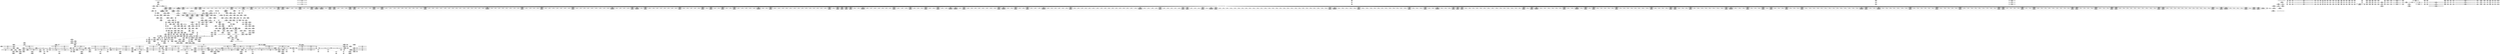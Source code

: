 digraph {
	CE0x4a130b0 [shape=record,shape=Mrecord,label="{CE0x4a130b0|12:_i32,_56:_i8*,_:_CRE_704,712_|*MultipleSource*|Function::inode_has_perm&Arg::inode::|*LoadInst*|security/selinux/hooks.c,1627|security/selinux/hooks.c,1611}"]
	CE0x4a00fc0 [shape=record,shape=Mrecord,label="{CE0x4a00fc0|12:_i32,_56:_i8*,_:_CRE_206,207_}"]
	CE0x4a01220 [shape=record,shape=Mrecord,label="{CE0x4a01220|12:_i32,_56:_i8*,_:_CRE_208,210_|*MultipleSource*|Function::inode_has_perm&Arg::inode::|*LoadInst*|security/selinux/hooks.c,1627|security/selinux/hooks.c,1611}"]
	CE0x4a0b650 [shape=record,shape=Mrecord,label="{CE0x4a0b650|12:_i32,_56:_i8*,_:_CRE_512,520_|*MultipleSource*|Function::inode_has_perm&Arg::inode::|*LoadInst*|security/selinux/hooks.c,1627|security/selinux/hooks.c,1611}"]
	CE0x49b6690 [shape=record,shape=Mrecord,label="{CE0x49b6690|12:_i32,_56:_i8*,_:_CRE_156,157_}"]
	CE0x49ebe50 [shape=record,shape=Mrecord,label="{CE0x49ebe50|__validate_creds:tmp8|include/linux/cred.h,175}"]
	CE0x4a09250 [shape=record,shape=Mrecord,label="{CE0x4a09250|12:_i32,_56:_i8*,_:_CRE_448,456_|*MultipleSource*|Function::inode_has_perm&Arg::inode::|*LoadInst*|security/selinux/hooks.c,1627|security/selinux/hooks.c,1611}"]
	CE0x4983560 [shape=record,shape=Mrecord,label="{CE0x4983560|%struct.task_struct*_(%struct.task_struct**)*_asm_movq_%gs:$_1:P_,$0_,_r,im,_dirflag_,_fpsr_,_flags_|*SummSource*}"]
	CE0x4a235e0 [shape=record,shape=Mrecord,label="{CE0x4a235e0|28:_i32,_32:_i16,_:_CRE_32,34_|*MultipleSource*|*LoadInst*|security/selinux/hooks.c,1615|security/selinux/hooks.c,1615|security/selinux/hooks.c,1617}"]
	CE0x4a132a0 [shape=record,shape=Mrecord,label="{CE0x4a132a0|12:_i32,_56:_i8*,_:_CRE_712,728_|*MultipleSource*|Function::inode_has_perm&Arg::inode::|*LoadInst*|security/selinux/hooks.c,1627|security/selinux/hooks.c,1611}"]
	CE0x4a1b680 [shape=record,shape=Mrecord,label="{CE0x4a1b680|12:_i32,_56:_i8*,_:_CRE_976,977_}"]
	CE0x49d2000 [shape=record,shape=Mrecord,label="{CE0x49d2000|104:_%struct.inode*,_:_CRE_80,88_|*MultipleSource*|Function::selinux_inode_readlink&Arg::dentry::|Function::dentry_has_perm&Arg::dentry::|security/selinux/hooks.c,1627}"]
	CE0x49a33f0 [shape=record,shape=Mrecord,label="{CE0x49a33f0|i64*_getelementptr_inbounds_(_11_x_i64_,_11_x_i64_*___llvm_gcov_ctr229,_i64_0,_i64_10)|*Constant*|*SummSink*}"]
	CE0x49d9d80 [shape=record,shape=Mrecord,label="{CE0x49d9d80|inode_has_perm:tmp18|security/selinux/hooks.c,1617|*SummSource*}"]
	CE0x4a13f60 [shape=record,shape=Mrecord,label="{CE0x4a13f60|12:_i32,_56:_i8*,_:_CRE_768,776_|*MultipleSource*|Function::inode_has_perm&Arg::inode::|*LoadInst*|security/selinux/hooks.c,1627|security/selinux/hooks.c,1611}"]
	CE0x4984a70 [shape=record,shape=Mrecord,label="{CE0x4984a70|selinux_inode_readlink:tmp10|security/selinux/hooks.c,2805|*SummSink*}"]
	CE0x4a24ac0 [shape=record,shape=Mrecord,label="{CE0x4a24ac0|avc_has_perm:auditdata|Function::avc_has_perm&Arg::auditdata::|*SummSink*}"]
	CE0x4a2cf60 [shape=record,shape=Mrecord,label="{CE0x4a2cf60|inode_has_perm:tmp7|security/selinux/hooks.c,1611|*SummSink*}"]
	CE0x4985750 [shape=record,shape=Mrecord,label="{CE0x4985750|selinux_inode_readlink:tmp3}"]
	CE0x499dbf0 [shape=record,shape=Mrecord,label="{CE0x499dbf0|104:_%struct.inode*,_:_CRE_172,173_}"]
	CE0x498b240 [shape=record,shape=Mrecord,label="{CE0x498b240|get_current:bb}"]
	CE0x49e1490 [shape=record,shape=Mrecord,label="{CE0x49e1490|104:_%struct.inode*,_:_CRE_184,185_}"]
	CE0x49ec9e0 [shape=record,shape=Mrecord,label="{CE0x49ec9e0|dentry_has_perm:type|security/selinux/hooks.c,1630}"]
	CE0x49b6ce0 [shape=record,shape=Mrecord,label="{CE0x49b6ce0|12:_i32,_56:_i8*,_:_CRE_76,80_|*MultipleSource*|Function::inode_has_perm&Arg::inode::|*LoadInst*|security/selinux/hooks.c,1627|security/selinux/hooks.c,1611}"]
	CE0x49b7a60 [shape=record,shape=Mrecord,label="{CE0x49b7a60|_ret_%struct.task_struct*_%tmp4,_!dbg_!27714|./arch/x86/include/asm/current.h,14|*SummSink*}"]
	CE0x49ea3d0 [shape=record,shape=Mrecord,label="{CE0x49ea3d0|i64*_getelementptr_inbounds_(_2_x_i64_,_2_x_i64_*___llvm_gcov_ctr153,_i64_0,_i64_1)|*Constant*}"]
	CE0x4a222b0 [shape=record,shape=Mrecord,label="{CE0x4a222b0|inode_has_perm:tmp15|*LoadInst*|security/selinux/hooks.c,1615|*SummSource*}"]
	CE0x49b8430 [shape=record,shape=Mrecord,label="{CE0x49b8430|selinux_inode_readlink:cred4|security/selinux/hooks.c,2805|*SummSink*}"]
	CE0x49a6a90 [shape=record,shape=Mrecord,label="{CE0x49a6a90|selinux_inode_readlink:tobool1|security/selinux/hooks.c,2805|*SummSink*}"]
	CE0x4a2b330 [shape=record,shape=Mrecord,label="{CE0x4a2b330|inode_has_perm:lnot.ext|security/selinux/hooks.c,1611|*SummSink*}"]
	CE0x4991020 [shape=record,shape=Mrecord,label="{CE0x4991020|selinux_inode_readlink:tmp20|security/selinux/hooks.c,2805|*SummSink*}"]
	CE0x4a0b1e0 [shape=record,shape=Mrecord,label="{CE0x4a0b1e0|12:_i32,_56:_i8*,_:_CRE_504,508_|*MultipleSource*|Function::inode_has_perm&Arg::inode::|*LoadInst*|security/selinux/hooks.c,1627|security/selinux/hooks.c,1611}"]
	CE0x4a0da90 [shape=record,shape=Mrecord,label="{CE0x4a0da90|12:_i32,_56:_i8*,_:_CRE_570,571_}"]
	CE0x499e500 [shape=record,shape=Mrecord,label="{CE0x499e500|__validate_creds:lnot|include/linux/cred.h,173|*SummSink*}"]
	CE0x49f0050 [shape=record,shape=Mrecord,label="{CE0x49f0050|__validate_creds:lnot.ext|include/linux/cred.h,173}"]
	CE0x4980c70 [shape=record,shape=Mrecord,label="{CE0x4980c70|selinux_inode_readlink:tmp|*SummSource*}"]
	CE0x4a47d20 [shape=record,shape=Mrecord,label="{CE0x4a47d20|__validate_creds:if.end|*SummSource*}"]
	CE0x49a52d0 [shape=record,shape=Mrecord,label="{CE0x49a52d0|selinux_inode_readlink:call|security/selinux/hooks.c,2805|*SummSink*}"]
	CE0x498c580 [shape=record,shape=Mrecord,label="{CE0x498c580|104:_%struct.inode*,_:_CRE_146,147_}"]
	CE0x49a1160 [shape=record,shape=Mrecord,label="{CE0x49a1160|i8*_getelementptr_inbounds_(_45_x_i8_,_45_x_i8_*_.str12,_i32_0,_i32_0)|*Constant*|*SummSink*}"]
	CE0x4a15a70 [shape=record,shape=Mrecord,label="{CE0x4a15a70|12:_i32,_56:_i8*,_:_CRE_866,867_}"]
	CE0x4987de0 [shape=record,shape=Mrecord,label="{CE0x4987de0|i32_2|*Constant*|*SummSink*}"]
	CE0x49d09d0 [shape=record,shape=Mrecord,label="{CE0x49d09d0|104:_%struct.inode*,_:_CRE_203,204_}"]
	CE0x4a448c0 [shape=record,shape=Mrecord,label="{CE0x4a448c0|inode_has_perm:sid3|security/selinux/hooks.c,1617|*SummSink*}"]
	CE0x49ea030 [shape=record,shape=Mrecord,label="{CE0x49ea030|get_current:tmp|*SummSource*}"]
	CE0x4a16560 [shape=record,shape=Mrecord,label="{CE0x4a16560|12:_i32,_56:_i8*,_:_CRE_875,876_}"]
	CE0x49ae9f0 [shape=record,shape=Mrecord,label="{CE0x49ae9f0|inode_has_perm:tmp3|*SummSink*}"]
	CE0x499cb90 [shape=record,shape=Mrecord,label="{CE0x499cb90|i64*_getelementptr_inbounds_(_11_x_i64_,_11_x_i64_*___llvm_gcov_ctr229,_i64_0,_i64_9)|*Constant*|*SummSource*}"]
	CE0x4a04da0 [shape=record,shape=Mrecord,label="{CE0x4a04da0|12:_i32,_56:_i8*,_:_CRE_281,282_}"]
	CE0x49d16f0 [shape=record,shape=Mrecord,label="{CE0x49d16f0|104:_%struct.inode*,_:_CRE_217,218_}"]
	CE0x4a08180 [shape=record,shape=Mrecord,label="{CE0x4a08180|12:_i32,_56:_i8*,_:_CRE_384,388_|*MultipleSource*|Function::inode_has_perm&Arg::inode::|*LoadInst*|security/selinux/hooks.c,1627|security/selinux/hooks.c,1611}"]
	CE0x4a0f5e0 [shape=record,shape=Mrecord,label="{CE0x4a0f5e0|12:_i32,_56:_i8*,_:_CRE_593,594_}"]
	CE0x49b62d0 [shape=record,shape=Mrecord,label="{CE0x49b62d0|12:_i32,_56:_i8*,_:_CRE_152,153_}"]
	CE0x499a980 [shape=record,shape=Mrecord,label="{CE0x499a980|_call_void_mcount()_#3|*SummSink*}"]
	CE0x49b2740 [shape=record,shape=Mrecord,label="{CE0x49b2740|i64_4|*Constant*|*SummSink*}"]
	CE0x4a21220 [shape=record,shape=Mrecord,label="{CE0x4a21220|cred_sid:cred|Function::cred_sid&Arg::cred::|*SummSource*}"]
	CE0x4976000 [shape=record,shape=Mrecord,label="{CE0x4976000|selinux_inode_readlink:tmp12|security/selinux/hooks.c,2805|*SummSink*}"]
	CE0x49e7aa0 [shape=record,shape=Mrecord,label="{CE0x49e7aa0|dentry_has_perm:dentry1|security/selinux/hooks.c,1631|*SummSource*}"]
	CE0x4a24780 [shape=record,shape=Mrecord,label="{CE0x4a24780|inode_has_perm:tmp17|security/selinux/hooks.c,1617|*SummSink*}"]
	CE0x49ee010 [shape=record,shape=Mrecord,label="{CE0x49ee010|inode_has_perm:return}"]
	CE0x4a143a0 [shape=record,shape=Mrecord,label="{CE0x4a143a0|12:_i32,_56:_i8*,_:_CRE_792,800_|*MultipleSource*|Function::inode_has_perm&Arg::inode::|*LoadInst*|security/selinux/hooks.c,1627|security/selinux/hooks.c,1611}"]
	CE0x49da7a0 [shape=record,shape=Mrecord,label="{CE0x49da7a0|i32_(i32,_i32,_i16,_i32,_%struct.common_audit_data*)*_bitcast_(i32_(i32,_i32,_i16,_i32,_%struct.common_audit_data.495*)*_avc_has_perm_to_i32_(i32,_i32,_i16,_i32,_%struct.common_audit_data*)*)|*Constant*|*SummSource*}"]
	CE0x4a17140 [shape=record,shape=Mrecord,label="{CE0x4a17140|12:_i32,_56:_i8*,_:_CRE_885,886_}"]
	CE0x4991910 [shape=record,shape=Mrecord,label="{CE0x4991910|selinux_inode_readlink:call3|security/selinux/hooks.c,2805|*SummSink*}"]
	CE0x4a1ca70 [shape=record,shape=Mrecord,label="{CE0x4a1ca70|inode_has_perm:tmp6|*LoadInst*|security/selinux/hooks.c,1611|*SummSource*}"]
	CE0x49f5800 [shape=record,shape=Mrecord,label="{CE0x49f5800|i64*_getelementptr_inbounds_(_2_x_i64_,_2_x_i64_*___llvm_gcov_ctr131,_i64_0,_i64_1)|*Constant*|*SummSource*}"]
	CE0x4990040 [shape=record,shape=Mrecord,label="{CE0x4990040|selinux_inode_readlink:if.end|*SummSource*}"]
	CE0x4a1c600 [shape=record,shape=Mrecord,label="{CE0x4a1c600|12:_i32,_56:_i8*,_:_CRE_1000,1008_|*MultipleSource*|Function::inode_has_perm&Arg::inode::|*LoadInst*|security/selinux/hooks.c,1627|security/selinux/hooks.c,1611}"]
	CE0x4a2d2a0 [shape=record,shape=Mrecord,label="{CE0x4a2d2a0|GLOBAL:__llvm_gcov_ctr154|Global_var:__llvm_gcov_ctr154}"]
	CE0x49f6930 [shape=record,shape=Mrecord,label="{CE0x49f6930|i32_22|*Constant*}"]
	CE0x4a0d830 [shape=record,shape=Mrecord,label="{CE0x4a0d830|12:_i32,_56:_i8*,_:_CRE_568,569_}"]
	CE0x49fcc30 [shape=record,shape=Mrecord,label="{CE0x49fcc30|i64*_getelementptr_inbounds_(_8_x_i64_,_8_x_i64_*___llvm_gcov_ctr154,_i64_0,_i64_6)|*Constant*}"]
	CE0x49e6b20 [shape=record,shape=Mrecord,label="{CE0x49e6b20|get_current:tmp2}"]
	CE0x49d7e40 [shape=record,shape=Mrecord,label="{CE0x49d7e40|dentry_has_perm:tmp1|*SummSource*}"]
	CE0x4a0cfe0 [shape=record,shape=Mrecord,label="{CE0x4a0cfe0|12:_i32,_56:_i8*,_:_CRE_561,562_}"]
	CE0x49ff5f0 [shape=record,shape=Mrecord,label="{CE0x49ff5f0|12:_i32,_56:_i8*,_:_CRE_179,180_}"]
	CE0x4a28af0 [shape=record,shape=Mrecord,label="{CE0x4a28af0|avc_has_perm:requested|Function::avc_has_perm&Arg::requested::|*SummSink*}"]
	CE0x49b73b0 [shape=record,shape=Mrecord,label="{CE0x49b73b0|get_current:entry}"]
	CE0x4a24900 [shape=record,shape=Mrecord,label="{CE0x4a24900|avc_has_perm:auditdata|Function::avc_has_perm&Arg::auditdata::}"]
	CE0x49ef120 [shape=record,shape=Mrecord,label="{CE0x49ef120|__validate_creds:expval|include/linux/cred.h,173|*SummSink*}"]
	CE0x49efa80 [shape=record,shape=Mrecord,label="{CE0x49efa80|_call_void_mcount()_#3|*SummSink*}"]
	CE0x4a28980 [shape=record,shape=Mrecord,label="{CE0x4a28980|avc_has_perm:requested|Function::avc_has_perm&Arg::requested::|*SummSource*}"]
	CE0x49e69c0 [shape=record,shape=Mrecord,label="{CE0x49e69c0|i64*_getelementptr_inbounds_(_2_x_i64_,_2_x_i64_*___llvm_gcov_ctr98,_i64_0,_i64_1)|*Constant*|*SummSink*}"]
	CE0x49d30b0 [shape=record,shape=Mrecord,label="{CE0x49d30b0|__validate_creds:tmp7|include/linux/cred.h,174}"]
	CE0x4a16b50 [shape=record,shape=Mrecord,label="{CE0x4a16b50|12:_i32,_56:_i8*,_:_CRE_880,881_}"]
	CE0x4983160 [shape=record,shape=Mrecord,label="{CE0x4983160|selinux_inode_readlink:tmp1}"]
	CE0x49e2ea0 [shape=record,shape=Mrecord,label="{CE0x49e2ea0|i64_0|*Constant*}"]
	CE0x498c6b0 [shape=record,shape=Mrecord,label="{CE0x498c6b0|104:_%struct.inode*,_:_CRE_147,148_}"]
	CE0x49a34d0 [shape=record,shape=Mrecord,label="{CE0x49a34d0|selinux_inode_readlink:tmp20|security/selinux/hooks.c,2805}"]
	CE0x49a0ac0 [shape=record,shape=Mrecord,label="{CE0x49a0ac0|i32_2805|*Constant*|*SummSource*}"]
	CE0x498c090 [shape=record,shape=Mrecord,label="{CE0x498c090|104:_%struct.inode*,_:_CRE_104,112_|*MultipleSource*|Function::selinux_inode_readlink&Arg::dentry::|Function::dentry_has_perm&Arg::dentry::|security/selinux/hooks.c,1627}"]
	CE0x4a0cb50 [shape=record,shape=Mrecord,label="{CE0x4a0cb50|12:_i32,_56:_i8*,_:_CRE_557,558_}"]
	CE0x4a09690 [shape=record,shape=Mrecord,label="{CE0x4a09690|12:_i32,_56:_i8*,_:_CRE_464,472_|*MultipleSource*|Function::inode_has_perm&Arg::inode::|*LoadInst*|security/selinux/hooks.c,1627|security/selinux/hooks.c,1611}"]
	CE0x49b4b40 [shape=record,shape=Mrecord,label="{CE0x49b4b40|cred_sid:security|security/selinux/hooks.c,196}"]
	CE0x4a0bcb0 [shape=record,shape=Mrecord,label="{CE0x4a0bcb0|12:_i32,_56:_i8*,_:_CRE_536,540_|*MultipleSource*|Function::inode_has_perm&Arg::inode::|*LoadInst*|security/selinux/hooks.c,1627|security/selinux/hooks.c,1611}"]
	CE0x49a6980 [shape=record,shape=Mrecord,label="{CE0x49a6980|selinux_inode_readlink:tobool1|security/selinux/hooks.c,2805|*SummSource*}"]
	CE0x4983c50 [shape=record,shape=Mrecord,label="{CE0x4983c50|selinux_inode_readlink:tobool|security/selinux/hooks.c,2805}"]
	CE0x4990ea0 [shape=record,shape=Mrecord,label="{CE0x4990ea0|selinux_inode_readlink:tmp20|security/selinux/hooks.c,2805|*SummSource*}"]
	CE0x498a420 [shape=record,shape=Mrecord,label="{CE0x498a420|104:_%struct.inode*,_:_CRE_310,311_}"]
	CE0x49a7240 [shape=record,shape=Mrecord,label="{CE0x49a7240|i64_5|*Constant*|*SummSink*}"]
	CE0x4999810 [shape=record,shape=Mrecord,label="{CE0x4999810|__validate_creds:lnot1|include/linux/cred.h,173|*SummSource*}"]
	CE0x49e96c0 [shape=record,shape=Mrecord,label="{CE0x49e96c0|inode_has_perm:adp|Function::inode_has_perm&Arg::adp::}"]
	CE0x4a0d240 [shape=record,shape=Mrecord,label="{CE0x4a0d240|12:_i32,_56:_i8*,_:_CRE_563,564_}"]
	CE0x49d9bb0 [shape=record,shape=Mrecord,label="{CE0x49d9bb0|inode_has_perm:tmp18|security/selinux/hooks.c,1617}"]
	CE0x4a21090 [shape=record,shape=Mrecord,label="{CE0x4a21090|cred_sid:cred|Function::cred_sid&Arg::cred::}"]
	CE0x4a24fe0 [shape=record,shape=Mrecord,label="{CE0x4a24fe0|i64*_getelementptr_inbounds_(_8_x_i64_,_8_x_i64_*___llvm_gcov_ctr154,_i64_0,_i64_7)|*Constant*}"]
	CE0x4997f60 [shape=record,shape=Mrecord,label="{CE0x4997f60|12:_i32,_56:_i8*,_:_CRE_64,72_|*MultipleSource*|Function::inode_has_perm&Arg::inode::|*LoadInst*|security/selinux/hooks.c,1627|security/selinux/hooks.c,1611}"]
	CE0x49f67a0 [shape=record,shape=Mrecord,label="{CE0x49f67a0|dentry_has_perm:tmp3}"]
	CE0x49da2a0 [shape=record,shape=Mrecord,label="{CE0x49da2a0|inode_has_perm:call4|security/selinux/hooks.c,1617|*SummSource*}"]
	CE0x4a2fb40 [shape=record,shape=Mrecord,label="{CE0x4a2fb40|inode_has_perm:tmp12|security/selinux/hooks.c,1612}"]
	"CONST[source:0(mediator),value:2(dynamic)][purpose:{object}][SnkIdx:1]"
	CE0x49f8bf0 [shape=record,shape=Mrecord,label="{CE0x49f8bf0|cred_sid:tmp6|security/selinux/hooks.c,197}"]
	CE0x49b5f10 [shape=record,shape=Mrecord,label="{CE0x49b5f10|12:_i32,_56:_i8*,_:_CRE_148,149_}"]
	CE0x4a24970 [shape=record,shape=Mrecord,label="{CE0x4a24970|avc_has_perm:auditdata|Function::avc_has_perm&Arg::auditdata::|*SummSource*}"]
	CE0x4a1b870 [shape=record,shape=Mrecord,label="{CE0x4a1b870|12:_i32,_56:_i8*,_:_CRE_977,978_}"]
	CE0x499cd20 [shape=record,shape=Mrecord,label="{CE0x499cd20|i64*_getelementptr_inbounds_(_11_x_i64_,_11_x_i64_*___llvm_gcov_ctr229,_i64_0,_i64_9)|*Constant*|*SummSink*}"]
	CE0x49eb120 [shape=record,shape=Mrecord,label="{CE0x49eb120|dentry_has_perm:tmp4|*LoadInst*|security/selinux/hooks.c,1627}"]
	CE0x49ac8b0 [shape=record,shape=Mrecord,label="{CE0x49ac8b0|cred_sid:tmp1|*SummSource*}"]
	CE0x4a085c0 [shape=record,shape=Mrecord,label="{CE0x4a085c0|12:_i32,_56:_i8*,_:_CRE_400,408_|*MultipleSource*|Function::inode_has_perm&Arg::inode::|*LoadInst*|security/selinux/hooks.c,1627|security/selinux/hooks.c,1611}"]
	CE0x4a26860 [shape=record,shape=Mrecord,label="{CE0x4a26860|__validate_creds:bb|*SummSource*}"]
	CE0x49b3fe0 [shape=record,shape=Mrecord,label="{CE0x49b3fe0|104:_%struct.inode*,_:_CRE_24,40_|*MultipleSource*|Function::selinux_inode_readlink&Arg::dentry::|Function::dentry_has_perm&Arg::dentry::|security/selinux/hooks.c,1627}"]
	CE0x4988e80 [shape=record,shape=Mrecord,label="{CE0x4988e80|104:_%struct.inode*,_:_CRE_232,240_|*MultipleSource*|Function::selinux_inode_readlink&Arg::dentry::|Function::dentry_has_perm&Arg::dentry::|security/selinux/hooks.c,1627}"]
	CE0x49e7950 [shape=record,shape=Mrecord,label="{CE0x49e7950|dentry_has_perm:call|security/selinux/hooks.c,1632}"]
	CE0x4a47f20 [shape=record,shape=Mrecord,label="{CE0x4a47f20|__validate_creds:if.then|*SummSink*}"]
	CE0x49e8e80 [shape=record,shape=Mrecord,label="{CE0x49e8e80|inode_has_perm:inode|Function::inode_has_perm&Arg::inode::|*SummSource*}"]
	CE0x4a11390 [shape=record,shape=Mrecord,label="{CE0x4a11390|12:_i32,_56:_i8*,_:_CRE_618,619_}"]
	CE0x49ef050 [shape=record,shape=Mrecord,label="{CE0x49ef050|__validate_creds:expval|include/linux/cred.h,173}"]
	CE0x4a12580 [shape=record,shape=Mrecord,label="{CE0x4a12580|12:_i32,_56:_i8*,_:_CRE_672,680_|*MultipleSource*|Function::inode_has_perm&Arg::inode::|*LoadInst*|security/selinux/hooks.c,1627|security/selinux/hooks.c,1611}"]
	CE0x49b70a0 [shape=record,shape=Mrecord,label="{CE0x49b70a0|12:_i32,_56:_i8*,_:_CRE_88,96_|*MultipleSource*|Function::inode_has_perm&Arg::inode::|*LoadInst*|security/selinux/hooks.c,1627|security/selinux/hooks.c,1611}"]
	CE0x499aa90 [shape=record,shape=Mrecord,label="{CE0x499aa90|__validate_creds:call|include/linux/cred.h,173}"]
	CE0x49b4cd0 [shape=record,shape=Mrecord,label="{CE0x49b4cd0|cred_sid:security|security/selinux/hooks.c,196|*SummSink*}"]
	CE0x49d8c80 [shape=record,shape=Mrecord,label="{CE0x49d8c80|dentry_has_perm:tmp}"]
	CE0x49f7ce0 [shape=record,shape=Mrecord,label="{CE0x49f7ce0|COLLAPSED:_GCMRE___llvm_gcov_ctr131_internal_global_2_x_i64_zeroinitializer:_elem_0:default:}"]
	CE0x4988170 [shape=record,shape=Mrecord,label="{CE0x4988170|dentry_has_perm:av|Function::dentry_has_perm&Arg::av::}"]
	CE0x49da540 [shape=record,shape=Mrecord,label="{CE0x49da540|i32_(i32,_i32,_i16,_i32,_%struct.common_audit_data*)*_bitcast_(i32_(i32,_i32,_i16,_i32,_%struct.common_audit_data.495*)*_avc_has_perm_to_i32_(i32,_i32,_i16,_i32,_%struct.common_audit_data*)*)|*Constant*}"]
	CE0x49d5d10 [shape=record,shape=Mrecord,label="{CE0x49d5d10|inode_has_perm:do.end|*SummSource*}"]
	CE0x498ee30 [shape=record,shape=Mrecord,label="{CE0x498ee30|i64*_getelementptr_inbounds_(_11_x_i64_,_11_x_i64_*___llvm_gcov_ctr229,_i64_0,_i64_8)|*Constant*}"]
	CE0x4a02160 [shape=record,shape=Mrecord,label="{CE0x4a02160|12:_i32,_56:_i8*,_:_CRE_243,244_}"]
	CE0x49a7e30 [shape=record,shape=Mrecord,label="{CE0x49a7e30|0:_i8,_:_GCMR_selinux_inode_readlink.__warned_internal_global_i8_0,_section_.data.unlikely_,_align_1:_elem_0:default:}"]
	CE0x4980130 [shape=record,shape=Mrecord,label="{CE0x4980130|selinux_inode_readlink:do.end}"]
	CE0x498cba0 [shape=record,shape=Mrecord,label="{CE0x498cba0|104:_%struct.inode*,_:_CRE_153,154_}"]
	CE0x49fc920 [shape=record,shape=Mrecord,label="{CE0x49fc920|inode_has_perm:tmp12|security/selinux/hooks.c,1612|*SummSink*}"]
	CE0x49f07e0 [shape=record,shape=Mrecord,label="{CE0x49f07e0|__validate_creds:tmp5|include/linux/cred.h,173|*SummSource*}"]
	CE0x4a44120 [shape=record,shape=Mrecord,label="{CE0x4a44120|inode_has_perm:tmp16|security/selinux/hooks.c,1615|*SummSink*}"]
	CE0x4a0d5d0 [shape=record,shape=Mrecord,label="{CE0x4a0d5d0|12:_i32,_56:_i8*,_:_CRE_566,567_}"]
	CE0x49855a0 [shape=record,shape=Mrecord,label="{CE0x49855a0|selinux_inode_readlink:tmp2}"]
	CE0x4987090 [shape=record,shape=Mrecord,label="{CE0x4987090|selinux_inode_readlink:dentry|Function::selinux_inode_readlink&Arg::dentry::}"]
	CE0x49e5f40 [shape=record,shape=Mrecord,label="{CE0x49e5f40|inode_has_perm:tmp2}"]
	CE0x4a13900 [shape=record,shape=Mrecord,label="{CE0x4a13900|12:_i32,_56:_i8*,_:_CRE_744,752_|*MultipleSource*|Function::inode_has_perm&Arg::inode::|*LoadInst*|security/selinux/hooks.c,1627|security/selinux/hooks.c,1611}"]
	CE0x4a0c0f0 [shape=record,shape=Mrecord,label="{CE0x4a0c0f0|12:_i32,_56:_i8*,_:_CRE_544,552_|*MultipleSource*|Function::inode_has_perm&Arg::inode::|*LoadInst*|security/selinux/hooks.c,1627|security/selinux/hooks.c,1611}"]
	CE0x4983e50 [shape=record,shape=Mrecord,label="{CE0x4983e50|i64_2|*Constant*|*SummSink*}"]
	CE0x4a473f0 [shape=record,shape=Mrecord,label="{CE0x4a473f0|cred_sid:bb|*SummSource*}"]
	CE0x4a2bbd0 [shape=record,shape=Mrecord,label="{CE0x4a2bbd0|GLOBAL:llvm.expect.i64|*Constant*|*SummSource*}"]
	CE0x498af20 [shape=record,shape=Mrecord,label="{CE0x498af20|get_current:tmp3}"]
	CE0x49b2a80 [shape=record,shape=Mrecord,label="{CE0x49b2a80|selinux_inode_readlink:tmp9|security/selinux/hooks.c,2805|*SummSink*}"]
	CE0x49aa470 [shape=record,shape=Mrecord,label="{CE0x49aa470|GLOBAL:__llvm_gcov_ctr229|Global_var:__llvm_gcov_ctr229}"]
	CE0x4a29d70 [shape=record,shape=Mrecord,label="{CE0x4a29d70|inode_has_perm:and|security/selinux/hooks.c,1611|*SummSource*}"]
	CE0x4986970 [shape=record,shape=Mrecord,label="{CE0x4986970|GLOBAL:dentry_has_perm|*Constant*|*SummSink*}"]
	CE0x4a009a0 [shape=record,shape=Mrecord,label="{CE0x4a009a0|12:_i32,_56:_i8*,_:_CRE_200,201_}"]
	CE0x49b0280 [shape=record,shape=Mrecord,label="{CE0x49b0280|inode_has_perm:tmp4|security/selinux/hooks.c,1609|*SummSink*}"]
	CE0x4a05720 [shape=record,shape=Mrecord,label="{CE0x4a05720|12:_i32,_56:_i8*,_:_CRE_289,290_}"]
	CE0x49e1760 [shape=record,shape=Mrecord,label="{CE0x49e1760|104:_%struct.inode*,_:_CRE_187,188_}"]
	CE0x4a00a90 [shape=record,shape=Mrecord,label="{CE0x4a00a90|12:_i32,_56:_i8*,_:_CRE_201,202_}"]
	CE0x4a11ab0 [shape=record,shape=Mrecord,label="{CE0x4a11ab0|12:_i32,_56:_i8*,_:_CRE_624,628_|*MultipleSource*|Function::inode_has_perm&Arg::inode::|*LoadInst*|security/selinux/hooks.c,1627|security/selinux/hooks.c,1611}"]
	CE0x4a11720 [shape=record,shape=Mrecord,label="{CE0x4a11720|12:_i32,_56:_i8*,_:_CRE_621,622_}"]
	CE0x4a44e20 [shape=record,shape=Mrecord,label="{CE0x4a44e20|__validate_creds:tmp5|include/linux/cred.h,173|*SummSink*}"]
	CE0x49d91c0 [shape=record,shape=Mrecord,label="{CE0x49d91c0|avc_has_perm:ssid|Function::avc_has_perm&Arg::ssid::|*SummSource*}"]
	CE0x49f0320 [shape=record,shape=Mrecord,label="{CE0x49f0320|__validate_creds:conv|include/linux/cred.h,173|*SummSource*}"]
	CE0x4a12e90 [shape=record,shape=Mrecord,label="{CE0x4a12e90|12:_i32,_56:_i8*,_:_CRE_696,704_|*MultipleSource*|Function::inode_has_perm&Arg::inode::|*LoadInst*|security/selinux/hooks.c,1627|security/selinux/hooks.c,1611}"]
	CE0x4a2b840 [shape=record,shape=Mrecord,label="{CE0x4a2b840|i64_0|*Constant*}"]
	CE0x49e20c0 [shape=record,shape=Mrecord,label="{CE0x49e20c0|104:_%struct.inode*,_:_CRE_197,198_}"]
	CE0x498ce70 [shape=record,shape=Mrecord,label="{CE0x498ce70|104:_%struct.inode*,_:_CRE_156,157_}"]
	"CONST[source:0(mediator),value:2(dynamic)][purpose:{subject}][SrcIdx:5]"
	CE0x498c7e0 [shape=record,shape=Mrecord,label="{CE0x498c7e0|104:_%struct.inode*,_:_CRE_149,150_}"]
	CE0x498da00 [shape=record,shape=Mrecord,label="{CE0x498da00|GLOBAL:current_task|Global_var:current_task|*SummSource*}"]
	CE0x49eb740 [shape=record,shape=Mrecord,label="{CE0x49eb740|GLOBAL:__invalid_creds|*Constant*|*SummSink*}"]
	CE0x49ab110 [shape=record,shape=Mrecord,label="{CE0x49ab110|12:_i32,_56:_i8*,_:_CRE_164,165_}"]
	CE0x4a0cd80 [shape=record,shape=Mrecord,label="{CE0x4a0cd80|12:_i32,_56:_i8*,_:_CRE_559,560_}"]
	CE0x49aa8d0 [shape=record,shape=Mrecord,label="{CE0x49aa8d0|GLOBAL:selinux_inode_readlink.__warned|Global_var:selinux_inode_readlink.__warned}"]
	CE0x4a115f0 [shape=record,shape=Mrecord,label="{CE0x4a115f0|12:_i32,_56:_i8*,_:_CRE_620,621_}"]
	CE0x4988ca0 [shape=record,shape=Mrecord,label="{CE0x4988ca0|_ret_i32_%call5,_!dbg_!27740|security/selinux/hooks.c,2807|*SummSink*}"]
	CE0x49b5970 [shape=record,shape=Mrecord,label="{CE0x49b5970|12:_i32,_56:_i8*,_:_CRE_142,143_}"]
	CE0x4997790 [shape=record,shape=Mrecord,label="{CE0x4997790|__validate_creds:tobool|include/linux/cred.h,173|*SummSource*}"]
	CE0x49ffb90 [shape=record,shape=Mrecord,label="{CE0x49ffb90|12:_i32,_56:_i8*,_:_CRE_185,186_}"]
	CE0x49af230 [shape=record,shape=Mrecord,label="{CE0x49af230|inode_has_perm:bb}"]
	CE0x4a00040 [shape=record,shape=Mrecord,label="{CE0x4a00040|12:_i32,_56:_i8*,_:_CRE_190,191_}"]
	CE0x49e98d0 [shape=record,shape=Mrecord,label="{CE0x49e98d0|inode_has_perm:adp|Function::inode_has_perm&Arg::adp::|*SummSource*}"]
	CE0x498d740 [shape=record,shape=Mrecord,label="{CE0x498d740|i64_3|*Constant*|*SummSource*}"]
	CE0x499d560 [shape=record,shape=Mrecord,label="{CE0x499d560|104:_%struct.inode*,_:_CRE_165,166_}"]
	CE0x4990370 [shape=record,shape=Mrecord,label="{CE0x4990370|i64*_getelementptr_inbounds_(_11_x_i64_,_11_x_i64_*___llvm_gcov_ctr229,_i64_0,_i64_1)|*Constant*|*SummSink*}"]
	CE0x49fcf40 [shape=record,shape=Mrecord,label="{CE0x49fcf40|i64*_getelementptr_inbounds_(_8_x_i64_,_8_x_i64_*___llvm_gcov_ctr154,_i64_0,_i64_6)|*Constant*|*SummSink*}"]
	CE0x49a4b30 [shape=record,shape=Mrecord,label="{CE0x49a4b30|_call_void_mcount()_#3|*SummSource*}"]
	CE0x499c530 [shape=record,shape=Mrecord,label="{CE0x499c530|GLOBAL:__validate_creds|*Constant*}"]
	CE0x4a1add0 [shape=record,shape=Mrecord,label="{CE0x4a1add0|12:_i32,_56:_i8*,_:_CRE_936,944_|*MultipleSource*|Function::inode_has_perm&Arg::inode::|*LoadInst*|security/selinux/hooks.c,1627|security/selinux/hooks.c,1611}"]
	CE0x4a455f0 [shape=record,shape=Mrecord,label="{CE0x4a455f0|__validate_creds:tmp|*SummSink*}"]
	CE0x49994d0 [shape=record,shape=Mrecord,label="{CE0x49994d0|inode_has_perm:i_flags|security/selinux/hooks.c,1611|*SummSource*}"]
	CE0x4a007c0 [shape=record,shape=Mrecord,label="{CE0x4a007c0|12:_i32,_56:_i8*,_:_CRE_198,199_}"]
	CE0x49f6520 [shape=record,shape=Mrecord,label="{CE0x49f6520|dentry_has_perm:tmp2|*SummSource*}"]
	CE0x499e290 [shape=record,shape=Mrecord,label="{CE0x499e290|COLLAPSED:_CMRE:_elem_0:default:}"]
	CE0x49dd880 [shape=record,shape=Mrecord,label="{CE0x49dd880|cred_sid:sid|security/selinux/hooks.c,197|*SummSource*}"]
	CE0x4a02a00 [shape=record,shape=Mrecord,label="{CE0x4a02a00|12:_i32,_56:_i8*,_:_CRE_251,252_}"]
	CE0x49da020 [shape=record,shape=Mrecord,label="{CE0x49da020|inode_has_perm:call4|security/selinux/hooks.c,1617}"]
	CE0x49d0bb0 [shape=record,shape=Mrecord,label="{CE0x49d0bb0|104:_%struct.inode*,_:_CRE_205,206_}"]
	CE0x498c720 [shape=record,shape=Mrecord,label="{CE0x498c720|104:_%struct.inode*,_:_CRE_148,149_}"]
	CE0x49d9eb0 [shape=record,shape=Mrecord,label="{CE0x49d9eb0|inode_has_perm:tmp18|security/selinux/hooks.c,1617|*SummSink*}"]
	CE0x49d9ad0 [shape=record,shape=Mrecord,label="{CE0x49d9ad0|inode_has_perm:sclass|security/selinux/hooks.c,1617|*SummSink*}"]
	CE0x4a45680 [shape=record,shape=Mrecord,label="{CE0x4a45680|i64_1|*Constant*}"]
	CE0x498a230 [shape=record,shape=Mrecord,label="{CE0x498a230|104:_%struct.inode*,_:_CRE_307,308_}"]
	CE0x49f1810 [shape=record,shape=Mrecord,label="{CE0x49f1810|12:_i32,_56:_i8*,_:_CRE_139,140_}"]
	CE0x4a102f0 [shape=record,shape=Mrecord,label="{CE0x4a102f0|12:_i32,_56:_i8*,_:_CRE_604,605_}"]
	CE0x4a2f690 [shape=record,shape=Mrecord,label="{CE0x4a2f690|inode_has_perm:tmp11|security/selinux/hooks.c,1612|*SummSink*}"]
	CE0x4a027a0 [shape=record,shape=Mrecord,label="{CE0x4a027a0|12:_i32,_56:_i8*,_:_CRE_249,250_}"]
	CE0x4a02410 [shape=record,shape=Mrecord,label="{CE0x4a02410|12:_i32,_56:_i8*,_:_CRE_246,247_}"]
	CE0x49d7eb0 [shape=record,shape=Mrecord,label="{CE0x49d7eb0|dentry_has_perm:tmp1|*SummSink*}"]
	CE0x49d19c0 [shape=record,shape=Mrecord,label="{CE0x49d19c0|104:_%struct.inode*,_:_CRE_220,221_}"]
	CE0x4a2bee0 [shape=record,shape=Mrecord,label="{CE0x4a2bee0|inode_has_perm:expval|security/selinux/hooks.c,1611}"]
	CE0x49e86e0 [shape=record,shape=Mrecord,label="{CE0x49e86e0|inode_has_perm:entry|*SummSource*}"]
	CE0x4a0eff0 [shape=record,shape=Mrecord,label="{CE0x4a0eff0|12:_i32,_56:_i8*,_:_CRE_588,589_}"]
	CE0x49f5680 [shape=record,shape=Mrecord,label="{CE0x49f5680|GLOBAL:__llvm_gcov_ctr155|Global_var:__llvm_gcov_ctr155|*SummSource*}"]
	CE0x49daa40 [shape=record,shape=Mrecord,label="{CE0x49daa40|avc_has_perm:entry|*SummSource*}"]
	CE0x4a0f710 [shape=record,shape=Mrecord,label="{CE0x4a0f710|12:_i32,_56:_i8*,_:_CRE_594,595_}"]
	CE0x49b7540 [shape=record,shape=Mrecord,label="{CE0x49b7540|get_current:entry|*SummSource*}"]
	CE0x4a05f70 [shape=record,shape=Mrecord,label="{CE0x4a05f70|12:_i32,_56:_i8*,_:_CRE_296,297_}"]
	CE0x49b8210 [shape=record,shape=Mrecord,label="{CE0x49b8210|COLLAPSED:_GCMRE_current_task_external_global_%struct.task_struct*:_elem_0::|security/selinux/hooks.c,2805}"]
	CE0x49f89d0 [shape=record,shape=Mrecord,label="{CE0x49f89d0|0:_i32,_4:_i32,_8:_i32,_12:_i32,_:_CMRE_20,24_|*MultipleSource*|security/selinux/hooks.c,196|security/selinux/hooks.c,197|*LoadInst*|security/selinux/hooks.c,196}"]
	CE0x4a04680 [shape=record,shape=Mrecord,label="{CE0x4a04680|12:_i32,_56:_i8*,_:_CRE_275,276_}"]
	CE0x49d3960 [shape=record,shape=Mrecord,label="{CE0x49d3960|i64*_getelementptr_inbounds_(_5_x_i64_,_5_x_i64_*___llvm_gcov_ctr155,_i64_0,_i64_4)|*Constant*}"]
	CE0x4a060a0 [shape=record,shape=Mrecord,label="{CE0x4a060a0|12:_i32,_56:_i8*,_:_CRE_297,298_}"]
	CE0x49a7400 [shape=record,shape=Mrecord,label="{CE0x49a7400|selinux_inode_readlink:tmp10|security/selinux/hooks.c,2805}"]
	CE0x49894a0 [shape=record,shape=Mrecord,label="{CE0x49894a0|104:_%struct.inode*,_:_CRE_272,280_|*MultipleSource*|Function::selinux_inode_readlink&Arg::dentry::|Function::dentry_has_perm&Arg::dentry::|security/selinux/hooks.c,1627}"]
	CE0x4a19e60 [shape=record,shape=Mrecord,label="{CE0x4a19e60|12:_i32,_56:_i8*,_:_CRE_923,924_}"]
	CE0x4984380 [shape=record,shape=Mrecord,label="{CE0x4984380|selinux_inode_readlink:if.end}"]
	CE0x49ec470 [shape=record,shape=Mrecord,label="{CE0x49ec470|0:_i8,_8:_%struct.dentry*,_24:_%struct.selinux_audit_data*,_:_SCMRE_0,1_|*MultipleSource*|security/selinux/hooks.c, 1628|security/selinux/hooks.c,1630}"]
	CE0x4a2e5e0 [shape=record,shape=Mrecord,label="{CE0x4a2e5e0|inode_has_perm:tmp9|security/selinux/hooks.c,1611|*SummSink*}"]
	CE0x49b6780 [shape=record,shape=Mrecord,label="{CE0x49b6780|12:_i32,_56:_i8*,_:_CRE_157,158_}"]
	CE0x49f0240 [shape=record,shape=Mrecord,label="{CE0x49f0240|__validate_creds:lnot.ext|include/linux/cred.h,173|*SummSink*}"]
	CE0x4a114c0 [shape=record,shape=Mrecord,label="{CE0x4a114c0|12:_i32,_56:_i8*,_:_CRE_619,620_}"]
	CE0x4a035e0 [shape=record,shape=Mrecord,label="{CE0x4a035e0|12:_i32,_56:_i8*,_:_CRE_261,262_}"]
	CE0x4a004f0 [shape=record,shape=Mrecord,label="{CE0x4a004f0|12:_i32,_56:_i8*,_:_CRE_195,196_}"]
	CE0x499d290 [shape=record,shape=Mrecord,label="{CE0x499d290|104:_%struct.inode*,_:_CRE_162,163_}"]
	CE0x4a0d700 [shape=record,shape=Mrecord,label="{CE0x4a0d700|12:_i32,_56:_i8*,_:_CRE_567,568_}"]
	CE0x4a19610 [shape=record,shape=Mrecord,label="{CE0x4a19610|12:_i32,_56:_i8*,_:_CRE_916,917_}"]
	CE0x4a01880 [shape=record,shape=Mrecord,label="{CE0x4a01880|12:_i32,_56:_i8*,_:_CRE_232,236_|*MultipleSource*|Function::inode_has_perm&Arg::inode::|*LoadInst*|security/selinux/hooks.c,1627|security/selinux/hooks.c,1611}"]
	CE0x498c8d0 [shape=record,shape=Mrecord,label="{CE0x498c8d0|104:_%struct.inode*,_:_CRE_150,151_}"]
	CE0x4a16300 [shape=record,shape=Mrecord,label="{CE0x4a16300|12:_i32,_56:_i8*,_:_CRE_873,874_}"]
	CE0x6751b50 [shape=record,shape=Mrecord,label="{CE0x6751b50|i32_0|*Constant*|*SummSource*}"]
	CE0x4a19c00 [shape=record,shape=Mrecord,label="{CE0x4a19c00|12:_i32,_56:_i8*,_:_CRE_921,922_}"]
	CE0x49d74e0 [shape=record,shape=Mrecord,label="{CE0x49d74e0|dentry_has_perm:d_inode|security/selinux/hooks.c,1627|*SummSource*}"]
	CE0x49b5b50 [shape=record,shape=Mrecord,label="{CE0x49b5b50|12:_i32,_56:_i8*,_:_CRE_144,145_}"]
	CE0x4a25da0 [shape=record,shape=Mrecord,label="{CE0x4a25da0|inode_has_perm:tmp19|security/selinux/hooks.c,1618|*SummSink*}"]
	CE0x4a08e10 [shape=record,shape=Mrecord,label="{CE0x4a08e10|12:_i32,_56:_i8*,_:_CRE_432,440_|*MultipleSource*|Function::inode_has_perm&Arg::inode::|*LoadInst*|security/selinux/hooks.c,1627|security/selinux/hooks.c,1611}"]
	CE0x4a18ef0 [shape=record,shape=Mrecord,label="{CE0x4a18ef0|12:_i32,_56:_i8*,_:_CRE_910,911_}"]
	CE0x49a29a0 [shape=record,shape=Mrecord,label="{CE0x49a29a0|selinux_inode_readlink:tmp19|security/selinux/hooks.c,2805}"]
	CE0x4a04550 [shape=record,shape=Mrecord,label="{CE0x4a04550|12:_i32,_56:_i8*,_:_CRE_274,275_}"]
	CE0x49d1c90 [shape=record,shape=Mrecord,label="{CE0x49d1c90|104:_%struct.inode*,_:_CRE_223,224_}"]
	CE0x4a16430 [shape=record,shape=Mrecord,label="{CE0x4a16430|12:_i32,_56:_i8*,_:_CRE_874,875_}"]
	CE0x49d5c20 [shape=record,shape=Mrecord,label="{CE0x49d5c20|inode_has_perm:do.end}"]
	CE0x4a005e0 [shape=record,shape=Mrecord,label="{CE0x4a005e0|12:_i32,_56:_i8*,_:_CRE_196,197_}"]
	CE0x49a6320 [shape=record,shape=Mrecord,label="{CE0x49a6320|selinux_inode_readlink:tmp|*SummSink*}"]
	CE0x49d60a0 [shape=record,shape=Mrecord,label="{CE0x49d60a0|i64*_getelementptr_inbounds_(_2_x_i64_,_2_x_i64_*___llvm_gcov_ctr153,_i64_0,_i64_0)|*Constant*|*SummSource*}"]
	CE0x49fd310 [shape=record,shape=Mrecord,label="{CE0x49fd310|inode_has_perm:tmp13|security/selinux/hooks.c,1614}"]
	CE0x49e1a30 [shape=record,shape=Mrecord,label="{CE0x49e1a30|104:_%struct.inode*,_:_CRE_190,191_}"]
	CE0x49e8090 [shape=record,shape=Mrecord,label="{CE0x49e8090|GLOBAL:inode_has_perm|*Constant*|*SummSource*}"]
	CE0x499fac0 [shape=record,shape=Mrecord,label="{CE0x499fac0|selinux_inode_readlink:tmp14|security/selinux/hooks.c,2805|*SummSink*}"]
	CE0x4a2da00 [shape=record,shape=Mrecord,label="{CE0x4a2da00|inode_has_perm:tmp9|security/selinux/hooks.c,1611|*SummSource*}"]
	CE0x49f1b30 [shape=record,shape=Mrecord,label="{CE0x49f1b30|GLOBAL:creds_are_invalid|*Constant*}"]
	CE0x4a00c70 [shape=record,shape=Mrecord,label="{CE0x4a00c70|12:_i32,_56:_i8*,_:_CRE_203,204_}"]
	CE0x4a136e0 [shape=record,shape=Mrecord,label="{CE0x4a136e0|12:_i32,_56:_i8*,_:_CRE_736,740_|*MultipleSource*|Function::inode_has_perm&Arg::inode::|*LoadInst*|security/selinux/hooks.c,1627|security/selinux/hooks.c,1611}"]
	CE0x4a101c0 [shape=record,shape=Mrecord,label="{CE0x4a101c0|12:_i32,_56:_i8*,_:_CRE_603,604_}"]
	CE0x49ab3e0 [shape=record,shape=Mrecord,label="{CE0x49ab3e0|12:_i32,_56:_i8*,_:_CRE_167,168_}"]
	CE0x49962f0 [shape=record,shape=Mrecord,label="{CE0x49962f0|selinux_inode_readlink:tobool1|security/selinux/hooks.c,2805}"]
	CE0x49ad5c0 [shape=record,shape=Mrecord,label="{CE0x49ad5c0|GLOBAL:__validate_creds|*Constant*|*SummSource*}"]
	CE0x4a46990 [shape=record,shape=Mrecord,label="{CE0x4a46990|__validate_creds:tmp8|include/linux/cred.h,175|*SummSource*}"]
	CE0x4a0f4b0 [shape=record,shape=Mrecord,label="{CE0x4a0f4b0|12:_i32,_56:_i8*,_:_CRE_592,593_}"]
	CE0x4a21690 [shape=record,shape=Mrecord,label="{CE0x4a21690|_ret_i32_%tmp6,_!dbg_!27716|security/selinux/hooks.c,197|*SummSink*}"]
	CE0x49a2280 [shape=record,shape=Mrecord,label="{CE0x49a2280|selinux_inode_readlink:tmp17|security/selinux/hooks.c,2805|*SummSink*}"]
	CE0x49d3360 [shape=record,shape=Mrecord,label="{CE0x49d3360|__validate_creds:tmp7|include/linux/cred.h,174|*SummSink*}"]
	CE0x49acae0 [shape=record,shape=Mrecord,label="{CE0x49acae0|i64*_getelementptr_inbounds_(_2_x_i64_,_2_x_i64_*___llvm_gcov_ctr131,_i64_0,_i64_1)|*Constant*}"]
	CE0x4a10da0 [shape=record,shape=Mrecord,label="{CE0x4a10da0|12:_i32,_56:_i8*,_:_CRE_613,614_}"]
	CE0x498a4e0 [shape=record,shape=Mrecord,label="{CE0x498a4e0|104:_%struct.inode*,_:_CRE_311,312_}"]
	CE0x499bbb0 [shape=record,shape=Mrecord,label="{CE0x499bbb0|__validate_creds:tmp2|include/linux/cred.h,173|*SummSource*}"]
	CE0x49d0f70 [shape=record,shape=Mrecord,label="{CE0x49d0f70|104:_%struct.inode*,_:_CRE_209,210_}"]
	CE0x498cf60 [shape=record,shape=Mrecord,label="{CE0x498cf60|104:_%struct.inode*,_:_CRE_157,158_}"]
	CE0x4a17e50 [shape=record,shape=Mrecord,label="{CE0x4a17e50|12:_i32,_56:_i8*,_:_CRE_896,897_}"]
	CE0x49a2210 [shape=record,shape=Mrecord,label="{CE0x49a2210|selinux_inode_readlink:tmp17|security/selinux/hooks.c,2805|*SummSource*}"]
	CE0x49e3d80 [shape=record,shape=Mrecord,label="{CE0x49e3d80|i64*_getelementptr_inbounds_(_8_x_i64_,_8_x_i64_*___llvm_gcov_ctr154,_i64_0,_i64_0)|*Constant*|*SummSource*}"]
	CE0x4a0c340 [shape=record,shape=Mrecord,label="{CE0x4a0c340|12:_i32,_56:_i8*,_:_CRE_552,553_}"]
	CE0x49d7dd0 [shape=record,shape=Mrecord,label="{CE0x49d7dd0|dentry_has_perm:tmp1}"]
	CE0x498e910 [shape=record,shape=Mrecord,label="{CE0x498e910|i1_true|*Constant*|*SummSink*}"]
	CE0x4983240 [shape=record,shape=Mrecord,label="{CE0x4983240|selinux_inode_readlink:tmp1|*SummSink*}"]
	CE0x49f1a20 [shape=record,shape=Mrecord,label="{CE0x49f1a20|__validate_creds:call|include/linux/cred.h,173|*SummSink*}"]
	CE0x49d8cf0 [shape=record,shape=Mrecord,label="{CE0x49d8cf0|COLLAPSED:_GCMRE___llvm_gcov_ctr153_internal_global_2_x_i64_zeroinitializer:_elem_0:default:}"]
	CE0x498e550 [shape=record,shape=Mrecord,label="{CE0x498e550|i64*_getelementptr_inbounds_(_11_x_i64_,_11_x_i64_*___llvm_gcov_ctr229,_i64_0,_i64_0)|*Constant*}"]
	CE0x49d58c0 [shape=record,shape=Mrecord,label="{CE0x49d58c0|i8_10|*Constant*}"]
	CE0x49b4510 [shape=record,shape=Mrecord,label="{CE0x49b4510|104:_%struct.inode*,_:_CRE_48,52_|*MultipleSource*|Function::selinux_inode_readlink&Arg::dentry::|Function::dentry_has_perm&Arg::dentry::|security/selinux/hooks.c,1627}"]
	CE0x4a26150 [shape=record,shape=Mrecord,label="{CE0x4a26150|inode_has_perm:tmp20|security/selinux/hooks.c,1618}"]
	CE0x49fe720 [shape=record,shape=Mrecord,label="{CE0x49fe720|GLOBAL:cred_sid|*Constant*|*SummSink*}"]
	CE0x497f780 [shape=record,shape=Mrecord,label="{CE0x497f780|selinux_inode_readlink:if.then|*SummSource*}"]
	CE0x4a11130 [shape=record,shape=Mrecord,label="{CE0x4a11130|12:_i32,_56:_i8*,_:_CRE_616,617_}"]
	CE0x49ee960 [shape=record,shape=Mrecord,label="{CE0x49ee960|GLOBAL:creds_are_invalid|*Constant*|*SummSource*}"]
	CE0x49ab890 [shape=record,shape=Mrecord,label="{CE0x49ab890|12:_i32,_56:_i8*,_:_CRE_172,173_}"]
	CE0x4a1a320 [shape=record,shape=Mrecord,label="{CE0x4a1a320|12:_i32,_56:_i8*,_:_CRE_927,928_}"]
	CE0x49e2d70 [shape=record,shape=Mrecord,label="{CE0x49e2d70|inode_has_perm:tmp|*SummSource*}"]
	CE0x498eb10 [shape=record,shape=Mrecord,label="{CE0x498eb10|i64*_getelementptr_inbounds_(_11_x_i64_,_11_x_i64_*___llvm_gcov_ctr229,_i64_0,_i64_8)|*Constant*|*SummSink*}"]
	CE0x49fd920 [shape=record,shape=Mrecord,label="{CE0x49fd920|inode_has_perm:tmp14|security/selinux/hooks.c,1614}"]
	CE0x4983ec0 [shape=record,shape=Mrecord,label="{CE0x4983ec0|selinux_inode_readlink:tobool|security/selinux/hooks.c,2805|*SummSink*}"]
	CE0x49e9a20 [shape=record,shape=Mrecord,label="{CE0x49e9a20|inode_has_perm:adp|Function::inode_has_perm&Arg::adp::|*SummSink*}"]
	CE0x4a217c0 [shape=record,shape=Mrecord,label="{CE0x4a217c0|i32_10|*Constant*|*SummSink*}"]
	CE0x498c350 [shape=record,shape=Mrecord,label="{CE0x498c350|104:_%struct.inode*,_:_CRE_144,145_}"]
	CE0x4a07270 [shape=record,shape=Mrecord,label="{CE0x4a07270|12:_i32,_56:_i8*,_:_CRE_312,320_|*MultipleSource*|Function::inode_has_perm&Arg::inode::|*LoadInst*|security/selinux/hooks.c,1627|security/selinux/hooks.c,1611}"]
	CE0x49d7310 [shape=record,shape=Mrecord,label="{CE0x49d7310|104:_%struct.inode*,_:_CRE_0,4_|*MultipleSource*|Function::selinux_inode_readlink&Arg::dentry::|Function::dentry_has_perm&Arg::dentry::|security/selinux/hooks.c,1627}"]
	CE0x4a05d10 [shape=record,shape=Mrecord,label="{CE0x4a05d10|12:_i32,_56:_i8*,_:_CRE_294,295_}"]
	CE0x4a1c3f0 [shape=record,shape=Mrecord,label="{CE0x4a1c3f0|12:_i32,_56:_i8*,_:_CRE_992,1000_|*MultipleSource*|Function::inode_has_perm&Arg::inode::|*LoadInst*|security/selinux/hooks.c,1627|security/selinux/hooks.c,1611}"]
	CE0x498a5d0 [shape=record,shape=Mrecord,label="{CE0x498a5d0|104:_%struct.inode*,_:_CRE_312,313_}"]
	CE0x499a8e0 [shape=record,shape=Mrecord,label="{CE0x499a8e0|_call_void_mcount()_#3|*SummSource*}"]
	CE0x49aac10 [shape=record,shape=Mrecord,label="{CE0x49aac10|12:_i32,_56:_i8*,_:_CRE_159,160_}"]
	CE0x4988300 [shape=record,shape=Mrecord,label="{CE0x4988300|dentry_has_perm:av|Function::dentry_has_perm&Arg::av::|*SummSource*}"]
	CE0x49aa4e0 [shape=record,shape=Mrecord,label="{CE0x49aa4e0|GLOBAL:__llvm_gcov_ctr229|Global_var:__llvm_gcov_ctr229|*SummSource*}"]
	CE0x4a10b40 [shape=record,shape=Mrecord,label="{CE0x4a10b40|12:_i32,_56:_i8*,_:_CRE_611,612_}"]
	CE0x49af920 [shape=record,shape=Mrecord,label="{CE0x49af920|i64*_getelementptr_inbounds_(_8_x_i64_,_8_x_i64_*___llvm_gcov_ctr154,_i64_0,_i64_2)|*Constant*}"]
	CE0x4985dd0 [shape=record,shape=Mrecord,label="{CE0x4985dd0|selinux_inode_readlink:tmp21|security/selinux/hooks.c,2805|*SummSink*}"]
	CE0x498f520 [shape=record,shape=Mrecord,label="{CE0x498f520|selinux_inode_readlink:call|security/selinux/hooks.c,2805}"]
	CE0x49d70c0 [shape=record,shape=Mrecord,label="{CE0x49d70c0|i32_5|*Constant*|*SummSink*}"]
	CE0x4a2b6d0 [shape=record,shape=Mrecord,label="{CE0x4a2b6d0|GLOBAL:llvm.expect.i64|*Constant*}"]
	CE0x4a22430 [shape=record,shape=Mrecord,label="{CE0x4a22430|inode_has_perm:tmp16|security/selinux/hooks.c,1615}"]
	CE0x49b8040 [shape=record,shape=Mrecord,label="{CE0x49b8040|i32_78|*Constant*|*SummSource*}"]
	CE0x4a10c70 [shape=record,shape=Mrecord,label="{CE0x4a10c70|12:_i32,_56:_i8*,_:_CRE_612,613_}"]
	CE0x49ed700 [shape=record,shape=Mrecord,label="{CE0x49ed700|i32_1|*Constant*}"]
	CE0x4a294b0 [shape=record,shape=Mrecord,label="{CE0x4a294b0|inode_has_perm:sclass|security/selinux/hooks.c,1617}"]
	CE0x49931c0 [shape=record,shape=Mrecord,label="{CE0x49931c0|dentry_has_perm:tmp3|*SummSource*}"]
	CE0x4a0ff60 [shape=record,shape=Mrecord,label="{CE0x4a0ff60|12:_i32,_56:_i8*,_:_CRE_601,602_}"]
	CE0x49b4c00 [shape=record,shape=Mrecord,label="{CE0x49b4c00|cred_sid:security|security/selinux/hooks.c,196|*SummSource*}"]
	CE0x49f4960 [shape=record,shape=Mrecord,label="{CE0x49f4960|__validate_creds:tmp6|include/linux/cred.h,174|*SummSource*}"]
	CE0x4a174d0 [shape=record,shape=Mrecord,label="{CE0x4a174d0|12:_i32,_56:_i8*,_:_CRE_888,889_}"]
	CE0x49fdbc0 [shape=record,shape=Mrecord,label="{CE0x49fdbc0|inode_has_perm:tmp14|security/selinux/hooks.c,1614|*SummSink*}"]
	CE0x4a0f250 [shape=record,shape=Mrecord,label="{CE0x4a0f250|12:_i32,_56:_i8*,_:_CRE_590,591_}"]
	CE0x4a16a20 [shape=record,shape=Mrecord,label="{CE0x4a16a20|12:_i32,_56:_i8*,_:_CRE_879,880_}"]
	CE0x4977230 [shape=record,shape=Mrecord,label="{CE0x4977230|i64*_getelementptr_inbounds_(_11_x_i64_,_11_x_i64_*___llvm_gcov_ctr229,_i64_0,_i64_0)|*Constant*|*SummSource*}"]
	CE0x49e7540 [shape=record,shape=Mrecord,label="{CE0x49e7540|dentry_has_perm:u|security/selinux/hooks.c,1631}"]
	CE0x4a083a0 [shape=record,shape=Mrecord,label="{CE0x4a083a0|12:_i32,_56:_i8*,_:_CRE_392,400_|*MultipleSource*|Function::inode_has_perm&Arg::inode::|*LoadInst*|security/selinux/hooks.c,1627|security/selinux/hooks.c,1611}"]
	CE0x498d900 [shape=record,shape=Mrecord,label="{CE0x498d900|GLOBAL:current_task|Global_var:current_task}"]
	CE0x498f970 [shape=record,shape=Mrecord,label="{CE0x498f970|get_current:tmp1}"]
	CE0x4a2b5a0 [shape=record,shape=Mrecord,label="{CE0x4a2b5a0|inode_has_perm:conv|security/selinux/hooks.c,1611|*SummSink*}"]
	CE0x4976200 [shape=record,shape=Mrecord,label="{CE0x4976200|i64*_getelementptr_inbounds_(_11_x_i64_,_11_x_i64_*___llvm_gcov_ctr229,_i64_0,_i64_6)|*Constant*}"]
	CE0x497ec20 [shape=record,shape=Mrecord,label="{CE0x497ec20|i64*_getelementptr_inbounds_(_11_x_i64_,_11_x_i64_*___llvm_gcov_ctr229,_i64_0,_i64_6)|*Constant*|*SummSink*}"]
	CE0x499f850 [shape=record,shape=Mrecord,label="{CE0x499f850|selinux_inode_readlink:tmp14|security/selinux/hooks.c,2805}"]
	CE0x49ff220 [shape=record,shape=Mrecord,label="{CE0x49ff220|__validate_creds:tmp4|include/linux/cred.h,173}"]
	CE0x4a04b40 [shape=record,shape=Mrecord,label="{CE0x4a04b40|12:_i32,_56:_i8*,_:_CRE_279,280_}"]
	CE0x4a1c060 [shape=record,shape=Mrecord,label="{CE0x4a1c060|12:_i32,_56:_i8*,_:_CRE_983,984_}"]
	CE0x49a0920 [shape=record,shape=Mrecord,label="{CE0x49a0920|i32_2805|*Constant*}"]
	CE0x49ff500 [shape=record,shape=Mrecord,label="{CE0x49ff500|12:_i32,_56:_i8*,_:_CRE_178,179_}"]
	CE0x49ffc80 [shape=record,shape=Mrecord,label="{CE0x49ffc80|12:_i32,_56:_i8*,_:_CRE_186,187_}"]
	CE0x498ae40 [shape=record,shape=Mrecord,label="{CE0x498ae40|get_current:tmp2|*SummSource*}"]
	CE0x49e70d0 [shape=record,shape=Mrecord,label="{CE0x49e70d0|get_current:tmp4|./arch/x86/include/asm/current.h,14}"]
	CE0x4a02c60 [shape=record,shape=Mrecord,label="{CE0x4a02c60|12:_i32,_56:_i8*,_:_CRE_253,254_}"]
	CE0x498fc90 [shape=record,shape=Mrecord,label="{CE0x498fc90|selinux_inode_readlink:tmp4|security/selinux/hooks.c,2805|*SummSink*}"]
	CE0x4a44330 [shape=record,shape=Mrecord,label="{CE0x4a44330|i32_3|*Constant*}"]
	CE0x4a225a0 [shape=record,shape=Mrecord,label="{CE0x4a225a0|inode_has_perm:tmp16|security/selinux/hooks.c,1615|*SummSource*}"]
	CE0x499f560 [shape=record,shape=Mrecord,label="{CE0x499f560|selinux_inode_readlink:tmp13|security/selinux/hooks.c,2805}"]
	CE0x499c9c0 [shape=record,shape=Mrecord,label="{CE0x499c9c0|i64*_getelementptr_inbounds_(_11_x_i64_,_11_x_i64_*___llvm_gcov_ctr229,_i64_0,_i64_9)|*Constant*}"]
	CE0x4a27fa0 [shape=record,shape=Mrecord,label="{CE0x4a27fa0|avc_has_perm:tsid|Function::avc_has_perm&Arg::tsid::|*SummSource*}"]
	CE0x4a14590 [shape=record,shape=Mrecord,label="{CE0x4a14590|12:_i32,_56:_i8*,_:_CRE_800,804_|*MultipleSource*|Function::inode_has_perm&Arg::inode::|*LoadInst*|security/selinux/hooks.c,1627|security/selinux/hooks.c,1611}"]
	CE0x4992520 [shape=record,shape=Mrecord,label="{CE0x4992520|selinux_inode_readlink:tmp6|security/selinux/hooks.c,2805|*SummSink*}"]
	CE0x49d2130 [shape=record,shape=Mrecord,label="{CE0x49d2130|104:_%struct.inode*,_:_CRE_88,89_}"]
	CE0x4999e40 [shape=record,shape=Mrecord,label="{CE0x4999e40|i32_0|*Constant*}"]
	CE0x49f6ff0 [shape=record,shape=Mrecord,label="{CE0x49f6ff0|12:_i32,_56:_i8*,_:_CRE_8,12_|*MultipleSource*|Function::inode_has_perm&Arg::inode::|*LoadInst*|security/selinux/hooks.c,1627|security/selinux/hooks.c,1611}"]
	CE0x49fd3f0 [shape=record,shape=Mrecord,label="{CE0x49fd3f0|inode_has_perm:tmp13|security/selinux/hooks.c,1614|*SummSink*}"]
	CE0x4a02210 [shape=record,shape=Mrecord,label="{CE0x4a02210|12:_i32,_56:_i8*,_:_CRE_244,245_}"]
	CE0x4984960 [shape=record,shape=Mrecord,label="{CE0x4984960|selinux_inode_readlink:tmp10|security/selinux/hooks.c,2805|*SummSource*}"]
	CE0x4a2d890 [shape=record,shape=Mrecord,label="{CE0x4a2d890|inode_has_perm:tmp9|security/selinux/hooks.c,1611}"]
	CE0x4a03710 [shape=record,shape=Mrecord,label="{CE0x4a03710|12:_i32,_56:_i8*,_:_CRE_262,263_}"]
	CE0x4a0ad70 [shape=record,shape=Mrecord,label="{CE0x4a0ad70|12:_i32,_56:_i8*,_:_CRE_488,496_|*MultipleSource*|Function::inode_has_perm&Arg::inode::|*LoadInst*|security/selinux/hooks.c,1627|security/selinux/hooks.c,1611}"]
	CE0x4a0dbc0 [shape=record,shape=Mrecord,label="{CE0x4a0dbc0|12:_i32,_56:_i8*,_:_CRE_571,572_}"]
	CE0x4a0a650 [shape=record,shape=Mrecord,label="{CE0x4a0a650|12:_i32,_56:_i8*,_:_CRE_482,483_}"]
	CE0x49f7ba0 [shape=record,shape=Mrecord,label="{CE0x49f7ba0|12:_i32,_56:_i8*,_:_CRE_128,136_|*MultipleSource*|Function::inode_has_perm&Arg::inode::|*LoadInst*|security/selinux/hooks.c,1627|security/selinux/hooks.c,1611}"]
	CE0x49833c0 [shape=record,shape=Mrecord,label="{CE0x49833c0|%struct.task_struct*_(%struct.task_struct**)*_asm_movq_%gs:$_1:P_,$0_,_r,im,_dirflag_,_fpsr_,_flags_}"]
	CE0x49ff7d0 [shape=record,shape=Mrecord,label="{CE0x49ff7d0|12:_i32,_56:_i8*,_:_CRE_181,182_}"]
	CE0x4a30170 [shape=record,shape=Mrecord,label="{CE0x4a30170|inode_has_perm:tobool|security/selinux/hooks.c,1611}"]
	CE0x499ce80 [shape=record,shape=Mrecord,label="{CE0x499ce80|104:_%struct.inode*,_:_CRE_158,159_}"]
	CE0x4a05ab0 [shape=record,shape=Mrecord,label="{CE0x4a05ab0|12:_i32,_56:_i8*,_:_CRE_292,293_}"]
	CE0x4997d80 [shape=record,shape=Mrecord,label="{CE0x4997d80|12:_i32,_56:_i8*,_:_CRE_56,64_|*MultipleSource*|Function::inode_has_perm&Arg::inode::|*LoadInst*|security/selinux/hooks.c,1627|security/selinux/hooks.c,1611}"]
	CE0x49e1d00 [shape=record,shape=Mrecord,label="{CE0x49e1d00|104:_%struct.inode*,_:_CRE_193,194_}"]
	CE0x4a483d0 [shape=record,shape=Mrecord,label="{CE0x4a483d0|__validate_creds:tmp}"]
	CE0x4a10550 [shape=record,shape=Mrecord,label="{CE0x4a10550|12:_i32,_56:_i8*,_:_CRE_606,607_}"]
	"CONST[source:1(input),value:2(dynamic)][purpose:{object}][SrcIdx:2]"
	CE0x49b4800 [shape=record,shape=Mrecord,label="{CE0x49b4800|104:_%struct.inode*,_:_CRE_64,72_|*MultipleSource*|Function::selinux_inode_readlink&Arg::dentry::|Function::dentry_has_perm&Arg::dentry::|security/selinux/hooks.c,1627}"]
	CE0x49e3b40 [shape=record,shape=Mrecord,label="{CE0x49e3b40|inode_has_perm:do.body|*SummSink*}"]
	CE0x49905f0 [shape=record,shape=Mrecord,label="{CE0x49905f0|i64*_getelementptr_inbounds_(_2_x_i64_,_2_x_i64_*___llvm_gcov_ctr98,_i64_0,_i64_0)|*Constant*|*SummSink*}"]
	CE0x4a0ca50 [shape=record,shape=Mrecord,label="{CE0x4a0ca50|12:_i32,_56:_i8*,_:_CRE_556,557_}"]
	CE0x49abb60 [shape=record,shape=Mrecord,label="{CE0x49abb60|12:_i32,_56:_i8*,_:_CRE_175,176_}"]
	CE0x4a09470 [shape=record,shape=Mrecord,label="{CE0x4a09470|12:_i32,_56:_i8*,_:_CRE_456,464_|*MultipleSource*|Function::inode_has_perm&Arg::inode::|*LoadInst*|security/selinux/hooks.c,1627|security/selinux/hooks.c,1611}"]
	CE0x49d1ab0 [shape=record,shape=Mrecord,label="{CE0x49d1ab0|104:_%struct.inode*,_:_CRE_221,222_}"]
	CE0x4a24c40 [shape=record,shape=Mrecord,label="{CE0x4a24c40|_ret_i32_%retval.0,_!dbg_!27728|security/selinux/avc.c,775|*SummSource*}"]
	CE0x499d740 [shape=record,shape=Mrecord,label="{CE0x499d740|104:_%struct.inode*,_:_CRE_167,168_}"]
	CE0x4a18b60 [shape=record,shape=Mrecord,label="{CE0x4a18b60|12:_i32,_56:_i8*,_:_CRE_907,908_}"]
	CE0x4a06300 [shape=record,shape=Mrecord,label="{CE0x4a06300|12:_i32,_56:_i8*,_:_CRE_299,300_}"]
	CE0x4a29de0 [shape=record,shape=Mrecord,label="{CE0x4a29de0|inode_has_perm:and|security/selinux/hooks.c,1611|*SummSink*}"]
	CE0x49e7330 [shape=record,shape=Mrecord,label="{CE0x49e7330|i8_10|*Constant*|*SummSink*}"]
	CE0x49d0610 [shape=record,shape=Mrecord,label="{CE0x49d0610|104:_%struct.inode*,_:_CRE_199,200_}"]
	CE0x49e1b20 [shape=record,shape=Mrecord,label="{CE0x49e1b20|104:_%struct.inode*,_:_CRE_191,192_}"]
	CE0x49f8650 [shape=record,shape=Mrecord,label="{CE0x49f8650|i64*_getelementptr_inbounds_(_2_x_i64_,_2_x_i64_*___llvm_gcov_ctr131,_i64_0,_i64_0)|*Constant*|*SummSink*}"]
	CE0x49e75b0 [shape=record,shape=Mrecord,label="{CE0x49e75b0|dentry_has_perm:u|security/selinux/hooks.c,1631|*SummSource*}"]
	CE0x49e38e0 [shape=record,shape=Mrecord,label="{CE0x49e38e0|cred_sid:tmp3|*SummSource*}"]
	CE0x4a15f70 [shape=record,shape=Mrecord,label="{CE0x4a15f70|12:_i32,_56:_i8*,_:_CRE_870,871_}"]
	CE0x49b5780 [shape=record,shape=Mrecord,label="{CE0x49b5780|i32_1|*Constant*}"]
	CE0x49e9520 [shape=record,shape=Mrecord,label="{CE0x49e9520|inode_has_perm:perms|Function::inode_has_perm&Arg::perms::|*SummSink*}"]
	CE0x4a2efd0 [shape=record,shape=Mrecord,label="{CE0x4a2efd0|i64*_getelementptr_inbounds_(_8_x_i64_,_8_x_i64_*___llvm_gcov_ctr154,_i64_0,_i64_5)|*Constant*|*SummSource*}"]
	CE0x4a04ed0 [shape=record,shape=Mrecord,label="{CE0x4a04ed0|12:_i32,_56:_i8*,_:_CRE_282,283_}"]
	CE0x49d8f70 [shape=record,shape=Mrecord,label="{CE0x49d8f70|avc_has_perm:ssid|Function::avc_has_perm&Arg::ssid::}"]
	CE0x49d07f0 [shape=record,shape=Mrecord,label="{CE0x49d07f0|104:_%struct.inode*,_:_CRE_201,202_}"]
	CE0x4a16db0 [shape=record,shape=Mrecord,label="{CE0x4a16db0|12:_i32,_56:_i8*,_:_CRE_882,883_}"]
	CE0x4a09cf0 [shape=record,shape=Mrecord,label="{CE0x4a09cf0|12:_i32,_56:_i8*,_:_CRE_474,475_}"]
	CE0x4a29fe0 [shape=record,shape=Mrecord,label="{CE0x4a29fe0|inode_has_perm:tobool|security/selinux/hooks.c,1611|*SummSource*}"]
	CE0x4a21d90 [shape=record,shape=Mrecord,label="{CE0x4a21d90|inode_has_perm:tmp15|*LoadInst*|security/selinux/hooks.c,1615}"]
	CE0x4a0f970 [shape=record,shape=Mrecord,label="{CE0x4a0f970|12:_i32,_56:_i8*,_:_CRE_596,597_}"]
	CE0x4a11000 [shape=record,shape=Mrecord,label="{CE0x4a11000|12:_i32,_56:_i8*,_:_CRE_615,616_}"]
	CE0x49e23f0 [shape=record,shape=Mrecord,label="{CE0x49e23f0|__validate_creds:line|Function::__validate_creds&Arg::line::}"]
	CE0x5daf6f0 [shape=record,shape=Mrecord,label="{CE0x5daf6f0|selinux_inode_readlink:land.lhs.true}"]
	CE0x5c7dd90 [shape=record,shape=Mrecord,label="{CE0x5c7dd90|i64_1|*Constant*}"]
	CE0x49ddbe0 [shape=record,shape=Mrecord,label="{CE0x49ddbe0|0:_i32,_4:_i32,_8:_i32,_12:_i32,_:_CMRE_4,8_|*MultipleSource*|security/selinux/hooks.c,196|security/selinux/hooks.c,197|*LoadInst*|security/selinux/hooks.c,196}"]
	CE0x49aca20 [shape=record,shape=Mrecord,label="{CE0x49aca20|cred_sid:tmp1|*SummSink*}"]
	CE0x49e0fe0 [shape=record,shape=Mrecord,label="{CE0x49e0fe0|104:_%struct.inode*,_:_CRE_179,180_}"]
	CE0x49fdfa0 [shape=record,shape=Mrecord,label="{CE0x49fdfa0|inode_has_perm:call|security/selinux/hooks.c,1614|*SummSource*}"]
	CE0x4a07d10 [shape=record,shape=Mrecord,label="{CE0x4a07d10|12:_i32,_56:_i8*,_:_CRE_360,376_|*MultipleSource*|Function::inode_has_perm&Arg::inode::|*LoadInst*|security/selinux/hooks.c,1627|security/selinux/hooks.c,1611}"]
	CE0x49d2780 [shape=record,shape=Mrecord,label="{CE0x49d2780|104:_%struct.inode*,_:_CRE_93,94_}"]
	CE0x4a234b0 [shape=record,shape=Mrecord,label="{CE0x4a234b0|28:_i32,_32:_i16,_:_CRE_28,32_|*MultipleSource*|*LoadInst*|security/selinux/hooks.c,1615|security/selinux/hooks.c,1615|security/selinux/hooks.c,1617}"]
	CE0x49831d0 [shape=record,shape=Mrecord,label="{CE0x49831d0|selinux_inode_readlink:tmp1|*SummSource*}"]
	CE0x4a2cac0 [shape=record,shape=Mrecord,label="{CE0x4a2cac0|inode_has_perm:tmp7|security/selinux/hooks.c,1611}"]
	CE0x499e160 [shape=record,shape=Mrecord,label="{CE0x499e160|GLOBAL:creds_are_invalid|*Constant*|*SummSink*}"]
	CE0x49f7600 [shape=record,shape=Mrecord,label="{CE0x49f7600|12:_i32,_56:_i8*,_:_CRE_104,112_|*MultipleSource*|Function::inode_has_perm&Arg::inode::|*LoadInst*|security/selinux/hooks.c,1627|security/selinux/hooks.c,1611}"]
	CE0x49d7230 [shape=record,shape=Mrecord,label="{CE0x49d7230|i32_5|*Constant*|*SummSource*}"]
	CE0x49f69f0 [shape=record,shape=Mrecord,label="{CE0x49f69f0|i32_22|*Constant*|*SummSink*}"]
	CE0x49b3610 [shape=record,shape=Mrecord,label="{CE0x49b3610|selinux_inode_readlink:tmp16|security/selinux/hooks.c,2805}"]
	CE0x4a25390 [shape=record,shape=Mrecord,label="{CE0x4a25390|inode_has_perm:retval.0|*SummSource*}"]
	CE0x49b6b30 [shape=record,shape=Mrecord,label="{CE0x49b6b30|12:_i32,_56:_i8*,_:_CRE_72,76_|*MultipleSource*|Function::inode_has_perm&Arg::inode::|*LoadInst*|security/selinux/hooks.c,1627|security/selinux/hooks.c,1611}"]
	CE0x49e8430 [shape=record,shape=Mrecord,label="{CE0x49e8430|GLOBAL:inode_has_perm|*Constant*|*SummSink*}"]
	CE0x4a0aea0 [shape=record,shape=Mrecord,label="{CE0x4a0aea0|12:_i32,_56:_i8*,_:_CRE_496,500_|*MultipleSource*|Function::inode_has_perm&Arg::inode::|*LoadInst*|security/selinux/hooks.c,1627|security/selinux/hooks.c,1611}"]
	CE0x49e8a60 [shape=record,shape=Mrecord,label="{CE0x49e8a60|inode_has_perm:cred|Function::inode_has_perm&Arg::cred::|*SummSource*}"]
	CE0x49f9030 [shape=record,shape=Mrecord,label="{CE0x49f9030|cred_sid:tmp6|security/selinux/hooks.c,197|*SummSink*}"]
	CE0x4a2c540 [shape=record,shape=Mrecord,label="{CE0x4a2c540|inode_has_perm:tobool2|security/selinux/hooks.c,1611}"]
	CE0x4a129f0 [shape=record,shape=Mrecord,label="{CE0x4a129f0|12:_i32,_56:_i8*,_:_CRE_684,688_|*MultipleSource*|Function::inode_has_perm&Arg::inode::|*LoadInst*|security/selinux/hooks.c,1627|security/selinux/hooks.c,1611}"]
	CE0x49863a0 [shape=record,shape=Mrecord,label="{CE0x49863a0|GLOBAL:dentry_has_perm|*Constant*}"]
	CE0x4a0e670 [shape=record,shape=Mrecord,label="{CE0x4a0e670|12:_i32,_56:_i8*,_:_CRE_580,581_}"]
	CE0x49e2680 [shape=record,shape=Mrecord,label="{CE0x49e2680|cred_sid:tmp|*SummSink*}"]
	CE0x49e9d30 [shape=record,shape=Mrecord,label="{CE0x49e9d30|_ret_i32_%retval.0,_!dbg_!27739|security/selinux/hooks.c,1618|*SummSource*}"]
	CE0x49f1eb0 [shape=record,shape=Mrecord,label="{CE0x49f1eb0|inode_has_perm:i_flags|security/selinux/hooks.c,1611}"]
	CE0x4a47fb0 [shape=record,shape=Mrecord,label="{CE0x4a47fb0|i64*_getelementptr_inbounds_(_5_x_i64_,_5_x_i64_*___llvm_gcov_ctr155,_i64_0,_i64_0)|*Constant*}"]
	CE0x49d24f0 [shape=record,shape=Mrecord,label="{CE0x49d24f0|104:_%struct.inode*,_:_CRE_90,91_}"]
	CE0x49ece00 [shape=record,shape=Mrecord,label="{CE0x49ece00|i32_0|*Constant*}"]
	CE0x4989110 [shape=record,shape=Mrecord,label="{CE0x4989110|104:_%struct.inode*,_:_CRE_248,256_|*MultipleSource*|Function::selinux_inode_readlink&Arg::dentry::|Function::dentry_has_perm&Arg::dentry::|security/selinux/hooks.c,1627}"]
	CE0x49971a0 [shape=record,shape=Mrecord,label="{CE0x49971a0|__validate_creds:entry|*SummSink*}"]
	CE0x49f8850 [shape=record,shape=Mrecord,label="{CE0x49f8850|cred_sid:tmp}"]
	CE0x49a2e10 [shape=record,shape=Mrecord,label="{CE0x49a2e10|i64*_getelementptr_inbounds_(_11_x_i64_,_11_x_i64_*___llvm_gcov_ctr229,_i64_0,_i64_10)|*Constant*}"]
	CE0x49eb540 [shape=record,shape=Mrecord,label="{CE0x49eb540|_call_void___invalid_creds(%struct.cred*_%cred,_i8*_%file,_i32_%line)_#10,_!dbg_!27721|include/linux/cred.h,174|*SummSink*}"]
	CE0x4a24380 [shape=record,shape=Mrecord,label="{CE0x4a24380|inode_has_perm:tmp17|security/selinux/hooks.c,1617}"]
	CE0x49e85a0 [shape=record,shape=Mrecord,label="{CE0x49e85a0|inode_has_perm:entry}"]
	CE0x4a06db0 [shape=record,shape=Mrecord,label="{CE0x4a06db0|12:_i32,_56:_i8*,_:_CRE_308,309_}"]
	CE0x4a160a0 [shape=record,shape=Mrecord,label="{CE0x4a160a0|12:_i32,_56:_i8*,_:_CRE_871,872_}"]
	CE0x499d380 [shape=record,shape=Mrecord,label="{CE0x499d380|104:_%struct.inode*,_:_CRE_163,164_}"]
	CE0x49b3290 [shape=record,shape=Mrecord,label="{CE0x49b3290|selinux_inode_readlink:tmp15|security/selinux/hooks.c,2805|*SummSource*}"]
	CE0x4a06ee0 [shape=record,shape=Mrecord,label="{CE0x4a06ee0|12:_i32,_56:_i8*,_:_CRE_309,310_}"]
	CE0x4a0c560 [shape=record,shape=Mrecord,label="{CE0x4a0c560|12:_i32,_56:_i8*,_:_CRE_553,554_}"]
	CE0x4a1a580 [shape=record,shape=Mrecord,label="{CE0x4a1a580|12:_i32,_56:_i8*,_:_CRE_929,930_}"]
	CE0x49a7660 [shape=record,shape=Mrecord,label="{CE0x49a7660|selinux_inode_readlink:tmp5|security/selinux/hooks.c,2805|*SummSink*}"]
	CE0x49ff320 [shape=record,shape=Mrecord,label="{CE0x49ff320|12:_i32,_56:_i8*,_:_CRE_176,177_}"]
	CE0x49e2a90 [shape=record,shape=Mrecord,label="{CE0x49e2a90|i64*_getelementptr_inbounds_(_8_x_i64_,_8_x_i64_*___llvm_gcov_ctr154,_i64_0,_i64_0)|*Constant*|*SummSink*}"]
	CE0x4a147b0 [shape=record,shape=Mrecord,label="{CE0x4a147b0|12:_i32,_56:_i8*,_:_CRE_808,816_|*MultipleSource*|Function::inode_has_perm&Arg::inode::|*LoadInst*|security/selinux/hooks.c,1627|security/selinux/hooks.c,1611}"]
	CE0x49fe5f0 [shape=record,shape=Mrecord,label="{CE0x49fe5f0|GLOBAL:cred_sid|*Constant*|*SummSource*}"]
	CE0x49eb210 [shape=record,shape=Mrecord,label="{CE0x49eb210|dentry_has_perm:tmp4|*LoadInst*|security/selinux/hooks.c,1627|*SummSource*}"]
	CE0x4975cb0 [shape=record,shape=Mrecord,label="{CE0x4975cb0|selinux_inode_readlink:tmp12|security/selinux/hooks.c,2805}"]
	CE0x4986ad0 [shape=record,shape=Mrecord,label="{CE0x4986ad0|dentry_has_perm:entry|*SummSource*}"]
	CE0x49a0560 [shape=record,shape=Mrecord,label="{CE0x49a0560|i8*_getelementptr_inbounds_(_25_x_i8_,_25_x_i8_*_.str3,_i32_0,_i32_0)|*Constant*|*SummSource*}"]
	CE0x499db00 [shape=record,shape=Mrecord,label="{CE0x499db00|104:_%struct.inode*,_:_CRE_171,172_}"]
	CE0x49ab5c0 [shape=record,shape=Mrecord,label="{CE0x49ab5c0|12:_i32,_56:_i8*,_:_CRE_169,170_}"]
	CE0x4987ad0 [shape=record,shape=Mrecord,label="{CE0x4987ad0|dentry_has_perm:dentry|Function::dentry_has_perm&Arg::dentry::|*SummSink*}"]
	CE0x49e5c60 [shape=record,shape=Mrecord,label="{CE0x49e5c60|i64*_getelementptr_inbounds_(_8_x_i64_,_8_x_i64_*___llvm_gcov_ctr154,_i64_0,_i64_1)|*Constant*|*SummSource*}"]
	CE0x49d0ac0 [shape=record,shape=Mrecord,label="{CE0x49d0ac0|104:_%struct.inode*,_:_CRE_204,205_}"]
	CE0x4a01660 [shape=record,shape=Mrecord,label="{CE0x4a01660|12:_i32,_56:_i8*,_:_CRE_224,232_|*MultipleSource*|Function::inode_has_perm&Arg::inode::|*LoadInst*|security/selinux/hooks.c,1627|security/selinux/hooks.c,1611}"]
	CE0x4a06a20 [shape=record,shape=Mrecord,label="{CE0x4a06a20|12:_i32,_56:_i8*,_:_CRE_305,306_}"]
	CE0x49e3c50 [shape=record,shape=Mrecord,label="{CE0x49e3c50|i64*_getelementptr_inbounds_(_8_x_i64_,_8_x_i64_*___llvm_gcov_ctr154,_i64_0,_i64_0)|*Constant*}"]
	CE0x4a03250 [shape=record,shape=Mrecord,label="{CE0x4a03250|12:_i32,_56:_i8*,_:_CRE_258,259_}"]
	CE0x4a30020 [shape=record,shape=Mrecord,label="{CE0x4a30020|i32_512|*Constant*|*SummSink*}"]
	CE0x4a107b0 [shape=record,shape=Mrecord,label="{CE0x4a107b0|12:_i32,_56:_i8*,_:_CRE_608,609_}"]
	CE0x4993ec0 [shape=record,shape=Mrecord,label="{CE0x4993ec0|i64*_getelementptr_inbounds_(_11_x_i64_,_11_x_i64_*___llvm_gcov_ctr229,_i64_0,_i64_1)|*Constant*}"]
	CE0x4a14e10 [shape=record,shape=Mrecord,label="{CE0x4a14e10|12:_i32,_56:_i8*,_:_CRE_832,840_|*MultipleSource*|Function::inode_has_perm&Arg::inode::|*LoadInst*|security/selinux/hooks.c,1627|security/selinux/hooks.c,1611}"]
	CE0x49ffaa0 [shape=record,shape=Mrecord,label="{CE0x49ffaa0|12:_i32,_56:_i8*,_:_CRE_184,185_}"]
	CE0x498cab0 [shape=record,shape=Mrecord,label="{CE0x498cab0|104:_%struct.inode*,_:_CRE_152,153_}"]
	CE0x49a1660 [shape=record,shape=Mrecord,label="{CE0x49a1660|dentry_has_perm:u|security/selinux/hooks.c,1631|*SummSink*}"]
	CE0x4984ea0 [shape=record,shape=Mrecord,label="{CE0x4984ea0|selinux_inode_readlink:tmp11|security/selinux/hooks.c,2805|*SummSource*}"]
	CE0x49fee50 [shape=record,shape=Mrecord,label="{CE0x49fee50|12:_i32,_56:_i8*,_:_CRE_16,24_|*MultipleSource*|Function::inode_has_perm&Arg::inode::|*LoadInst*|security/selinux/hooks.c,1627|security/selinux/hooks.c,1611}"]
	CE0x498a040 [shape=record,shape=Mrecord,label="{CE0x498a040|104:_%struct.inode*,_:_CRE_306,307_}"]
	CE0x4a0fd00 [shape=record,shape=Mrecord,label="{CE0x4a0fd00|12:_i32,_56:_i8*,_:_CRE_599,600_}"]
	CE0x49ddd00 [shape=record,shape=Mrecord,label="{CE0x49ddd00|0:_i32,_4:_i32,_8:_i32,_12:_i32,_:_CMRE_8,12_|*MultipleSource*|security/selinux/hooks.c,196|security/selinux/hooks.c,197|*LoadInst*|security/selinux/hooks.c,196}"]
	CE0x4a47d90 [shape=record,shape=Mrecord,label="{CE0x4a47d90|__validate_creds:if.end|*SummSink*}"]
	CE0x49ae550 [shape=record,shape=Mrecord,label="{CE0x49ae550|__validate_creds:tmp4|include/linux/cred.h,173|*SummSource*}"]
	CE0x4a1cc90 [shape=record,shape=Mrecord,label="{CE0x4a1cc90|inode_has_perm:tmp6|*LoadInst*|security/selinux/hooks.c,1611|*SummSink*}"]
	CE0x49d5e10 [shape=record,shape=Mrecord,label="{CE0x49d5e10|inode_has_perm:if.end}"]
	CE0x49d1ed0 [shape=record,shape=Mrecord,label="{CE0x49d1ed0|104:_%struct.inode*,_:_CRE_72,80_|*MultipleSource*|Function::selinux_inode_readlink&Arg::dentry::|Function::dentry_has_perm&Arg::dentry::|security/selinux/hooks.c,1627}"]
	CE0x4989240 [shape=record,shape=Mrecord,label="{CE0x4989240|104:_%struct.inode*,_:_CRE_256,264_|*MultipleSource*|Function::selinux_inode_readlink&Arg::dentry::|Function::dentry_has_perm&Arg::dentry::|security/selinux/hooks.c,1627}"]
	CE0x4986d70 [shape=record,shape=Mrecord,label="{CE0x4986d70|dentry_has_perm:cred|Function::dentry_has_perm&Arg::cred::|*SummSource*}"]
	CE0x49b5210 [shape=record,shape=Mrecord,label="{CE0x49b5210|cred_sid:tmp4|*LoadInst*|security/selinux/hooks.c,196|*SummSink*}"]
	CE0x49e7df0 [shape=record,shape=Mrecord,label="{CE0x49e7df0|dentry_has_perm:call|security/selinux/hooks.c,1632|*SummSink*}"]
	CE0x49ab4d0 [shape=record,shape=Mrecord,label="{CE0x49ab4d0|12:_i32,_56:_i8*,_:_CRE_168,169_}"]
	CE0x49ae8f0 [shape=record,shape=Mrecord,label="{CE0x49ae8f0|inode_has_perm:tmp3|*SummSource*}"]
	CE0x4999350 [shape=record,shape=Mrecord,label="{CE0x4999350|12:_i32,_56:_i8*,_:_CRE_0,2_|*MultipleSource*|Function::inode_has_perm&Arg::inode::|*LoadInst*|security/selinux/hooks.c,1627|security/selinux/hooks.c,1611}"]
	CE0x4a21b10 [shape=record,shape=Mrecord,label="{CE0x4a21b10|i32_10|*Constant*|*SummSource*}"]
	CE0x4a0fbd0 [shape=record,shape=Mrecord,label="{CE0x4a0fbd0|12:_i32,_56:_i8*,_:_CRE_598,599_}"]
	CE0x4a0d960 [shape=record,shape=Mrecord,label="{CE0x4a0d960|12:_i32,_56:_i8*,_:_CRE_569,570_}"]
	CE0x4999690 [shape=record,shape=Mrecord,label="{CE0x4999690|__validate_creds:lnot1|include/linux/cred.h,173}"]
	CE0x49a1040 [shape=record,shape=Mrecord,label="{CE0x49a1040|i8*_getelementptr_inbounds_(_45_x_i8_,_45_x_i8_*_.str12,_i32_0,_i32_0)|*Constant*}"]
	CE0x49ff110 [shape=record,shape=Mrecord,label="{CE0x49ff110|__validate_creds:tmp3|include/linux/cred.h,173|*SummSink*}"]
	CE0x4a055f0 [shape=record,shape=Mrecord,label="{CE0x4a055f0|12:_i32,_56:_i8*,_:_CRE_288,289_}"]
	CE0x49e8ff0 [shape=record,shape=Mrecord,label="{CE0x49e8ff0|inode_has_perm:inode|Function::inode_has_perm&Arg::inode::|*SummSink*}"]
	CE0x4a2d540 [shape=record,shape=Mrecord,label="{CE0x4a2d540|GLOBAL:__llvm_gcov_ctr154|Global_var:__llvm_gcov_ctr154|*SummSink*}"]
	CE0x4a482a0 [shape=record,shape=Mrecord,label="{CE0x4a482a0|i64*_getelementptr_inbounds_(_5_x_i64_,_5_x_i64_*___llvm_gcov_ctr155,_i64_0,_i64_0)|*Constant*|*SummSink*}"]
	CE0x49d9320 [shape=record,shape=Mrecord,label="{CE0x49d9320|avc_has_perm:tsid|Function::avc_has_perm&Arg::tsid::}"]
	CE0x4a18dc0 [shape=record,shape=Mrecord,label="{CE0x4a18dc0|12:_i32,_56:_i8*,_:_CRE_909,910_}"]
	CE0x49d9520 [shape=record,shape=Mrecord,label="{CE0x49d9520|avc_has_perm:entry}"]
	CE0x49b79c0 [shape=record,shape=Mrecord,label="{CE0x49b79c0|_ret_%struct.task_struct*_%tmp4,_!dbg_!27714|./arch/x86/include/asm/current.h,14}"]
	CE0x4a267f0 [shape=record,shape=Mrecord,label="{CE0x4a267f0|__validate_creds:bb}"]
	CE0x499d0b0 [shape=record,shape=Mrecord,label="{CE0x499d0b0|104:_%struct.inode*,_:_CRE_160,161_}"]
	CE0x49d99a0 [shape=record,shape=Mrecord,label="{CE0x49d99a0|inode_has_perm:sclass|security/selinux/hooks.c,1617|*SummSource*}"]
	CE0x49fd380 [shape=record,shape=Mrecord,label="{CE0x49fd380|inode_has_perm:tmp13|security/selinux/hooks.c,1614|*SummSource*}"]
	CE0x49b5d30 [shape=record,shape=Mrecord,label="{CE0x49b5d30|12:_i32,_56:_i8*,_:_CRE_146,147_}"]
	CE0x498a8a0 [shape=record,shape=Mrecord,label="{CE0x498a8a0|104:_%struct.inode*,_:_CRE_315,316_}"]
	CE0x418dfa0 [shape=record,shape=Mrecord,label="{CE0x418dfa0|i64*_getelementptr_inbounds_(_11_x_i64_,_11_x_i64_*___llvm_gcov_ctr229,_i64_0,_i64_0)|*Constant*|*SummSink*}"]
	CE0x49b5a60 [shape=record,shape=Mrecord,label="{CE0x49b5a60|12:_i32,_56:_i8*,_:_CRE_143,144_}"]
	CE0x4a074d0 [shape=record,shape=Mrecord,label="{CE0x4a074d0|12:_i32,_56:_i8*,_:_CRE_328,336_|*MultipleSource*|Function::inode_has_perm&Arg::inode::|*LoadInst*|security/selinux/hooks.c,1627|security/selinux/hooks.c,1611}"]
	CE0x49b43e0 [shape=record,shape=Mrecord,label="{CE0x49b43e0|104:_%struct.inode*,_:_CRE_40,48_|*MultipleSource*|Function::selinux_inode_readlink&Arg::dentry::|Function::dentry_has_perm&Arg::dentry::|security/selinux/hooks.c,1627}"]
	CE0x4987b40 [shape=record,shape=Mrecord,label="{CE0x4987b40|i32_2|*Constant*|*SummSource*}"]
	CE0x498b6c0 [shape=record,shape=Mrecord,label="{CE0x498b6c0|dentry_has_perm:bb|*SummSource*}"]
	CE0x4a0dcf0 [shape=record,shape=Mrecord,label="{CE0x4a0dcf0|12:_i32,_56:_i8*,_:_CRE_572,573_}"]
	CE0x4a24580 [shape=record,shape=Mrecord,label="{CE0x4a24580|inode_has_perm:tmp17|security/selinux/hooks.c,1617|*SummSource*}"]
	CE0x4a21f70 [shape=record,shape=Mrecord,label="{CE0x4a21f70|inode_has_perm:i_security|security/selinux/hooks.c,1615|*SummSource*}"]
	CE0x4a1aca0 [shape=record,shape=Mrecord,label="{CE0x4a1aca0|12:_i32,_56:_i8*,_:_CRE_935,936_}"]
	CE0x499ec90 [shape=record,shape=Mrecord,label="{CE0x499ec90|selinux_inode_readlink:land.lhs.true|*SummSink*}"]
	CE0x498b3a0 [shape=record,shape=Mrecord,label="{CE0x498b3a0|get_current:bb|*SummSource*}"]
	CE0x4a12360 [shape=record,shape=Mrecord,label="{CE0x4a12360|12:_i32,_56:_i8*,_:_CRE_664,672_|*MultipleSource*|Function::inode_has_perm&Arg::inode::|*LoadInst*|security/selinux/hooks.c,1627|security/selinux/hooks.c,1611}"]
	CE0x4a008b0 [shape=record,shape=Mrecord,label="{CE0x4a008b0|12:_i32,_56:_i8*,_:_CRE_199,200_}"]
	CE0x4a03aa0 [shape=record,shape=Mrecord,label="{CE0x4a03aa0|12:_i32,_56:_i8*,_:_CRE_265,266_}"]
	CE0x4a14bf0 [shape=record,shape=Mrecord,label="{CE0x4a14bf0|12:_i32,_56:_i8*,_:_CRE_824,832_|*MultipleSource*|Function::inode_has_perm&Arg::inode::|*LoadInst*|security/selinux/hooks.c,1627|security/selinux/hooks.c,1611}"]
	CE0x4a0a2c0 [shape=record,shape=Mrecord,label="{CE0x4a0a2c0|12:_i32,_56:_i8*,_:_CRE_479,480_}"]
	CE0x4993230 [shape=record,shape=Mrecord,label="{CE0x4993230|dentry_has_perm:tmp3|*SummSink*}"]
	CE0x4990240 [shape=record,shape=Mrecord,label="{CE0x4990240|get_current:tmp|*SummSink*}"]
	CE0x499b290 [shape=record,shape=Mrecord,label="{CE0x499b290|cred_sid:tmp2|*SummSource*}"]
	CE0x499dfb0 [shape=record,shape=Mrecord,label="{CE0x499dfb0|104:_%struct.inode*,_:_CRE_176,177_}"]
	CE0x49867b0 [shape=record,shape=Mrecord,label="{CE0x49867b0|GLOBAL:dentry_has_perm|*Constant*|*SummSource*}"]
	CE0x4a09ad0 [shape=record,shape=Mrecord,label="{CE0x4a09ad0|12:_i32,_56:_i8*,_:_CRE_473,474_}"]
	CE0x499e570 [shape=record,shape=Mrecord,label="{CE0x499e570|i64*_getelementptr_inbounds_(_2_x_i64_,_2_x_i64_*___llvm_gcov_ctr153,_i64_0,_i64_1)|*Constant*|*SummSink*}"]
	CE0x499ba00 [shape=record,shape=Mrecord,label="{CE0x499ba00|__validate_creds:tmp2|include/linux/cred.h,173}"]
	CE0x4989690 [shape=record,shape=Mrecord,label="{CE0x4989690|104:_%struct.inode*,_:_CRE_280,288_|*MultipleSource*|Function::selinux_inode_readlink&Arg::dentry::|Function::dentry_has_perm&Arg::dentry::|security/selinux/hooks.c,1627}"]
	CE0x49e3500 [shape=record,shape=Mrecord,label="{CE0x49e3500|_ret_void,_!dbg_!27722|include/linux/cred.h,175|*SummSource*}"]
	CE0x4992f80 [shape=record,shape=Mrecord,label="{CE0x4992f80|i8_1|*Constant*|*SummSource*}"]
	CE0x4a00e90 [shape=record,shape=Mrecord,label="{CE0x4a00e90|12:_i32,_56:_i8*,_:_CRE_205,206_}"]
	CE0x49dd720 [shape=record,shape=Mrecord,label="{CE0x49dd720|cred_sid:sid|security/selinux/hooks.c,197|*SummSink*}"]
	CE0x49b6000 [shape=record,shape=Mrecord,label="{CE0x49b6000|12:_i32,_56:_i8*,_:_CRE_149,150_}"]
	CE0x4a19150 [shape=record,shape=Mrecord,label="{CE0x4a19150|12:_i32,_56:_i8*,_:_CRE_912,913_}"]
	CE0x49ef240 [shape=record,shape=Mrecord,label="{CE0x49ef240|__validate_creds:expval|include/linux/cred.h,173|*SummSource*}"]
	CE0x49b2670 [shape=record,shape=Mrecord,label="{CE0x49b2670|i64_4|*Constant*|*SummSource*}"]
	CE0x49ab6b0 [shape=record,shape=Mrecord,label="{CE0x49ab6b0|12:_i32,_56:_i8*,_:_CRE_170,171_}"]
	CE0x49ad9d0 [shape=record,shape=Mrecord,label="{CE0x49ad9d0|inode_has_perm:if.then|*SummSink*}"]
	CE0x4a2add0 [shape=record,shape=Mrecord,label="{CE0x4a2add0|inode_has_perm:conv|security/selinux/hooks.c,1611}"]
	CE0x49d5a20 [shape=record,shape=Mrecord,label="{CE0x49d5a20|i8_10|*Constant*|*SummSource*}"]
	CE0x4a2ff30 [shape=record,shape=Mrecord,label="{CE0x4a2ff30|i32_512|*Constant*|*SummSource*}"]
	CE0x49974f0 [shape=record,shape=Mrecord,label="{CE0x49974f0|__validate_creds:cred|Function::__validate_creds&Arg::cred::|*SummSink*}"]
	CE0x49d9260 [shape=record,shape=Mrecord,label="{CE0x49d9260|avc_has_perm:ssid|Function::avc_has_perm&Arg::ssid::|*SummSink*}"]
	CE0x49aa670 [shape=record,shape=Mrecord,label="{CE0x49aa670|selinux_inode_readlink:tmp7|security/selinux/hooks.c,2805|*SummSource*}"]
	CE0x49b4ad0 [shape=record,shape=Mrecord,label="{CE0x49b4ad0|cred_sid:tmp4|*LoadInst*|security/selinux/hooks.c,196}"]
	CE0x4a456f0 [shape=record,shape=Mrecord,label="{CE0x4a456f0|__validate_creds:tmp1}"]
	CE0x4a19870 [shape=record,shape=Mrecord,label="{CE0x4a19870|12:_i32,_56:_i8*,_:_CRE_918,919_}"]
	CE0x4988a10 [shape=record,shape=Mrecord,label="{CE0x4988a10|_ret_i32_%call5,_!dbg_!27740|security/selinux/hooks.c,2807}"]
	CE0x49aeab0 [shape=record,shape=Mrecord,label="{CE0x49aeab0|_call_void_mcount()_#3}"]
	CE0x4a18310 [shape=record,shape=Mrecord,label="{CE0x4a18310|12:_i32,_56:_i8*,_:_CRE_900,901_}"]
	CE0x4a0afd0 [shape=record,shape=Mrecord,label="{CE0x4a0afd0|12:_i32,_56:_i8*,_:_CRE_500,504_|*MultipleSource*|Function::inode_has_perm&Arg::inode::|*LoadInst*|security/selinux/hooks.c,1627|security/selinux/hooks.c,1611}"]
	CE0x4a2a2d0 [shape=record,shape=Mrecord,label="{CE0x4a2a2d0|i1_true|*Constant*}"]
	CE0x49b64b0 [shape=record,shape=Mrecord,label="{CE0x49b64b0|12:_i32,_56:_i8*,_:_CRE_154,155_}"]
	CE0x4a03120 [shape=record,shape=Mrecord,label="{CE0x4a03120|12:_i32,_56:_i8*,_:_CRE_257,258_}"]
	CE0x49aa300 [shape=record,shape=Mrecord,label="{CE0x49aa300|GLOBAL:__llvm_gcov_ctr229|Global_var:__llvm_gcov_ctr229|*SummSink*}"]
	CE0x49ea560 [shape=record,shape=Mrecord,label="{CE0x49ea560|dentry_has_perm:ad|security/selinux/hooks.c, 1628|*SummSource*}"]
	CE0x4985680 [shape=record,shape=Mrecord,label="{CE0x4985680|selinux_inode_readlink:tmp2|*SummSink*}"]
	CE0x49e3320 [shape=record,shape=Mrecord,label="{CE0x49e3320|_ret_void,_!dbg_!27722|include/linux/cred.h,175}"]
	"CONST[source:2(external),value:2(dynamic)][purpose:{subject}][SrcIdx:4]"
	CE0x49fff50 [shape=record,shape=Mrecord,label="{CE0x49fff50|12:_i32,_56:_i8*,_:_CRE_189,190_}"]
	CE0x4a17600 [shape=record,shape=Mrecord,label="{CE0x4a17600|12:_i32,_56:_i8*,_:_CRE_889,890_}"]
	CE0x4a10ed0 [shape=record,shape=Mrecord,label="{CE0x4a10ed0|12:_i32,_56:_i8*,_:_CRE_614,615_}"]
	CE0x4a47380 [shape=record,shape=Mrecord,label="{CE0x4a47380|cred_sid:bb}"]
	CE0x499d1a0 [shape=record,shape=Mrecord,label="{CE0x499d1a0|104:_%struct.inode*,_:_CRE_161,162_}"]
	CE0x499e0a0 [shape=record,shape=Mrecord,label="{CE0x499e0a0|104:_%struct.inode*,_:_CRE_177,178_}"]
	CE0x49b01a0 [shape=record,shape=Mrecord,label="{CE0x49b01a0|inode_has_perm:tmp4|security/selinux/hooks.c,1609}"]
	CE0x4a10a10 [shape=record,shape=Mrecord,label="{CE0x4a10a10|12:_i32,_56:_i8*,_:_CRE_610,611_}"]
	CE0x49b3910 [shape=record,shape=Mrecord,label="{CE0x49b3910|selinux_inode_readlink:tmp16|security/selinux/hooks.c,2805|*SummSink*}"]
	CE0x49e9b90 [shape=record,shape=Mrecord,label="{CE0x49e9b90|_ret_i32_%retval.0,_!dbg_!27739|security/selinux/hooks.c,1618}"]
	CE0x4a00b80 [shape=record,shape=Mrecord,label="{CE0x4a00b80|12:_i32,_56:_i8*,_:_CRE_202,203_}"]
	CE0x4a06690 [shape=record,shape=Mrecord,label="{CE0x4a06690|12:_i32,_56:_i8*,_:_CRE_302,303_}"]
	CE0x4a1be60 [shape=record,shape=Mrecord,label="{CE0x4a1be60|12:_i32,_56:_i8*,_:_CRE_981,982_}"]
	CE0x4a02310 [shape=record,shape=Mrecord,label="{CE0x4a02310|12:_i32,_56:_i8*,_:_CRE_245,246_}"]
	CE0x499bdf0 [shape=record,shape=Mrecord,label="{CE0x499bdf0|inode_has_perm:tmp1}"]
	CE0x4a17990 [shape=record,shape=Mrecord,label="{CE0x4a17990|12:_i32,_56:_i8*,_:_CRE_892,893_}"]
	CE0x4a16ee0 [shape=record,shape=Mrecord,label="{CE0x4a16ee0|12:_i32,_56:_i8*,_:_CRE_883,884_}"]
	CE0x4a19f90 [shape=record,shape=Mrecord,label="{CE0x4a19f90|12:_i32,_56:_i8*,_:_CRE_924,925_}"]
	CE0x49aa240 [shape=record,shape=Mrecord,label="{CE0x49aa240|i64_0|*Constant*|*SummSource*}"]
	CE0x498eea0 [shape=record,shape=Mrecord,label="{CE0x498eea0|i64*_getelementptr_inbounds_(_11_x_i64_,_11_x_i64_*___llvm_gcov_ctr229,_i64_0,_i64_8)|*Constant*|*SummSource*}"]
	CE0x4a28220 [shape=record,shape=Mrecord,label="{CE0x4a28220|avc_has_perm:tclass|Function::avc_has_perm&Arg::tclass::}"]
	CE0x49edc80 [shape=record,shape=Mrecord,label="{CE0x49edc80|__validate_creds:lnot|include/linux/cred.h,173|*SummSource*}"]
	CE0x49af830 [shape=record,shape=Mrecord,label="{CE0x49af830|_call_void_mcount()_#3|*SummSink*}"]
	CE0x49888a0 [shape=record,shape=Mrecord,label="{CE0x49888a0|i64*_getelementptr_inbounds_(_2_x_i64_,_2_x_i64_*___llvm_gcov_ctr98,_i64_0,_i64_0)|*Constant*|*SummSource*}"]
	CE0x499da10 [shape=record,shape=Mrecord,label="{CE0x499da10|104:_%struct.inode*,_:_CRE_170,171_}"]
	CE0x498cc90 [shape=record,shape=Mrecord,label="{CE0x498cc90|104:_%struct.inode*,_:_CRE_154,155_}"]
	CE0x49b3d80 [shape=record,shape=Mrecord,label="{CE0x49b3d80|104:_%struct.inode*,_:_CRE_16,24_|*MultipleSource*|Function::selinux_inode_readlink&Arg::dentry::|Function::dentry_has_perm&Arg::dentry::|security/selinux/hooks.c,1627}"]
	CE0x4a2bd40 [shape=record,shape=Mrecord,label="{CE0x4a2bd40|GLOBAL:llvm.expect.i64|*Constant*|*SummSink*}"]
	CE0x4a17270 [shape=record,shape=Mrecord,label="{CE0x4a17270|12:_i32,_56:_i8*,_:_CRE_886,887_}"]
	CE0x49e1940 [shape=record,shape=Mrecord,label="{CE0x49e1940|104:_%struct.inode*,_:_CRE_189,190_}"]
	CE0x4a0faa0 [shape=record,shape=Mrecord,label="{CE0x4a0faa0|12:_i32,_56:_i8*,_:_CRE_597,598_}"]
	CE0x49eb4d0 [shape=record,shape=Mrecord,label="{CE0x49eb4d0|GLOBAL:__invalid_creds|*Constant*|*SummSource*}"]
	CE0x4a1a1f0 [shape=record,shape=Mrecord,label="{CE0x4a1a1f0|12:_i32,_56:_i8*,_:_CRE_926,927_}"]
	CE0x49aa780 [shape=record,shape=Mrecord,label="{CE0x49aa780|selinux_inode_readlink:tmp7|security/selinux/hooks.c,2805|*SummSink*}"]
	CE0x4a25870 [shape=record,shape=Mrecord,label="{CE0x4a25870|i64*_getelementptr_inbounds_(_8_x_i64_,_8_x_i64_*___llvm_gcov_ctr154,_i64_0,_i64_7)|*Constant*|*SummSource*}"]
	CE0x4191080 [shape=record,shape=Mrecord,label="{CE0x4191080|i64_0|*Constant*|*SummSink*}"]
	CE0x4a09030 [shape=record,shape=Mrecord,label="{CE0x4a09030|12:_i32,_56:_i8*,_:_CRE_440,448_|*MultipleSource*|Function::inode_has_perm&Arg::inode::|*LoadInst*|security/selinux/hooks.c,1627|security/selinux/hooks.c,1611}"]
	CE0x49f70d0 [shape=record,shape=Mrecord,label="{CE0x49f70d0|__validate_creds:tmp3|include/linux/cred.h,173}"]
	CE0x4a2f270 [shape=record,shape=Mrecord,label="{CE0x4a2f270|i64*_getelementptr_inbounds_(_8_x_i64_,_8_x_i64_*___llvm_gcov_ctr154,_i64_0,_i64_5)|*Constant*|*SummSink*}"]
	CE0x4a2a600 [shape=record,shape=Mrecord,label="{CE0x4a2a600|inode_has_perm:lnot|security/selinux/hooks.c,1611|*SummSource*}"]
	CE0x49eb9a0 [shape=record,shape=Mrecord,label="{CE0x49eb9a0|i64*_getelementptr_inbounds_(_5_x_i64_,_5_x_i64_*___llvm_gcov_ctr155,_i64_0,_i64_4)|*Constant*|*SummSource*}"]
	CE0x49ff6e0 [shape=record,shape=Mrecord,label="{CE0x49ff6e0|12:_i32,_56:_i8*,_:_CRE_180,181_}"]
	CE0x4a15850 [shape=record,shape=Mrecord,label="{CE0x4a15850|12:_i32,_56:_i8*,_:_CRE_865,866_}"]
	"CONST[source:0(mediator),value:2(dynamic)][purpose:{object}][SnkIdx:2]"
	CE0x4a2a480 [shape=record,shape=Mrecord,label="{CE0x4a2a480|inode_has_perm:lnot|security/selinux/hooks.c,1611}"]
	CE0x49b3300 [shape=record,shape=Mrecord,label="{CE0x49b3300|selinux_inode_readlink:tmp15|security/selinux/hooks.c,2805|*SummSink*}"]
	CE0x49e3760 [shape=record,shape=Mrecord,label="{CE0x49e3760|cred_sid:tmp3}"]
	CE0x49b5090 [shape=record,shape=Mrecord,label="{CE0x49b5090|cred_sid:tmp4|*LoadInst*|security/selinux/hooks.c,196|*SummSource*}"]
	CE0x4985fc0 [shape=record,shape=Mrecord,label="{CE0x4985fc0|selinux_inode_readlink:call5|security/selinux/hooks.c,2807|*SummSource*}"]
	CE0x49b8db0 [shape=record,shape=Mrecord,label="{CE0x49b8db0|dentry_has_perm:ad|security/selinux/hooks.c, 1628|*SummSink*}"]
	CE0x49a4c10 [shape=record,shape=Mrecord,label="{CE0x49a4c10|_call_void_mcount()_#3|*SummSink*}"]
	CE0x4982420 [shape=record,shape=Mrecord,label="{CE0x4982420|selinux_inode_readlink:bb}"]
	CE0x4a16c80 [shape=record,shape=Mrecord,label="{CE0x4a16c80|12:_i32,_56:_i8*,_:_CRE_881,882_}"]
	CE0x4a01cc0 [shape=record,shape=Mrecord,label="{CE0x4a01cc0|12:_i32,_56:_i8*,_:_CRE_241,242_}"]
	CE0x49e8770 [shape=record,shape=Mrecord,label="{CE0x49e8770|inode_has_perm:entry|*SummSink*}"]
	CE0x49fef10 [shape=record,shape=Mrecord,label="{CE0x49fef10|GLOBAL:__llvm_gcov_ctr155|Global_var:__llvm_gcov_ctr155|*SummSink*}"]
	CE0x49a3bc0 [shape=record,shape=Mrecord,label="{CE0x49a3bc0|_call_void_lockdep_rcu_suspicious(i8*_getelementptr_inbounds_(_25_x_i8_,_25_x_i8_*_.str3,_i32_0,_i32_0),_i32_2805,_i8*_getelementptr_inbounds_(_45_x_i8_,_45_x_i8_*_.str12,_i32_0,_i32_0))_#10,_!dbg_!27728|security/selinux/hooks.c,2805}"]
	CE0x49b2870 [shape=record,shape=Mrecord,label="{CE0x49b2870|selinux_inode_readlink:tmp9|security/selinux/hooks.c,2805}"]
	CE0x4999620 [shape=record,shape=Mrecord,label="{CE0x4999620|__validate_creds:conv|include/linux/cred.h,173}"]
	CE0x4990d50 [shape=record,shape=Mrecord,label="{CE0x4990d50|selinux_inode_readlink:do.body}"]
	CE0x49ecad0 [shape=record,shape=Mrecord,label="{CE0x49ecad0|dentry_has_perm:type|security/selinux/hooks.c,1630|*SummSource*}"]
	CE0x49ad280 [shape=record,shape=Mrecord,label="{CE0x49ad280|__validate_creds:file|Function::__validate_creds&Arg::file::}"]
	CE0x49b63c0 [shape=record,shape=Mrecord,label="{CE0x49b63c0|12:_i32,_56:_i8*,_:_CRE_153,154_}"]
	CE0x4a12c10 [shape=record,shape=Mrecord,label="{CE0x4a12c10|12:_i32,_56:_i8*,_:_CRE_688,692_|*MultipleSource*|Function::inode_has_perm&Arg::inode::|*LoadInst*|security/selinux/hooks.c,1627|security/selinux/hooks.c,1611}"]
	CE0x4a48440 [shape=record,shape=Mrecord,label="{CE0x4a48440|COLLAPSED:_GCMRE___llvm_gcov_ctr155_internal_global_5_x_i64_zeroinitializer:_elem_0:default:}"]
	CE0x49a0c80 [shape=record,shape=Mrecord,label="{CE0x49a0c80|i32_2805|*Constant*|*SummSink*}"]
	CE0x4a08c20 [shape=record,shape=Mrecord,label="{CE0x4a08c20|12:_i32,_56:_i8*,_:_CRE_424,432_|*MultipleSource*|Function::inode_has_perm&Arg::inode::|*LoadInst*|security/selinux/hooks.c,1627|security/selinux/hooks.c,1611}"]
	CE0x49aaf30 [shape=record,shape=Mrecord,label="{CE0x49aaf30|12:_i32,_56:_i8*,_:_CRE_162,163_}"]
	CE0x4a1ab70 [shape=record,shape=Mrecord,label="{CE0x4a1ab70|12:_i32,_56:_i8*,_:_CRE_934,935_}"]
	CE0x49f1270 [shape=record,shape=Mrecord,label="{CE0x49f1270|12:_i32,_56:_i8*,_:_CRE_136,137_}"]
	CE0x4a1b030 [shape=record,shape=Mrecord,label="{CE0x4a1b030|12:_i32,_56:_i8*,_:_CRE_952,960_|*MultipleSource*|Function::inode_has_perm&Arg::inode::|*LoadInst*|security/selinux/hooks.c,1627|security/selinux/hooks.c,1611}"]
	CE0x49a1e70 [shape=record,shape=Mrecord,label="{CE0x49a1e70|selinux_inode_readlink:tmp17|security/selinux/hooks.c,2805}"]
	CE0x49ff8c0 [shape=record,shape=Mrecord,label="{CE0x49ff8c0|12:_i32,_56:_i8*,_:_CRE_182,183_}"]
	CE0x49a0110 [shape=record,shape=Mrecord,label="{CE0x49a0110|GLOBAL:lockdep_rcu_suspicious|*Constant*}"]
	CE0x49b7da0 [shape=record,shape=Mrecord,label="{CE0x49b7da0|i32_78|*Constant*}"]
	CE0x49d1d80 [shape=record,shape=Mrecord,label="{CE0x49d1d80|104:_%struct.inode*,_:_CRE_224,232_|*MultipleSource*|Function::selinux_inode_readlink&Arg::dentry::|Function::dentry_has_perm&Arg::dentry::|security/selinux/hooks.c,1627}"]
	CE0x4995c90 [shape=record,shape=Mrecord,label="{CE0x4995c90|dentry_has_perm:bb}"]
	CE0x4a07b20 [shape=record,shape=Mrecord,label="{CE0x4a07b20|12:_i32,_56:_i8*,_:_CRE_352,360_|*MultipleSource*|Function::inode_has_perm&Arg::inode::|*LoadInst*|security/selinux/hooks.c,1627|security/selinux/hooks.c,1611}"]
	CE0x4a1ba90 [shape=record,shape=Mrecord,label="{CE0x4a1ba90|12:_i32,_56:_i8*,_:_CRE_978,979_}"]
	CE0x4a2b530 [shape=record,shape=Mrecord,label="{CE0x4a2b530|inode_has_perm:conv|security/selinux/hooks.c,1611|*SummSource*}"]
	CE0x499b620 [shape=record,shape=Mrecord,label="{CE0x499b620|_call_void___validate_creds(%struct.cred*_%cred,_i8*_getelementptr_inbounds_(_25_x_i8_,_25_x_i8_*_.str3,_i32_0,_i32_0),_i32_1609)_#10,_!dbg_!27719|security/selinux/hooks.c,1609|*SummSource*}"]
	CE0x4a006d0 [shape=record,shape=Mrecord,label="{CE0x4a006d0|12:_i32,_56:_i8*,_:_CRE_197,198_}"]
	CE0x4a0a0c0 [shape=record,shape=Mrecord,label="{CE0x4a0a0c0|12:_i32,_56:_i8*,_:_CRE_477,478_}"]
	CE0x49d1420 [shape=record,shape=Mrecord,label="{CE0x49d1420|104:_%struct.inode*,_:_CRE_214,215_}"]
	CE0x49aba70 [shape=record,shape=Mrecord,label="{CE0x49aba70|12:_i32,_56:_i8*,_:_CRE_174,175_}"]
	CE0x49efa10 [shape=record,shape=Mrecord,label="{CE0x49efa10|_call_void_mcount()_#3|*SummSource*}"]
	CE0x4a05850 [shape=record,shape=Mrecord,label="{CE0x4a05850|12:_i32,_56:_i8*,_:_CRE_290,291_}"]
	CE0x4990960 [shape=record,shape=Mrecord,label="{CE0x4990960|selinux_inode_readlink:bb|*SummSink*}"]
	CE0x49a75f0 [shape=record,shape=Mrecord,label="{CE0x49a75f0|selinux_inode_readlink:tmp5|security/selinux/hooks.c,2805|*SummSource*}"]
	CE0x4a0e1b0 [shape=record,shape=Mrecord,label="{CE0x4a0e1b0|12:_i32,_56:_i8*,_:_CRE_576,577_}"]
	CE0x4a0ceb0 [shape=record,shape=Mrecord,label="{CE0x4a0ceb0|12:_i32,_56:_i8*,_:_CRE_560,561_}"]
	CE0x4a03f60 [shape=record,shape=Mrecord,label="{CE0x4a03f60|12:_i32,_56:_i8*,_:_CRE_269,270_}"]
	CE0x49d1600 [shape=record,shape=Mrecord,label="{CE0x49d1600|104:_%struct.inode*,_:_CRE_216,217_}"]
	CE0x4990de0 [shape=record,shape=Mrecord,label="{CE0x4990de0|selinux_inode_readlink:entry|*SummSink*}"]
	CE0x4975ed0 [shape=record,shape=Mrecord,label="{CE0x4975ed0|selinux_inode_readlink:tmp12|security/selinux/hooks.c,2805|*SummSource*}"]
	CE0x4990790 [shape=record,shape=Mrecord,label="{CE0x4990790|selinux_inode_readlink:entry}"]
	CE0x4a02670 [shape=record,shape=Mrecord,label="{CE0x4a02670|12:_i32,_56:_i8*,_:_CRE_248,249_}"]
	CE0x4a19740 [shape=record,shape=Mrecord,label="{CE0x4a19740|12:_i32,_56:_i8*,_:_CRE_917,918_}"]
	CE0x4999a30 [shape=record,shape=Mrecord,label="{CE0x4999a30|__validate_creds:file|Function::__validate_creds&Arg::file::|*SummSource*}"]
	CE0x499d830 [shape=record,shape=Mrecord,label="{CE0x499d830|104:_%struct.inode*,_:_CRE_168,169_}"]
	CE0x4987950 [shape=record,shape=Mrecord,label="{CE0x4987950|dentry_has_perm:dentry|Function::dentry_has_perm&Arg::dentry::|*SummSource*}"]
	CE0x49f6e50 [shape=record,shape=Mrecord,label="{CE0x49f6e50|i32_512|*Constant*}"]
	CE0x49e5e10 [shape=record,shape=Mrecord,label="{CE0x49e5e10|i64*_getelementptr_inbounds_(_8_x_i64_,_8_x_i64_*___llvm_gcov_ctr154,_i64_0,_i64_1)|*Constant*|*SummSink*}"]
	CE0x4a280b0 [shape=record,shape=Mrecord,label="{CE0x4a280b0|avc_has_perm:tsid|Function::avc_has_perm&Arg::tsid::|*SummSink*}"]
	CE0x49e7030 [shape=record,shape=Mrecord,label="{CE0x49e7030|_call_void_mcount()_#3|*SummSink*}"]
	CE0x4a061d0 [shape=record,shape=Mrecord,label="{CE0x4a061d0|12:_i32,_56:_i8*,_:_CRE_298,299_}"]
	CE0x4a26990 [shape=record,shape=Mrecord,label="{CE0x4a26990|__validate_creds:bb|*SummSink*}"]
	CE0x4a04a10 [shape=record,shape=Mrecord,label="{CE0x4a04a10|12:_i32,_56:_i8*,_:_CRE_278,279_}"]
	CE0x4a06b50 [shape=record,shape=Mrecord,label="{CE0x4a06b50|12:_i32,_56:_i8*,_:_CRE_306,307_}"]
	CE0x4a16690 [shape=record,shape=Mrecord,label="{CE0x4a16690|12:_i32,_56:_i8*,_:_CRE_876,877_}"]
	CE0x49885c0 [shape=record,shape=Mrecord,label="{CE0x49885c0|_ret_i32_%call,_!dbg_!27723|security/selinux/hooks.c,1632|*SummSource*}"]
	CE0x4a0e8d0 [shape=record,shape=Mrecord,label="{CE0x4a0e8d0|12:_i32,_56:_i8*,_:_CRE_582,583_}"]
	CE0x4a0f120 [shape=record,shape=Mrecord,label="{CE0x4a0f120|12:_i32,_56:_i8*,_:_CRE_589,590_}"]
	CE0x49e1fd0 [shape=record,shape=Mrecord,label="{CE0x49e1fd0|104:_%struct.inode*,_:_CRE_196,197_}"]
	CE0x4a05390 [shape=record,shape=Mrecord,label="{CE0x4a05390|12:_i32,_56:_i8*,_:_CRE_286,287_}"]
	CE0x4a25cc0 [shape=record,shape=Mrecord,label="{CE0x4a25cc0|inode_has_perm:tmp19|security/selinux/hooks.c,1618}"]
	CE0x499be60 [shape=record,shape=Mrecord,label="{CE0x499be60|inode_has_perm:tmp1|*SummSource*}"]
	CE0x4a28d80 [shape=record,shape=Mrecord,label="{CE0x4a28d80|inode_has_perm:sid3|security/selinux/hooks.c,1617}"]
	CE0x4999460 [shape=record,shape=Mrecord,label="{CE0x4999460|inode_has_perm:i_flags|security/selinux/hooks.c,1611|*SummSink*}"]
	CE0x4a0d110 [shape=record,shape=Mrecord,label="{CE0x4a0d110|12:_i32,_56:_i8*,_:_CRE_562,563_}"]
	CE0x49b5530 [shape=record,shape=Mrecord,label="{CE0x49b5530|cred_sid:tmp5|security/selinux/hooks.c,196|*SummSource*}"]
	CE0x49d7410 [shape=record,shape=Mrecord,label="{CE0x49d7410|dentry_has_perm:d_inode|security/selinux/hooks.c,1627}"]
	CE0x498e7e0 [shape=record,shape=Mrecord,label="{CE0x498e7e0|i1_true|*Constant*|*SummSource*}"]
	CE0x49ee130 [shape=record,shape=Mrecord,label="{CE0x49ee130|inode_has_perm:return|*SummSource*}"]
	CE0x49aae40 [shape=record,shape=Mrecord,label="{CE0x49aae40|12:_i32,_56:_i8*,_:_CRE_161,162_}"]
	CE0x4a1a7e0 [shape=record,shape=Mrecord,label="{CE0x4a1a7e0|12:_i32,_56:_i8*,_:_CRE_931,932_}"]
	CE0x4a0f840 [shape=record,shape=Mrecord,label="{CE0x4a0f840|12:_i32,_56:_i8*,_:_CRE_595,596_}"]
	CE0x4a193b0 [shape=record,shape=Mrecord,label="{CE0x4a193b0|12:_i32,_56:_i8*,_:_CRE_914,915_}"]
	CE0x49ead60 [shape=record,shape=Mrecord,label="{CE0x49ead60|104:_%struct.inode*,_:_CRE_316,317_}"]
	CE0x49f1d60 [shape=record,shape=Mrecord,label="{CE0x49f1d60|i32_4|*Constant*|*SummSource*}"]
	CE0x49f1630 [shape=record,shape=Mrecord,label="{CE0x49f1630|12:_i32,_56:_i8*,_:_CRE_138,139_}"]
	CE0x49af2c0 [shape=record,shape=Mrecord,label="{CE0x49af2c0|inode_has_perm:bb|*SummSink*}"]
	CE0x4a17d20 [shape=record,shape=Mrecord,label="{CE0x4a17d20|12:_i32,_56:_i8*,_:_CRE_895,896_}"]
	CE0x49f0910 [shape=record,shape=Mrecord,label="{CE0x49f0910|inode_has_perm:tmp2|*SummSink*}"]
	CE0x4987fc0 [shape=record,shape=Mrecord,label="{CE0x4987fc0|_ret_i32_%call,_!dbg_!27723|security/selinux/hooks.c,1632}"]
	CE0x4a01350 [shape=record,shape=Mrecord,label="{CE0x4a01350|12:_i32,_56:_i8*,_:_CRE_212,216_|*MultipleSource*|Function::inode_has_perm&Arg::inode::|*LoadInst*|security/selinux/hooks.c,1627|security/selinux/hooks.c,1611}"]
	CE0x4989880 [shape=record,shape=Mrecord,label="{CE0x4989880|104:_%struct.inode*,_:_CRE_288,296_|*MultipleSource*|Function::selinux_inode_readlink&Arg::dentry::|Function::dentry_has_perm&Arg::dentry::|security/selinux/hooks.c,1627}"]
	CE0x49f1450 [shape=record,shape=Mrecord,label="{CE0x49f1450|12:_i32,_56:_i8*,_:_CRE_137,138_}"]
	CE0x497e8f0 [shape=record,shape=Mrecord,label="{CE0x497e8f0|i64*_getelementptr_inbounds_(_11_x_i64_,_11_x_i64_*___llvm_gcov_ctr229,_i64_0,_i64_6)|*Constant*|*SummSource*}"]
	CE0x4a1aa40 [shape=record,shape=Mrecord,label="{CE0x4a1aa40|12:_i32,_56:_i8*,_:_CRE_933,934_}"]
	CE0x49e1ee0 [shape=record,shape=Mrecord,label="{CE0x49e1ee0|104:_%struct.inode*,_:_CRE_195,196_}"]
	CE0x49a5230 [shape=record,shape=Mrecord,label="{CE0x49a5230|selinux_inode_readlink:call|security/selinux/hooks.c,2805|*SummSource*}"]
	CE0x49d18d0 [shape=record,shape=Mrecord,label="{CE0x49d18d0|104:_%struct.inode*,_:_CRE_219,220_}"]
	CE0x4a17ac0 [shape=record,shape=Mrecord,label="{CE0x4a17ac0|12:_i32,_56:_i8*,_:_CRE_893,894_}"]
	CE0x4a149d0 [shape=record,shape=Mrecord,label="{CE0x4a149d0|12:_i32,_56:_i8*,_:_CRE_816,824_|*MultipleSource*|Function::inode_has_perm&Arg::inode::|*LoadInst*|security/selinux/hooks.c,1627|security/selinux/hooks.c,1611}"]
	CE0x4a2f620 [shape=record,shape=Mrecord,label="{CE0x4a2f620|inode_has_perm:tmp11|security/selinux/hooks.c,1612|*SummSource*}"]
	CE0x49eaf40 [shape=record,shape=Mrecord,label="{CE0x49eaf40|104:_%struct.inode*,_:_CRE_318,319_}"]
	CE0x49d0700 [shape=record,shape=Mrecord,label="{CE0x49d0700|104:_%struct.inode*,_:_CRE_200,201_}"]
	CE0x4992c40 [shape=record,shape=Mrecord,label="{CE0x4992c40|i8_1|*Constant*}"]
	CE0x4a28e50 [shape=record,shape=Mrecord,label="{CE0x4a28e50|inode_has_perm:sid3|security/selinux/hooks.c,1617|*SummSource*}"]
	CE0x418e010 [shape=record,shape=Mrecord,label="{CE0x418e010|selinux_inode_readlink:tmp}"]
	CE0x4980200 [shape=record,shape=Mrecord,label="{CE0x4980200|selinux_inode_readlink:do.end|*SummSource*}"]
	CE0x4a0d4a0 [shape=record,shape=Mrecord,label="{CE0x4a0d4a0|12:_i32,_56:_i8*,_:_CRE_565,566_}"]
	CE0x4a1bcb0 [shape=record,shape=Mrecord,label="{CE0x4a1bcb0|12:_i32,_56:_i8*,_:_CRE_979,980_}"]
	CE0x4993d90 [shape=record,shape=Mrecord,label="{CE0x4993d90|i64_1|*Constant*|*SummSource*}"]
	CE0x4a0cc50 [shape=record,shape=Mrecord,label="{CE0x4a0cc50|12:_i32,_56:_i8*,_:_CRE_558,559_}"]
	CE0x4a010f0 [shape=record,shape=Mrecord,label="{CE0x4a010f0|12:_i32,_56:_i8*,_:_CRE_207,208_}"]
	CE0x49da8d0 [shape=record,shape=Mrecord,label="{CE0x49da8d0|i32_(i32,_i32,_i16,_i32,_%struct.common_audit_data*)*_bitcast_(i32_(i32,_i32,_i16,_i32,_%struct.common_audit_data.495*)*_avc_has_perm_to_i32_(i32,_i32,_i16,_i32,_%struct.common_audit_data*)*)|*Constant*|*SummSink*}"]
	CE0x6751d50 [shape=record,shape=Mrecord,label="{CE0x6751d50|i64_2|*Constant*}"]
	CE0x49e1670 [shape=record,shape=Mrecord,label="{CE0x49e1670|104:_%struct.inode*,_:_CRE_186,187_}"]
	CE0x4a18a30 [shape=record,shape=Mrecord,label="{CE0x4a18a30|12:_i32,_56:_i8*,_:_CRE_906,907_}"]
	CE0x4a2cbf0 [shape=record,shape=Mrecord,label="{CE0x4a2cbf0|inode_has_perm:tmp8|security/selinux/hooks.c,1611}"]
	CE0x4a02ec0 [shape=record,shape=Mrecord,label="{CE0x4a02ec0|12:_i32,_56:_i8*,_:_CRE_255,256_}"]
	CE0x4a11980 [shape=record,shape=Mrecord,label="{CE0x4a11980|12:_i32,_56:_i8*,_:_CRE_623,624_}"]
	CE0x49b5e20 [shape=record,shape=Mrecord,label="{CE0x49b5e20|12:_i32,_56:_i8*,_:_CRE_147,148_}"]
	CE0x4a2c020 [shape=record,shape=Mrecord,label="{CE0x4a2c020|i64_3|*Constant*}"]
	CE0x49d0d90 [shape=record,shape=Mrecord,label="{CE0x49d0d90|104:_%struct.inode*,_:_CRE_207,208_}"]
	CE0x4a073a0 [shape=record,shape=Mrecord,label="{CE0x4a073a0|12:_i32,_56:_i8*,_:_CRE_320,328_|*MultipleSource*|Function::inode_has_perm&Arg::inode::|*LoadInst*|security/selinux/hooks.c,1627|security/selinux/hooks.c,1611}"]
	CE0x49d5d80 [shape=record,shape=Mrecord,label="{CE0x49d5d80|inode_has_perm:do.end|*SummSink*}"]
	CE0x49ad3b0 [shape=record,shape=Mrecord,label="{CE0x49ad3b0|get_current:tmp1|*SummSink*}"]
	CE0x49aded0 [shape=record,shape=Mrecord,label="{CE0x49aded0|inode_has_perm:if.then|*SummSource*}"]
	CE0x4a02d90 [shape=record,shape=Mrecord,label="{CE0x4a02d90|12:_i32,_56:_i8*,_:_CRE_254,255_}"]
	CE0x4a03970 [shape=record,shape=Mrecord,label="{CE0x4a03970|12:_i32,_56:_i8*,_:_CRE_264,265_}"]
	CE0x49e4160 [shape=record,shape=Mrecord,label="{CE0x49e4160|GLOBAL:llvm.expect.i64|*Constant*}"]
	CE0x49af7c0 [shape=record,shape=Mrecord,label="{CE0x49af7c0|_call_void_mcount()_#3|*SummSource*}"]
	CE0x49e1850 [shape=record,shape=Mrecord,label="{CE0x49e1850|104:_%struct.inode*,_:_CRE_188,189_}"]
	CE0x49ee1d0 [shape=record,shape=Mrecord,label="{CE0x49ee1d0|inode_has_perm:return|*SummSink*}"]
	CE0x49b6a30 [shape=record,shape=Mrecord,label="{CE0x49b6a30|GLOBAL:get_current|*Constant*|*SummSink*}"]
	CE0x49a3340 [shape=record,shape=Mrecord,label="{CE0x49a3340|i64*_getelementptr_inbounds_(_11_x_i64_,_11_x_i64_*___llvm_gcov_ctr229,_i64_0,_i64_10)|*Constant*|*SummSource*}"]
	CE0x49b8ac0 [shape=record,shape=Mrecord,label="{CE0x49b8ac0|i64*_getelementptr_inbounds_(_2_x_i64_,_2_x_i64_*___llvm_gcov_ctr153,_i64_0,_i64_1)|*Constant*|*SummSource*}"]
	CE0x4a46a00 [shape=record,shape=Mrecord,label="{CE0x4a46a00|__validate_creds:tmp8|include/linux/cred.h,175|*SummSink*}"]
	CE0x4a0b430 [shape=record,shape=Mrecord,label="{CE0x4a0b430|12:_i32,_56:_i8*,_:_CRE_508,512_|*MultipleSource*|Function::inode_has_perm&Arg::inode::|*LoadInst*|security/selinux/hooks.c,1627|security/selinux/hooks.c,1611}"]
	CE0x4988730 [shape=record,shape=Mrecord,label="{CE0x4988730|_ret_i32_%call,_!dbg_!27723|security/selinux/hooks.c,1632|*SummSink*}"]
	CE0x4a1bf60 [shape=record,shape=Mrecord,label="{CE0x4a1bf60|12:_i32,_56:_i8*,_:_CRE_982,983_}"]
	CE0x499bd80 [shape=record,shape=Mrecord,label="{CE0x499bd80|i64_1|*Constant*}"]
	CE0x49de7b0 [shape=record,shape=Mrecord,label="{CE0x49de7b0|__validate_creds:tmp1|*SummSink*}"]
	CE0x49aad50 [shape=record,shape=Mrecord,label="{CE0x49aad50|12:_i32,_56:_i8*,_:_CRE_160,161_}"]
	CE0x4983300 [shape=record,shape=Mrecord,label="{CE0x4983300|GLOBAL:current_task|Global_var:current_task|*SummSink*}"]
	CE0x49edb40 [shape=record,shape=Mrecord,label="{CE0x49edb40|__validate_creds:lnot|include/linux/cred.h,173}"]
	CE0x4989370 [shape=record,shape=Mrecord,label="{CE0x4989370|104:_%struct.inode*,_:_CRE_264,272_|*MultipleSource*|Function::selinux_inode_readlink&Arg::dentry::|Function::dentry_has_perm&Arg::dentry::|security/selinux/hooks.c,1627}"]
	CE0x49b2970 [shape=record,shape=Mrecord,label="{CE0x49b2970|selinux_inode_readlink:tmp9|security/selinux/hooks.c,2805|*SummSource*}"]
	CE0x49f48f0 [shape=record,shape=Mrecord,label="{CE0x49f48f0|__validate_creds:tmp6|include/linux/cred.h,174}"]
	CE0x49e5fb0 [shape=record,shape=Mrecord,label="{CE0x49e5fb0|inode_has_perm:tmp2|*SummSource*}"]
	CE0x49f5970 [shape=record,shape=Mrecord,label="{CE0x49f5970|i64*_getelementptr_inbounds_(_2_x_i64_,_2_x_i64_*___llvm_gcov_ctr131,_i64_0,_i64_1)|*Constant*|*SummSink*}"]
	CE0x499b5b0 [shape=record,shape=Mrecord,label="{CE0x499b5b0|_call_void___validate_creds(%struct.cred*_%cred,_i8*_getelementptr_inbounds_(_25_x_i8_,_25_x_i8_*_.str3,_i32_0,_i32_0),_i32_1609)_#10,_!dbg_!27719|security/selinux/hooks.c,1609}"]
	CE0x49d2870 [shape=record,shape=Mrecord,label="{CE0x49d2870|104:_%struct.inode*,_:_CRE_94,95_}"]
	CE0x49eaad0 [shape=record,shape=Mrecord,label="{CE0x49eaad0|get_current:tmp3|*SummSource*}"]
	CE0x4993670 [shape=record,shape=Mrecord,label="{CE0x4993670|_call_void_mcount()_#3|*SummSink*}"]
	CE0x4a15e40 [shape=record,shape=Mrecord,label="{CE0x4a15e40|12:_i32,_56:_i8*,_:_CRE_869,870_}"]
	CE0x4a18c90 [shape=record,shape=Mrecord,label="{CE0x4a18c90|12:_i32,_56:_i8*,_:_CRE_908,909_}"]
	CE0x4a11f20 [shape=record,shape=Mrecord,label="{CE0x4a11f20|12:_i32,_56:_i8*,_:_CRE_648,656_|*MultipleSource*|Function::inode_has_perm&Arg::inode::|*LoadInst*|security/selinux/hooks.c,1627|security/selinux/hooks.c,1611}"]
	CE0x49eda30 [shape=record,shape=Mrecord,label="{CE0x49eda30|i32_1|*Constant*|*SummSink*}"]
	CE0x4a21e60 [shape=record,shape=Mrecord,label="{CE0x4a21e60|inode_has_perm:i_security|security/selinux/hooks.c,1615}"]
	"CONST[source:0(mediator),value:0(static)][purpose:{operation}][SnkIdx:3]"
	CE0x4a2ca50 [shape=record,shape=Mrecord,label="{CE0x4a2ca50|i64_4|*Constant*}"]
	CE0x4a076e0 [shape=record,shape=Mrecord,label="{CE0x4a076e0|12:_i32,_56:_i8*,_:_CRE_336,344_|*MultipleSource*|Function::inode_has_perm&Arg::inode::|*LoadInst*|security/selinux/hooks.c,1627|security/selinux/hooks.c,1611}"]
	CE0x49b6900 [shape=record,shape=Mrecord,label="{CE0x49b6900|GLOBAL:get_current|*Constant*|*SummSource*}"]
	CE0x49b72b0 [shape=record,shape=Mrecord,label="{CE0x49b72b0|12:_i32,_56:_i8*,_:_CRE_96,104_|*MultipleSource*|Function::inode_has_perm&Arg::inode::|*LoadInst*|security/selinux/hooks.c,1627|security/selinux/hooks.c,1611}"]
	CE0x4a17860 [shape=record,shape=Mrecord,label="{CE0x4a17860|12:_i32,_56:_i8*,_:_CRE_891,892_}"]
	CE0x499e890 [shape=record,shape=Mrecord,label="{CE0x499e890|get_current:tmp4|./arch/x86/include/asm/current.h,14|*SummSource*}"]
	CE0x49add50 [shape=record,shape=Mrecord,label="{CE0x49add50|inode_has_perm:if.then}"]
	CE0x499fa50 [shape=record,shape=Mrecord,label="{CE0x499fa50|selinux_inode_readlink:tmp14|security/selinux/hooks.c,2805|*SummSource*}"]
	CE0x4992670 [shape=record,shape=Mrecord,label="{CE0x4992670|selinux_inode_readlink:tmp7|security/selinux/hooks.c,2805}"]
	CE0x49b81a0 [shape=record,shape=Mrecord,label="{CE0x49b81a0|selinux_inode_readlink:cred4|security/selinux/hooks.c,2805}"]
	CE0x49d6770 [shape=record,shape=Mrecord,label="{CE0x49d6770|dentry_has_perm:tmp|*SummSink*}"]
	CE0x49e4f60 [shape=record,shape=Mrecord,label="{CE0x49e4f60|inode_has_perm:bb|*SummSource*}"]
	CE0x49b7fd0 [shape=record,shape=Mrecord,label="{CE0x49b7fd0|i32_78|*Constant*|*SummSink*}"]
	CE0x49fdf30 [shape=record,shape=Mrecord,label="{CE0x49fdf30|inode_has_perm:call|security/selinux/hooks.c,1614}"]
	CE0x49904f0 [shape=record,shape=Mrecord,label="{CE0x49904f0|selinux_inode_readlink:do.end|*SummSink*}"]
	CE0x49f0ba0 [shape=record,shape=Mrecord,label="{CE0x49f0ba0|inode_has_perm:tmp3}"]
	CE0x49f1dd0 [shape=record,shape=Mrecord,label="{CE0x49f1dd0|i32_4|*Constant*|*SummSink*}"]
	CE0x4a03bd0 [shape=record,shape=Mrecord,label="{CE0x4a03bd0|12:_i32,_56:_i8*,_:_CRE_266,267_}"]
	CE0x4a17730 [shape=record,shape=Mrecord,label="{CE0x4a17730|12:_i32,_56:_i8*,_:_CRE_890,891_}"]
	CE0x49f64b0 [shape=record,shape=Mrecord,label="{CE0x49f64b0|dentry_has_perm:tmp2}"]
	CE0x49edf50 [shape=record,shape=Mrecord,label="{CE0x49edf50|inode_has_perm:if.end|*SummSink*}"]
	CE0x4a199a0 [shape=record,shape=Mrecord,label="{CE0x4a199a0|12:_i32,_56:_i8*,_:_CRE_919,920_}"]
	CE0x49d3640 [shape=record,shape=Mrecord,label="{CE0x49d3640|GLOBAL:__invalid_creds|*Constant*}"]
	CE0x49a2510 [shape=record,shape=Mrecord,label="{CE0x49a2510|selinux_inode_readlink:tmp18|security/selinux/hooks.c,2805}"]
	CE0x4a0a3f0 [shape=record,shape=Mrecord,label="{CE0x4a0a3f0|12:_i32,_56:_i8*,_:_CRE_480,481_}"]
	CE0x4a06c80 [shape=record,shape=Mrecord,label="{CE0x4a06c80|12:_i32,_56:_i8*,_:_CRE_307,308_}"]
	CE0x49914a0 [shape=record,shape=Mrecord,label="{CE0x49914a0|selinux_inode_readlink:call3|security/selinux/hooks.c,2805}"]
	CE0x49d1ba0 [shape=record,shape=Mrecord,label="{CE0x49d1ba0|104:_%struct.inode*,_:_CRE_222,223_}"]
	CE0x49878e0 [shape=record,shape=Mrecord,label="{CE0x49878e0|dentry_has_perm:dentry|Function::dentry_has_perm&Arg::dentry::}"]
	CE0x499ddd0 [shape=record,shape=Mrecord,label="{CE0x499ddd0|104:_%struct.inode*,_:_CRE_174,175_}"]
	CE0x498a360 [shape=record,shape=Mrecord,label="{CE0x498a360|104:_%struct.inode*,_:_CRE_309,310_}"]
	CE0x49f8e10 [shape=record,shape=Mrecord,label="{CE0x49f8e10|cred_sid:tmp6|security/selinux/hooks.c,197|*SummSource*}"]
	CE0x4a46df0 [shape=record,shape=Mrecord,label="{CE0x4a46df0|__validate_creds:tmp9|include/linux/cred.h,175}"]
	CE0x4997430 [shape=record,shape=Mrecord,label="{CE0x4997430|__validate_creds:cred|Function::__validate_creds&Arg::cred::|*SummSource*}"]
	CE0x4a034b0 [shape=record,shape=Mrecord,label="{CE0x4a034b0|12:_i32,_56:_i8*,_:_CRE_260,261_}"]
	CE0x4a098b0 [shape=record,shape=Mrecord,label="{CE0x4a098b0|12:_i32,_56:_i8*,_:_CRE_472,473_}"]
	CE0x49eac90 [shape=record,shape=Mrecord,label="{CE0x49eac90|_call_void_mcount()_#3}"]
	CE0x498d810 [shape=record,shape=Mrecord,label="{CE0x498d810|get_current:tmp4|./arch/x86/include/asm/current.h,14|*SummSink*}"]
	CE0x4a0f380 [shape=record,shape=Mrecord,label="{CE0x4a0f380|12:_i32,_56:_i8*,_:_CRE_591,592_}"]
	CE0x4a20f00 [shape=record,shape=Mrecord,label="{CE0x4a20f00|cred_sid:entry|*SummSource*}"]
	CE0x4985af0 [shape=record,shape=Mrecord,label="{CE0x4985af0|selinux_inode_readlink:tmp21|security/selinux/hooks.c,2805|*SummSource*}"]
	CE0x4998570 [shape=record,shape=Mrecord,label="{CE0x4998570|12:_i32,_56:_i8*,_:_CRE_12,16_|*MultipleSource*|Function::inode_has_perm&Arg::inode::|*LoadInst*|security/selinux/hooks.c,1627|security/selinux/hooks.c,1611}"]
	CE0x4a2c6c0 [shape=record,shape=Mrecord,label="{CE0x4a2c6c0|inode_has_perm:tobool2|security/selinux/hooks.c,1611|*SummSource*}"]
	CE0x49d0e80 [shape=record,shape=Mrecord,label="{CE0x49d0e80|104:_%struct.inode*,_:_CRE_208,209_}"]
	CE0x499eaf0 [shape=record,shape=Mrecord,label="{CE0x499eaf0|selinux_inode_readlink:land.lhs.true2}"]
	CE0x49d7cd0 [shape=record,shape=Mrecord,label="{CE0x49d7cd0|inode_has_perm:tmp5|security/selinux/hooks.c,1609}"]
	CE0x4a04c70 [shape=record,shape=Mrecord,label="{CE0x4a04c70|12:_i32,_56:_i8*,_:_CRE_280,281_}"]
	CE0x49ff410 [shape=record,shape=Mrecord,label="{CE0x49ff410|12:_i32,_56:_i8*,_:_CRE_177,178_}"]
	CE0x4a0bea0 [shape=record,shape=Mrecord,label="{CE0x4a0bea0|12:_i32,_56:_i8*,_:_CRE_540,544_|*MultipleSource*|Function::inode_has_perm&Arg::inode::|*LoadInst*|security/selinux/hooks.c,1627|security/selinux/hooks.c,1611}"]
	CE0x49ab200 [shape=record,shape=Mrecord,label="{CE0x49ab200|12:_i32,_56:_i8*,_:_CRE_165,166_}"]
	CE0x4a15030 [shape=record,shape=Mrecord,label="{CE0x4a15030|12:_i32,_56:_i8*,_:_CRE_840,848_|*MultipleSource*|Function::inode_has_perm&Arg::inode::|*LoadInst*|security/selinux/hooks.c,1627|security/selinux/hooks.c,1611}"]
	CE0x49d2c20 [shape=record,shape=Mrecord,label="{CE0x49d2c20|COLLAPSED:_GCMRE___llvm_gcov_ctr98_internal_global_2_x_i64_zeroinitializer:_elem_0:default:}"]
	CE0x67519b0 [shape=record,shape=Mrecord,label="{CE0x67519b0|i32_0|*Constant*}"]
	CE0x49ad920 [shape=record,shape=Mrecord,label="{CE0x49ad920|__validate_creds:entry|*SummSource*}"]
	CE0x499fcc0 [shape=record,shape=Mrecord,label="{CE0x499fcc0|i1_true|*Constant*}"]
	CE0x498bff0 [shape=record,shape=Mrecord,label="{CE0x498bff0|104:_%struct.inode*,_:_CRE_96,104_|*MultipleSource*|Function::selinux_inode_readlink&Arg::dentry::|Function::dentry_has_perm&Arg::dentry::|security/selinux/hooks.c,1627}"]
	CE0x499cfc0 [shape=record,shape=Mrecord,label="{CE0x499cfc0|104:_%struct.inode*,_:_CRE_159,160_}"]
	CE0x49ab7a0 [shape=record,shape=Mrecord,label="{CE0x49ab7a0|12:_i32,_56:_i8*,_:_CRE_171,172_}"]
	CE0x49e12b0 [shape=record,shape=Mrecord,label="{CE0x49e12b0|104:_%struct.inode*,_:_CRE_182,183_}"]
	CE0x4a0e2e0 [shape=record,shape=Mrecord,label="{CE0x4a0e2e0|12:_i32,_56:_i8*,_:_CRE_577,578_}"]
	CE0x4a1a6b0 [shape=record,shape=Mrecord,label="{CE0x4a1a6b0|12:_i32,_56:_i8*,_:_CRE_930,931_}"]
	CE0x4a45760 [shape=record,shape=Mrecord,label="{CE0x4a45760|__validate_creds:tmp1|*SummSource*}"]
	CE0x49859c0 [shape=record,shape=Mrecord,label="{CE0x49859c0|selinux_inode_readlink:tmp21|security/selinux/hooks.c,2805}"]
	CE0x4a0e7a0 [shape=record,shape=Mrecord,label="{CE0x4a0e7a0|12:_i32,_56:_i8*,_:_CRE_581,582_}"]
	CE0x4a127a0 [shape=record,shape=Mrecord,label="{CE0x4a127a0|12:_i32,_56:_i8*,_:_CRE_680,684_|*MultipleSource*|Function::inode_has_perm&Arg::inode::|*LoadInst*|security/selinux/hooks.c,1627|security/selinux/hooks.c,1611}"]
	CE0x49b8d40 [shape=record,shape=Mrecord,label="{CE0x49b8d40|dentry_has_perm:ad|security/selinux/hooks.c, 1628}"]
	CE0x49b61e0 [shape=record,shape=Mrecord,label="{CE0x49b61e0|12:_i32,_56:_i8*,_:_CRE_151,152_}"]
	CE0x498aeb0 [shape=record,shape=Mrecord,label="{CE0x498aeb0|get_current:tmp2|*SummSink*}"]
	CE0x498a6c0 [shape=record,shape=Mrecord,label="{CE0x498a6c0|104:_%struct.inode*,_:_CRE_313,314_}"]
	CE0x49b46d0 [shape=record,shape=Mrecord,label="{CE0x49b46d0|104:_%struct.inode*,_:_CRE_56,64_|*MultipleSource*|Function::selinux_inode_readlink&Arg::dentry::|Function::dentry_has_perm&Arg::dentry::|security/selinux/hooks.c,1627}"]
	CE0x4993e00 [shape=record,shape=Mrecord,label="{CE0x4993e00|i64_1|*Constant*|*SummSink*}"]
	CE0x4a44f50 [shape=record,shape=Mrecord,label="{CE0x4a44f50|i64*_getelementptr_inbounds_(_5_x_i64_,_5_x_i64_*___llvm_gcov_ctr155,_i64_0,_i64_3)|*Constant*}"]
	CE0x49de460 [shape=record,shape=Mrecord,label="{CE0x49de460|0:_i32,_4:_i32,_8:_i32,_12:_i32,_:_CMRE_16,20_|*MultipleSource*|security/selinux/hooks.c,196|security/selinux/hooks.c,197|*LoadInst*|security/selinux/hooks.c,196}"]
	CE0x49abc20 [shape=record,shape=Mrecord,label="{CE0x49abc20|i64*_getelementptr_inbounds_(_2_x_i64_,_2_x_i64_*___llvm_gcov_ctr153,_i64_0,_i64_0)|*Constant*|*SummSink*}"]
	CE0x4989c60 [shape=record,shape=Mrecord,label="{CE0x4989c60|104:_%struct.inode*,_:_CRE_304,305_}"]
	CE0x49e8be0 [shape=record,shape=Mrecord,label="{CE0x49e8be0|inode_has_perm:inode|Function::inode_has_perm&Arg::inode::}"]
	CE0x4a01480 [shape=record,shape=Mrecord,label="{CE0x4a01480|12:_i32,_56:_i8*,_:_CRE_216,224_|*MultipleSource*|Function::inode_has_perm&Arg::inode::|*LoadInst*|security/selinux/hooks.c,1627|security/selinux/hooks.c,1611}"]
	CE0x4a168f0 [shape=record,shape=Mrecord,label="{CE0x4a168f0|12:_i32,_56:_i8*,_:_CRE_878,879_}"]
	CE0x4a15220 [shape=record,shape=Mrecord,label="{CE0x4a15220|12:_i32,_56:_i8*,_:_CRE_848,856_|*MultipleSource*|Function::inode_has_perm&Arg::inode::|*LoadInst*|security/selinux/hooks.c,1627|security/selinux/hooks.c,1611}"]
	CE0x4996360 [shape=record,shape=Mrecord,label="{CE0x4996360|selinux_inode_readlink:tmp8|security/selinux/hooks.c,2805|*SummSink*}"]
	CE0x4a0ed90 [shape=record,shape=Mrecord,label="{CE0x4a0ed90|12:_i32,_56:_i8*,_:_CRE_586,587_}"]
	CE0x4996530 [shape=record,shape=Mrecord,label="{CE0x4996530|i64*_getelementptr_inbounds_(_11_x_i64_,_11_x_i64_*___llvm_gcov_ctr229,_i64_0,_i64_1)|*Constant*|*SummSource*}"]
	CE0x4a29d00 [shape=record,shape=Mrecord,label="{CE0x4a29d00|inode_has_perm:and|security/selinux/hooks.c,1611}"]
	CE0x4a26310 [shape=record,shape=Mrecord,label="{CE0x4a26310|inode_has_perm:tmp20|security/selinux/hooks.c,1618|*SummSource*}"]
	CE0x4996190 [shape=record,shape=Mrecord,label="{CE0x4996190|selinux_inode_readlink:tmp8|security/selinux/hooks.c,2805|*SummSource*}"]
	CE0x4a048e0 [shape=record,shape=Mrecord,label="{CE0x4a048e0|12:_i32,_56:_i8*,_:_CRE_277,278_}"]
	CE0x49b5640 [shape=record,shape=Mrecord,label="{CE0x49b5640|cred_sid:tmp5|security/selinux/hooks.c,196|*SummSink*}"]
	CE0x4993340 [shape=record,shape=Mrecord,label="{CE0x4993340|_call_void_mcount()_#3}"]
	CE0x4a22320 [shape=record,shape=Mrecord,label="{CE0x4a22320|inode_has_perm:tmp15|*LoadInst*|security/selinux/hooks.c,1615|*SummSink*}"]
	CE0x4987800 [shape=record,shape=Mrecord,label="{CE0x4987800|i32_2|*Constant*}"]
	CE0x4a03d00 [shape=record,shape=Mrecord,label="{CE0x4a03d00|12:_i32,_56:_i8*,_:_CRE_267,268_}"]
	CE0x4a2fc70 [shape=record,shape=Mrecord,label="{CE0x4a2fc70|inode_has_perm:tmp12|security/selinux/hooks.c,1612|*SummSource*}"]
	CE0x4a05130 [shape=record,shape=Mrecord,label="{CE0x4a05130|12:_i32,_56:_i8*,_:_CRE_284,285_}"]
	CE0x49d2e10 [shape=record,shape=Mrecord,label="{CE0x49d2e10|i64*_getelementptr_inbounds_(_2_x_i64_,_2_x_i64_*___llvm_gcov_ctr98,_i64_0,_i64_1)|*Constant*}"]
	CE0x49e7f20 [shape=record,shape=Mrecord,label="{CE0x49e7f20|GLOBAL:inode_has_perm|*Constant*}"]
	CE0x4a06430 [shape=record,shape=Mrecord,label="{CE0x4a06430|12:_i32,_56:_i8*,_:_CRE_300,301_}"]
	CE0x49d72a0 [shape=record,shape=Mrecord,label="{CE0x49d72a0|dentry_has_perm:d_inode|security/selinux/hooks.c,1627|*SummSink*}"]
	CE0x4a08a00 [shape=record,shape=Mrecord,label="{CE0x4a08a00|12:_i32,_56:_i8*,_:_CRE_416,424_|*MultipleSource*|Function::inode_has_perm&Arg::inode::|*LoadInst*|security/selinux/hooks.c,1627|security/selinux/hooks.c,1611}"]
	CE0x4a19280 [shape=record,shape=Mrecord,label="{CE0x4a19280|12:_i32,_56:_i8*,_:_CRE_913,914_}"]
	CE0x499b300 [shape=record,shape=Mrecord,label="{CE0x499b300|cred_sid:tmp2|*SummSink*}"]
	CE0x49accc0 [shape=record,shape=Mrecord,label="{CE0x49accc0|dentry_has_perm:tmp|*SummSource*}"]
	CE0x498b510 [shape=record,shape=Mrecord,label="{CE0x498b510|get_current:bb|*SummSink*}"]
	CE0x498f830 [shape=record,shape=Mrecord,label="{CE0x498f830|selinux_inode_readlink:do.body|*SummSink*}"]
	CE0x4993600 [shape=record,shape=Mrecord,label="{CE0x4993600|_call_void_mcount()_#3|*SummSource*}"]
	CE0x4a0a780 [shape=record,shape=Mrecord,label="{CE0x4a0a780|12:_i32,_56:_i8*,_:_CRE_483,484_}"]
	CE0x4a2b090 [shape=record,shape=Mrecord,label="{CE0x4a2b090|inode_has_perm:lnot.ext|security/selinux/hooks.c,1611}"]
	CE0x498f900 [shape=record,shape=Mrecord,label="{CE0x498f900|i64_1|*Constant*}"]
	CE0x49ab2f0 [shape=record,shape=Mrecord,label="{CE0x49ab2f0|12:_i32,_56:_i8*,_:_CRE_166,167_}"]
	CE0x49f8520 [shape=record,shape=Mrecord,label="{CE0x49f8520|i64*_getelementptr_inbounds_(_2_x_i64_,_2_x_i64_*___llvm_gcov_ctr131,_i64_0,_i64_0)|*Constant*|*SummSource*}"]
	CE0x4a2bfb0 [shape=record,shape=Mrecord,label="{CE0x4a2bfb0|inode_has_perm:expval|security/selinux/hooks.c,1611|*SummSource*}"]
	CE0x4a02ff0 [shape=record,shape=Mrecord,label="{CE0x4a02ff0|12:_i32,_56:_i8*,_:_CRE_256,257_}"]
	CE0x4a180b0 [shape=record,shape=Mrecord,label="{CE0x4a180b0|12:_i32,_56:_i8*,_:_CRE_898,899_}"]
	CE0x4984b90 [shape=record,shape=Mrecord,label="{CE0x4984b90|selinux_inode_readlink:tmp11|security/selinux/hooks.c,2805}"]
	CE0x49a80b0 [shape=record,shape=Mrecord,label="{CE0x49a80b0|GLOBAL:selinux_inode_readlink.__warned|Global_var:selinux_inode_readlink.__warned|*SummSource*}"]
	CE0x49b5c40 [shape=record,shape=Mrecord,label="{CE0x49b5c40|12:_i32,_56:_i8*,_:_CRE_145,146_}"]
	CE0x4a48090 [shape=record,shape=Mrecord,label="{CE0x4a48090|i64*_getelementptr_inbounds_(_5_x_i64_,_5_x_i64_*___llvm_gcov_ctr155,_i64_0,_i64_0)|*Constant*|*SummSource*}"]
	CE0x49d8ee0 [shape=record,shape=Mrecord,label="{CE0x49d8ee0|avc_has_perm:entry|*SummSink*}"]
	CE0x499b220 [shape=record,shape=Mrecord,label="{CE0x499b220|cred_sid:tmp2}"]
	CE0x49de210 [shape=record,shape=Mrecord,label="{CE0x49de210|0:_i32,_4:_i32,_8:_i32,_12:_i32,_:_CMRE_12,16_|*MultipleSource*|security/selinux/hooks.c,196|security/selinux/hooks.c,197|*LoadInst*|security/selinux/hooks.c,196}"]
	CE0x4a2ec30 [shape=record,shape=Mrecord,label="{CE0x4a2ec30|i64*_getelementptr_inbounds_(_8_x_i64_,_8_x_i64_*___llvm_gcov_ctr154,_i64_0,_i64_5)|*Constant*}"]
	CE0x499d650 [shape=record,shape=Mrecord,label="{CE0x499d650|104:_%struct.inode*,_:_CRE_166,167_}"]
	CE0x49e1580 [shape=record,shape=Mrecord,label="{CE0x49e1580|104:_%struct.inode*,_:_CRE_185,186_}"]
	CE0x4a1c2c0 [shape=record,shape=Mrecord,label="{CE0x4a1c2c0|12:_i32,_56:_i8*,_:_CRE_988,992_|*MultipleSource*|Function::inode_has_perm&Arg::inode::|*LoadInst*|security/selinux/hooks.c,1627|security/selinux/hooks.c,1611}"]
	CE0x4996b30 [shape=record,shape=Mrecord,label="{CE0x4996b30|selinux_inode_readlink:land.lhs.true2|*SummSource*}"]
	CE0x4a0c9a0 [shape=record,shape=Mrecord,label="{CE0x4a0c9a0|12:_i32,_56:_i8*,_:_CRE_555,556_}"]
	CE0x4a0a9e0 [shape=record,shape=Mrecord,label="{CE0x4a0a9e0|12:_i32,_56:_i8*,_:_CRE_485,486_}"]
	CE0x49e2500 [shape=record,shape=Mrecord,label="{CE0x49e2500|__validate_creds:line|Function::__validate_creds&Arg::line::|*SummSink*}"]
	CE0x49a7ba0 [shape=record,shape=Mrecord,label="{CE0x49a7ba0|GLOBAL:selinux_inode_readlink.__warned|Global_var:selinux_inode_readlink.__warned|*SummSink*}"]
	CE0x4a09fc0 [shape=record,shape=Mrecord,label="{CE0x4a09fc0|12:_i32,_56:_i8*,_:_CRE_476,477_}"]
	CE0x49d2710 [shape=record,shape=Mrecord,label="{CE0x49d2710|104:_%struct.inode*,_:_CRE_92,93_}"]
	CE0x4a1b240 [shape=record,shape=Mrecord,label="{CE0x4a1b240|12:_i32,_56:_i8*,_:_CRE_960,968_|*MultipleSource*|Function::inode_has_perm&Arg::inode::|*LoadInst*|security/selinux/hooks.c,1627|security/selinux/hooks.c,1611}"]
	CE0x49a27a0 [shape=record,shape=Mrecord,label="{CE0x49a27a0|selinux_inode_readlink:tmp18|security/selinux/hooks.c,2805|*SummSink*}"]
	CE0x49821c0 [shape=record,shape=Mrecord,label="{CE0x49821c0|selinux_inode_readlink:tmp3|*SummSource*}"]
	CE0x49ee290 [shape=record,shape=Mrecord,label="{CE0x49ee290|inode_has_perm:do.body}"]
	CE0x49b6ec0 [shape=record,shape=Mrecord,label="{CE0x49b6ec0|12:_i32,_56:_i8*,_:_CRE_80,88_|*MultipleSource*|Function::inode_has_perm&Arg::inode::|*LoadInst*|security/selinux/hooks.c,1627|security/selinux/hooks.c,1611}"]
	CE0x49e5670 [shape=record,shape=Mrecord,label="{CE0x49e5670|inode_has_perm:tmp5|security/selinux/hooks.c,1609|*SummSink*}"]
	CE0x418e080 [shape=record,shape=Mrecord,label="{CE0x418e080|COLLAPSED:_GCMRE___llvm_gcov_ctr229_internal_global_11_x_i64_zeroinitializer:_elem_0:default:}"]
	CE0x4a26b00 [shape=record,shape=Mrecord,label="{CE0x4a26b00|__validate_creds:if.end}"]
	CE0x4a0e080 [shape=record,shape=Mrecord,label="{CE0x4a0e080|12:_i32,_56:_i8*,_:_CRE_575,576_}"]
	CE0x49a7920 [shape=record,shape=Mrecord,label="{CE0x49a7920|selinux_inode_readlink:tmp6|security/selinux/hooks.c,2805|*SummSource*}"]
	CE0x49de520 [shape=record,shape=Mrecord,label="{CE0x49de520|_call_void_mcount()_#3}"]
	CE0x49ff0a0 [shape=record,shape=Mrecord,label="{CE0x49ff0a0|__validate_creds:tmp3|include/linux/cred.h,173|*SummSource*}"]
	CE0x4a186a0 [shape=record,shape=Mrecord,label="{CE0x4a186a0|12:_i32,_56:_i8*,_:_CRE_903,904_}"]
	CE0x4a0ab10 [shape=record,shape=Mrecord,label="{CE0x4a0ab10|12:_i32,_56:_i8*,_:_CRE_486,487_}"]
	CE0x4a1b460 [shape=record,shape=Mrecord,label="{CE0x4a1b460|12:_i32,_56:_i8*,_:_CRE_968,976_|*MultipleSource*|Function::inode_has_perm&Arg::inode::|*LoadInst*|security/selinux/hooks.c,1627|security/selinux/hooks.c,1611}"]
	CE0x49e6580 [shape=record,shape=Mrecord,label="{CE0x49e6580|GLOBAL:__validate_creds|*Constant*|*SummSink*}"]
	CE0x49ab980 [shape=record,shape=Mrecord,label="{CE0x49ab980|12:_i32,_56:_i8*,_:_CRE_173,174_}"]
	CE0x4a05be0 [shape=record,shape=Mrecord,label="{CE0x4a05be0|12:_i32,_56:_i8*,_:_CRE_293,294_}"]
	CE0x49b76a0 [shape=record,shape=Mrecord,label="{CE0x49b76a0|get_current:entry|*SummSink*}"]
	CE0x4a2e750 [shape=record,shape=Mrecord,label="{CE0x4a2e750|inode_has_perm:tmp10|security/selinux/hooks.c,1611}"]
	CE0x49a0660 [shape=record,shape=Mrecord,label="{CE0x49a0660|i8*_getelementptr_inbounds_(_25_x_i8_,_25_x_i8_*_.str3,_i32_0,_i32_0)|*Constant*|*SummSink*}"]
	CE0x498fa80 [shape=record,shape=Mrecord,label="{CE0x498fa80|selinux_inode_readlink:tmp4|security/selinux/hooks.c,2805}"]
	CE0x49d2bb0 [shape=record,shape=Mrecord,label="{CE0x49d2bb0|get_current:tmp}"]
	CE0x49a2730 [shape=record,shape=Mrecord,label="{CE0x49a2730|selinux_inode_readlink:tmp18|security/selinux/hooks.c,2805|*SummSource*}"]
	CE0x498a7b0 [shape=record,shape=Mrecord,label="{CE0x498a7b0|104:_%struct.inode*,_:_CRE_314,315_}"]
	CE0x4a0e410 [shape=record,shape=Mrecord,label="{CE0x4a0e410|12:_i32,_56:_i8*,_:_CRE_578,579_}"]
	CE0x4a1a0c0 [shape=record,shape=Mrecord,label="{CE0x4a1a0c0|12:_i32,_56:_i8*,_:_CRE_925,926_}"]
	CE0x4999280 [shape=record,shape=Mrecord,label="{CE0x4999280|i32_0|*Constant*}"]
	CE0x49e13a0 [shape=record,shape=Mrecord,label="{CE0x49e13a0|104:_%struct.inode*,_:_CRE_183,184_}"]
	CE0x4989e50 [shape=record,shape=Mrecord,label="{CE0x4989e50|104:_%struct.inode*,_:_CRE_305,306_}"]
	CE0x49a0430 [shape=record,shape=Mrecord,label="{CE0x49a0430|GLOBAL:lockdep_rcu_suspicious|*Constant*|*SummSink*}"]
	CE0x49d1330 [shape=record,shape=Mrecord,label="{CE0x49d1330|104:_%struct.inode*,_:_CRE_213,214_}"]
	CE0x4a47e90 [shape=record,shape=Mrecord,label="{CE0x4a47e90|__validate_creds:if.then|*SummSource*}"]
	CE0x4998970 [shape=record,shape=Mrecord,label="{CE0x4998970|12:_i32,_56:_i8*,_:_CRE_32,40_|*MultipleSource*|Function::inode_has_perm&Arg::inode::|*LoadInst*|security/selinux/hooks.c,1627|security/selinux/hooks.c,1611}"]
	CE0x4988f70 [shape=record,shape=Mrecord,label="{CE0x4988f70|104:_%struct.inode*,_:_CRE_240,248_|*MultipleSource*|Function::selinux_inode_readlink&Arg::dentry::|Function::dentry_has_perm&Arg::dentry::|security/selinux/hooks.c,1627}"]
	CE0x4a470a0 [shape=record,shape=Mrecord,label="{CE0x4a470a0|__validate_creds:tmp9|include/linux/cred.h,175|*SummSink*}"]
	CE0x49f49d0 [shape=record,shape=Mrecord,label="{CE0x49f49d0|__validate_creds:tmp6|include/linux/cred.h,174|*SummSink*}"]
	CE0x4a476a0 [shape=record,shape=Mrecord,label="{CE0x4a476a0|i64*_getelementptr_inbounds_(_2_x_i64_,_2_x_i64_*___llvm_gcov_ctr131,_i64_0,_i64_0)|*Constant*}"]
	CE0x49e1df0 [shape=record,shape=Mrecord,label="{CE0x49e1df0|104:_%struct.inode*,_:_CRE_194,195_}"]
	CE0x49a0360 [shape=record,shape=Mrecord,label="{CE0x49a0360|GLOBAL:lockdep_rcu_suspicious|*Constant*|*SummSource*}"]
	CE0x497fef0 [shape=record,shape=Mrecord,label="{CE0x497fef0|selinux_inode_readlink:if.then|*SummSink*}"]
	CE0x49e10d0 [shape=record,shape=Mrecord,label="{CE0x49e10d0|104:_%struct.inode*,_:_CRE_180,181_}"]
	CE0x498b850 [shape=record,shape=Mrecord,label="{CE0x498b850|dentry_has_perm:bb|*SummSink*}"]
	CE0x4a2ac60 [shape=record,shape=Mrecord,label="{CE0x4a2ac60|inode_has_perm:lnot1|security/selinux/hooks.c,1611|*SummSink*}"]
	CE0x4a0a1c0 [shape=record,shape=Mrecord,label="{CE0x4a0a1c0|12:_i32,_56:_i8*,_:_CRE_478,479_}"]
	CE0x4a13d40 [shape=record,shape=Mrecord,label="{CE0x4a13d40|12:_i32,_56:_i8*,_:_CRE_760,768_|*MultipleSource*|Function::inode_has_perm&Arg::inode::|*LoadInst*|security/selinux/hooks.c,1627|security/selinux/hooks.c,1611}"]
	CE0x49ff9b0 [shape=record,shape=Mrecord,label="{CE0x49ff9b0|12:_i32,_56:_i8*,_:_CRE_183,184_}"]
	CE0x4a17bf0 [shape=record,shape=Mrecord,label="{CE0x4a17bf0|12:_i32,_56:_i8*,_:_CRE_894,895_}"]
	CE0x499e360 [shape=record,shape=Mrecord,label="{CE0x499e360|i1_true|*Constant*}"]
	CE0x49fda50 [shape=record,shape=Mrecord,label="{CE0x49fda50|inode_has_perm:tmp14|security/selinux/hooks.c,1614|*SummSource*}"]
	CE0x4a15630 [shape=record,shape=Mrecord,label="{CE0x4a15630|12:_i32,_56:_i8*,_:_CRE_864,865_}"]
	CE0x49909f0 [shape=record,shape=Mrecord,label="{CE0x49909f0|selinux_inode_readlink:entry|*SummSource*}"]
	CE0x499f5d0 [shape=record,shape=Mrecord,label="{CE0x499f5d0|selinux_inode_readlink:tmp13|security/selinux/hooks.c,2805|*SummSource*}"]
	CE0x49e2c90 [shape=record,shape=Mrecord,label="{CE0x49e2c90|inode_has_perm:tmp}"]
	CE0x4a283c0 [shape=record,shape=Mrecord,label="{CE0x4a283c0|avc_has_perm:tclass|Function::avc_has_perm&Arg::tclass::|*SummSource*}"]
	CE0x4a087e0 [shape=record,shape=Mrecord,label="{CE0x4a087e0|12:_i32,_56:_i8*,_:_CRE_408,416_|*MultipleSource*|Function::inode_has_perm&Arg::inode::|*LoadInst*|security/selinux/hooks.c,1627|security/selinux/hooks.c,1611}"]
	CE0x499b7b0 [shape=record,shape=Mrecord,label="{CE0x499b7b0|_call_void___validate_creds(%struct.cred*_%cred,_i8*_getelementptr_inbounds_(_25_x_i8_,_25_x_i8_*_.str3,_i32_0,_i32_0),_i32_1609)_#10,_!dbg_!27719|security/selinux/hooks.c,1609|*SummSink*}"]
	CE0x4a15d40 [shape=record,shape=Mrecord,label="{CE0x4a15d40|12:_i32,_56:_i8*,_:_CRE_868,869_}"]
	CE0x49e5500 [shape=record,shape=Mrecord,label="{CE0x49e5500|inode_has_perm:tmp5|security/selinux/hooks.c,1609|*SummSource*}"]
	CE0x4a21290 [shape=record,shape=Mrecord,label="{CE0x4a21290|cred_sid:cred|Function::cred_sid&Arg::cred::|*SummSink*}"]
	CE0x49979c0 [shape=record,shape=Mrecord,label="{CE0x49979c0|12:_i32,_56:_i8*,_:_CRE_40,48_|*MultipleSource*|Function::inode_has_perm&Arg::inode::|*LoadInst*|security/selinux/hooks.c,1627|security/selinux/hooks.c,1611}"]
	CE0x4a00d60 [shape=record,shape=Mrecord,label="{CE0x4a00d60|12:_i32,_56:_i8*,_:_CRE_204,205_}"]
	CE0x4997910 [shape=record,shape=Mrecord,label="{CE0x4997910|__validate_creds:tobool|include/linux/cred.h,173|*SummSink*}"]
	CE0x499ff10 [shape=record,shape=Mrecord,label="{CE0x499ff10|selinux_inode_readlink:do.body|*SummSource*}"]
	CE0x49aa400 [shape=record,shape=Mrecord,label="{CE0x49aa400|selinux_inode_readlink:tmp5|security/selinux/hooks.c,2805}"]
	CE0x4a21360 [shape=record,shape=Mrecord,label="{CE0x4a21360|_ret_i32_%tmp6,_!dbg_!27716|security/selinux/hooks.c,197}"]
	CE0x4986c10 [shape=record,shape=Mrecord,label="{CE0x4986c10|dentry_has_perm:cred|Function::dentry_has_perm&Arg::cred::}"]
	CE0x4a194e0 [shape=record,shape=Mrecord,label="{CE0x4a194e0|12:_i32,_56:_i8*,_:_CRE_915,916_}"]
	CE0x4994280 [shape=record,shape=Mrecord,label="{CE0x4994280|selinux_inode_readlink:if.end|*SummSink*}"]
	CE0x4a05e40 [shape=record,shape=Mrecord,label="{CE0x4a05e40|12:_i32,_56:_i8*,_:_CRE_295,296_}"]
	CE0x49f7240 [shape=record,shape=Mrecord,label="{CE0x49f7240|__validate_creds:tmp2|include/linux/cred.h,173|*SummSink*}"]
	CE0x49a3c30 [shape=record,shape=Mrecord,label="{CE0x49a3c30|_call_void_lockdep_rcu_suspicious(i8*_getelementptr_inbounds_(_25_x_i8_,_25_x_i8_*_.str3,_i32_0,_i32_0),_i32_2805,_i8*_getelementptr_inbounds_(_45_x_i8_,_45_x_i8_*_.str12,_i32_0,_i32_0))_#10,_!dbg_!27728|security/selinux/hooks.c,2805|*SummSource*}"]
	CE0x49acfa0 [shape=record,shape=Mrecord,label="{CE0x49acfa0|i8*_getelementptr_inbounds_(_25_x_i8_,_25_x_i8_*_.str3,_i32_0,_i32_0)|*Constant*}"]
	CE0x4987330 [shape=record,shape=Mrecord,label="{CE0x4987330|selinux_inode_readlink:dentry|Function::selinux_inode_readlink&Arg::dentry::|*SummSource*}"]
	CE0x49d6030 [shape=record,shape=Mrecord,label="{CE0x49d6030|i64*_getelementptr_inbounds_(_2_x_i64_,_2_x_i64_*___llvm_gcov_ctr153,_i64_0,_i64_0)|*Constant*}"]
	CE0x49f77e0 [shape=record,shape=Mrecord,label="{CE0x49f77e0|12:_i32,_56:_i8*,_:_CRE_112,120_|*MultipleSource*|Function::inode_has_perm&Arg::inode::|*LoadInst*|security/selinux/hooks.c,1627|security/selinux/hooks.c,1611}"]
	CE0x4a10420 [shape=record,shape=Mrecord,label="{CE0x4a10420|12:_i32,_56:_i8*,_:_CRE_605,606_}"]
	CE0x49b3220 [shape=record,shape=Mrecord,label="{CE0x49b3220|selinux_inode_readlink:tmp15|security/selinux/hooks.c,2805}"]
	CE0x4a068f0 [shape=record,shape=Mrecord,label="{CE0x4a068f0|12:_i32,_56:_i8*,_:_CRE_304,305_}"]
	CE0x4a2c180 [shape=record,shape=Mrecord,label="{CE0x4a2c180|inode_has_perm:expval|security/selinux/hooks.c,1611|*SummSink*}"]
	CE0x499f640 [shape=record,shape=Mrecord,label="{CE0x499f640|selinux_inode_readlink:tmp13|security/selinux/hooks.c,2805|*SummSink*}"]
	CE0x4999b90 [shape=record,shape=Mrecord,label="{CE0x4999b90|__validate_creds:file|Function::__validate_creds&Arg::file::|*SummSink*}"]
	CE0x4a17f80 [shape=record,shape=Mrecord,label="{CE0x4a17f80|12:_i32,_56:_i8*,_:_CRE_897,898_}"]
	CE0x4a11be0 [shape=record,shape=Mrecord,label="{CE0x4a11be0|12:_i32,_56:_i8*,_:_CRE_632,640_|*MultipleSource*|Function::inode_has_perm&Arg::inode::|*LoadInst*|security/selinux/hooks.c,1627|security/selinux/hooks.c,1611}"]
	CE0x4a24e00 [shape=record,shape=Mrecord,label="{CE0x4a24e00|_ret_i32_%retval.0,_!dbg_!27728|security/selinux/avc.c,775|*SummSink*}"]
	CE0x49d1060 [shape=record,shape=Mrecord,label="{CE0x49d1060|104:_%struct.inode*,_:_CRE_210,211_}"]
	CE0x4a1a450 [shape=record,shape=Mrecord,label="{CE0x4a1a450|12:_i32,_56:_i8*,_:_CRE_928,929_}"]
	CE0x4990700 [shape=record,shape=Mrecord,label="{CE0x4990700|selinux_inode_readlink:bb|*SummSource*}"]
	CE0x499dce0 [shape=record,shape=Mrecord,label="{CE0x499dce0|104:_%struct.inode*,_:_CRE_173,174_}"]
	CE0x4a25d30 [shape=record,shape=Mrecord,label="{CE0x4a25d30|inode_has_perm:tmp19|security/selinux/hooks.c,1618|*SummSource*}"]
	CE0x49e9e60 [shape=record,shape=Mrecord,label="{CE0x49e9e60|_ret_i32_%retval.0,_!dbg_!27739|security/selinux/hooks.c,1618|*SummSink*}"]
	CE0x4a173a0 [shape=record,shape=Mrecord,label="{CE0x4a173a0|12:_i32,_56:_i8*,_:_CRE_887,888_}"]
	CE0x49b5900 [shape=record,shape=Mrecord,label="{CE0x49b5900|12:_i32,_56:_i8*,_:_CRE_141,142_}"]
	CE0x49e1c10 [shape=record,shape=Mrecord,label="{CE0x49e1c10|104:_%struct.inode*,_:_CRE_192,193_}"]
	CE0x4a2cd60 [shape=record,shape=Mrecord,label="{CE0x4a2cd60|inode_has_perm:tmp7|security/selinux/hooks.c,1611|*SummSource*}"]
	CE0x49f7d50 [shape=record,shape=Mrecord,label="{CE0x49f7d50|cred_sid:tmp|*SummSource*}"]
	CE0x499d470 [shape=record,shape=Mrecord,label="{CE0x499d470|104:_%struct.inode*,_:_CRE_164,165_}"]
	CE0x49a3010 [shape=record,shape=Mrecord,label="{CE0x49a3010|selinux_inode_readlink:tmp19|security/selinux/hooks.c,2805|*SummSource*}"]
	CE0x49ef7e0 [shape=record,shape=Mrecord,label="{CE0x49ef7e0|cred_sid:tmp3|*SummSink*}"]
	CE0x49ef630 [shape=record,shape=Mrecord,label="{CE0x49ef630|i32_1609|*Constant*|*SummSink*}"]
	CE0x4986180 [shape=record,shape=Mrecord,label="{CE0x4986180|selinux_inode_readlink:call5|security/selinux/hooks.c,2807|*SummSink*}"]
	CE0x49e8ad0 [shape=record,shape=Mrecord,label="{CE0x49e8ad0|inode_has_perm:cred|Function::inode_has_perm&Arg::cred::|*SummSink*}"]
	CE0x4a2d710 [shape=record,shape=Mrecord,label="{CE0x4a2d710|inode_has_perm:tmp8|security/selinux/hooks.c,1611|*SummSource*}"]
	CE0x4a11260 [shape=record,shape=Mrecord,label="{CE0x4a11260|12:_i32,_56:_i8*,_:_CRE_617,618_}"]
	CE0x4a26480 [shape=record,shape=Mrecord,label="{CE0x4a26480|inode_has_perm:tmp20|security/selinux/hooks.c,1618|*SummSink*}"]
	CE0x4986ba0 [shape=record,shape=Mrecord,label="{CE0x4986ba0|dentry_has_perm:entry|*SummSink*}"]
	CE0x49fe890 [shape=record,shape=Mrecord,label="{CE0x49fe890|cred_sid:entry}"]
	CE0x49e3200 [shape=record,shape=Mrecord,label="{CE0x49e3200|i64_2|*Constant*}"]
	CE0x4a06560 [shape=record,shape=Mrecord,label="{CE0x4a06560|12:_i32,_56:_i8*,_:_CRE_301,302_}"]
	CE0x49d2960 [shape=record,shape=Mrecord,label="{CE0x49d2960|104:_%struct.inode*,_:_CRE_95,96_}"]
	CE0x49d1510 [shape=record,shape=Mrecord,label="{CE0x49d1510|104:_%struct.inode*,_:_CRE_215,216_}"]
	CE0x49e0ef0 [shape=record,shape=Mrecord,label="{CE0x49e0ef0|104:_%struct.inode*,_:_CRE_178,179_}"]
	CE0x4a04420 [shape=record,shape=Mrecord,label="{CE0x4a04420|12:_i32,_56:_i8*,_:_CRE_273,274_}"]
	CE0x498fa10 [shape=record,shape=Mrecord,label="{CE0x498fa10|i64_3|*Constant*|*SummSink*}"]
	CE0x4a2c830 [shape=record,shape=Mrecord,label="{CE0x4a2c830|inode_has_perm:tobool2|security/selinux/hooks.c,1611|*SummSink*}"]
	CE0x4a01f40 [shape=record,shape=Mrecord,label="{CE0x4a01f40|12:_i32,_56:_i8*,_:_CRE_242,243_}"]
	CE0x49b8390 [shape=record,shape=Mrecord,label="{CE0x49b8390|selinux_inode_readlink:cred4|security/selinux/hooks.c,2805|*SummSource*}"]
	CE0x498c180 [shape=record,shape=Mrecord,label="{CE0x498c180|104:_%struct.inode*,_:_CRE_112,144_|*MultipleSource*|Function::selinux_inode_readlink&Arg::dentry::|Function::dentry_has_perm&Arg::dentry::|security/selinux/hooks.c,1627}"]
	CE0x4a1c190 [shape=record,shape=Mrecord,label="{CE0x4a1c190|12:_i32,_56:_i8*,_:_CRE_984,988_|*MultipleSource*|Function::inode_has_perm&Arg::inode::|*LoadInst*|security/selinux/hooks.c,1627|security/selinux/hooks.c,1611}"]
	CE0x498c480 [shape=record,shape=Mrecord,label="{CE0x498c480|104:_%struct.inode*,_:_CRE_145,146_}"]
	CE0x49b77b0 [shape=record,shape=Mrecord,label="{CE0x49b77b0|_ret_%struct.task_struct*_%tmp4,_!dbg_!27714|./arch/x86/include/asm/current.h,14|*SummSource*}"]
	CE0x49d3830 [shape=record,shape=Mrecord,label="{CE0x49d3830|_call_void___invalid_creds(%struct.cred*_%cred,_i8*_%file,_i32_%line)_#10,_!dbg_!27721|include/linux/cred.h,174}"]
	CE0x4986f80 [shape=record,shape=Mrecord,label="{CE0x4986f80|dentry_has_perm:cred|Function::dentry_has_perm&Arg::cred::|*SummSink*}"]
	CE0x4a07010 [shape=record,shape=Mrecord,label="{CE0x4a07010|12:_i32,_56:_i8*,_:_CRE_310,311_}"]
	CE0x49b3d10 [shape=record,shape=Mrecord,label="{CE0x49b3d10|104:_%struct.inode*,_:_CRE_8,12_|*MultipleSource*|Function::selinux_inode_readlink&Arg::dentry::|Function::dentry_has_perm&Arg::dentry::|security/selinux/hooks.c,1627}"]
	CE0x4a181e0 [shape=record,shape=Mrecord,label="{CE0x4a181e0|12:_i32,_56:_i8*,_:_CRE_899,900_}"]
	CE0x4a067c0 [shape=record,shape=Mrecord,label="{CE0x4a067c0|12:_i32,_56:_i8*,_:_CRE_303,304_}"]
	CE0x49e3950 [shape=record,shape=Mrecord,label="{CE0x49e3950|_call_void_mcount()_#3}"]
	CE0x4a03e30 [shape=record,shape=Mrecord,label="{CE0x4a03e30|12:_i32,_56:_i8*,_:_CRE_268,269_}"]
	CE0x49d3230 [shape=record,shape=Mrecord,label="{CE0x49d3230|__validate_creds:tmp7|include/linux/cred.h,174|*SummSource*}"]
	CE0x4a04090 [shape=record,shape=Mrecord,label="{CE0x4a04090|12:_i32,_56:_i8*,_:_CRE_270,271_}"]
	CE0x4a44620 [shape=record,shape=Mrecord,label="{CE0x4a44620|i32_3|*Constant*|*SummSource*}"]
	CE0x49d17e0 [shape=record,shape=Mrecord,label="{CE0x49d17e0|104:_%struct.inode*,_:_CRE_218,219_}"]
	CE0x49eb030 [shape=record,shape=Mrecord,label="{CE0x49eb030|104:_%struct.inode*,_:_CRE_319,320_}"]
	CE0x4a0eec0 [shape=record,shape=Mrecord,label="{CE0x4a0eec0|12:_i32,_56:_i8*,_:_CRE_587,588_}"]
	CE0x4a15410 [shape=record,shape=Mrecord,label="{CE0x4a15410|12:_i32,_56:_i8*,_:_CRE_856,864_|*MultipleSource*|Function::inode_has_perm&Arg::inode::|*LoadInst*|security/selinux/hooks.c,1627|security/selinux/hooks.c,1611}"]
	CE0x4a0d370 [shape=record,shape=Mrecord,label="{CE0x4a0d370|12:_i32,_56:_i8*,_:_CRE_564,565_}"]
	CE0x49f00c0 [shape=record,shape=Mrecord,label="{CE0x49f00c0|__validate_creds:lnot.ext|include/linux/cred.h,173|*SummSource*}"]
	CE0x49ffe60 [shape=record,shape=Mrecord,label="{CE0x49ffe60|12:_i32,_56:_i8*,_:_CRE_188,189_}"]
	CE0x4a2d3d0 [shape=record,shape=Mrecord,label="{CE0x4a2d3d0|GLOBAL:__llvm_gcov_ctr154|Global_var:__llvm_gcov_ctr154|*SummSource*}"]
	CE0x4a0ac40 [shape=record,shape=Mrecord,label="{CE0x4a0ac40|12:_i32,_56:_i8*,_:_CRE_487,488_}"]
	CE0x4a0df50 [shape=record,shape=Mrecord,label="{CE0x4a0df50|12:_i32,_56:_i8*,_:_CRE_574,575_}"]
	CE0x4a028d0 [shape=record,shape=Mrecord,label="{CE0x4a028d0|12:_i32,_56:_i8*,_:_CRE_250,251_}"]
	CE0x4997720 [shape=record,shape=Mrecord,label="{CE0x4997720|__validate_creds:tobool|include/linux/cred.h,173}"]
	CE0x49835f0 [shape=record,shape=Mrecord,label="{CE0x49835f0|%struct.task_struct*_(%struct.task_struct**)*_asm_movq_%gs:$_1:P_,$0_,_r,im,_dirflag_,_fpsr_,_flags_|*SummSink*}"]
	CE0x49b6870 [shape=record,shape=Mrecord,label="{CE0x49b6870|12:_i32,_56:_i8*,_:_CRE_158,159_}"]
	CE0x4a2a770 [shape=record,shape=Mrecord,label="{CE0x4a2a770|inode_has_perm:lnot1|security/selinux/hooks.c,1611}"]
	CE0x4a12140 [shape=record,shape=Mrecord,label="{CE0x4a12140|12:_i32,_56:_i8*,_:_CRE_656,664_|*MultipleSource*|Function::inode_has_perm&Arg::inode::|*LoadInst*|security/selinux/hooks.c,1627|security/selinux/hooks.c,1611}"]
	CE0x499ebf0 [shape=record,shape=Mrecord,label="{CE0x499ebf0|selinux_inode_readlink:land.lhs.true|*SummSource*}"]
	CE0x498c9c0 [shape=record,shape=Mrecord,label="{CE0x498c9c0|104:_%struct.inode*,_:_CRE_151,152_}"]
	CE0x49757e0 [shape=record,shape=Mrecord,label="{CE0x49757e0|i64*_getelementptr_inbounds_(_8_x_i64_,_8_x_i64_*___llvm_gcov_ctr154,_i64_0,_i64_2)|*Constant*|*SummSource*}"]
	CE0x4a0ea00 [shape=record,shape=Mrecord,label="{CE0x4a0ea00|12:_i32,_56:_i8*,_:_CRE_583,584_}"]
	CE0x49ed9c0 [shape=record,shape=Mrecord,label="{CE0x49ed9c0|i32_1|*Constant*|*SummSource*}"]
	CE0x4a187d0 [shape=record,shape=Mrecord,label="{CE0x4a187d0|12:_i32,_56:_i8*,_:_CRE_904,905_}"]
	CE0x4a0de20 [shape=record,shape=Mrecord,label="{CE0x4a0de20|12:_i32,_56:_i8*,_:_CRE_573,574_}"]
	CE0x4a44750 [shape=record,shape=Mrecord,label="{CE0x4a44750|i32_3|*Constant*|*SummSink*}"]
	CE0x4a28660 [shape=record,shape=Mrecord,label="{CE0x4a28660|_ret_i32_%retval.0,_!dbg_!27728|security/selinux/avc.c,775}"]
	CE0x4a1c820 [shape=record,shape=Mrecord,label="{CE0x4a1c820|inode_has_perm:tmp6|*LoadInst*|security/selinux/hooks.c,1611}"]
	CE0x49e2460 [shape=record,shape=Mrecord,label="{CE0x49e2460|__validate_creds:line|Function::__validate_creds&Arg::line::|*SummSource*}"]
	CE0x4a2a910 [shape=record,shape=Mrecord,label="{CE0x4a2a910|inode_has_perm:lnot|security/selinux/hooks.c,1611|*SummSink*}"]
	CE0x4a03840 [shape=record,shape=Mrecord,label="{CE0x4a03840|12:_i32,_56:_i8*,_:_CRE_263,264_}"]
	CE0x4a0b870 [shape=record,shape=Mrecord,label="{CE0x4a0b870|12:_i32,_56:_i8*,_:_CRE_520,528_|*MultipleSource*|Function::inode_has_perm&Arg::inode::|*LoadInst*|security/selinux/hooks.c,1627|security/selinux/hooks.c,1611}"]
	CE0x4985610 [shape=record,shape=Mrecord,label="{CE0x4985610|selinux_inode_readlink:tmp2|*SummSource*}"]
	CE0x4a2e990 [shape=record,shape=Mrecord,label="{CE0x4a2e990|inode_has_perm:tmp10|security/selinux/hooks.c,1611|*SummSource*}"]
	CE0x49eb300 [shape=record,shape=Mrecord,label="{CE0x49eb300|dentry_has_perm:tmp4|*LoadInst*|security/selinux/hooks.c,1627|*SummSink*}"]
	CE0x498a2a0 [shape=record,shape=Mrecord,label="{CE0x498a2a0|104:_%struct.inode*,_:_CRE_308,309_}"]
	CE0x4a2d780 [shape=record,shape=Mrecord,label="{CE0x4a2d780|inode_has_perm:tmp8|security/selinux/hooks.c,1611|*SummSink*}"]
	CE0x49f1950 [shape=record,shape=Mrecord,label="{CE0x49f1950|__validate_creds:call|include/linux/cred.h,173|*SummSource*}"]
	CE0x49d5eb0 [shape=record,shape=Mrecord,label="{CE0x49d5eb0|inode_has_perm:if.end|*SummSource*}"]
	CE0x498d460 [shape=record,shape=Mrecord,label="{CE0x498d460|i64_0|*Constant*}"]
	CE0x4997210 [shape=record,shape=Mrecord,label="{CE0x4997210|__validate_creds:cred|Function::__validate_creds&Arg::cred::}"]
	CE0x49e22f0 [shape=record,shape=Mrecord,label="{CE0x49e22f0|i32_4|*Constant*}"]
	CE0x4a042f0 [shape=record,shape=Mrecord,label="{CE0x4a042f0|12:_i32,_56:_i8*,_:_CRE_272,273_}"]
	CE0x4a1a910 [shape=record,shape=Mrecord,label="{CE0x4a1a910|12:_i32,_56:_i8*,_:_CRE_932,933_}"]
	CE0x4a05000 [shape=record,shape=Mrecord,label="{CE0x4a05000|12:_i32,_56:_i8*,_:_CRE_283,284_}"]
	CE0x49d26a0 [shape=record,shape=Mrecord,label="{CE0x49d26a0|104:_%struct.inode*,_:_CRE_91,92_}"]
	CE0x49e26f0 [shape=record,shape=Mrecord,label="{CE0x49e26f0|cred_sid:tmp1}"]
	CE0x49e11c0 [shape=record,shape=Mrecord,label="{CE0x49e11c0|104:_%struct.inode*,_:_CRE_181,182_}"]
	CE0x4a278d0 [shape=record,shape=Mrecord,label="{CE0x4a278d0|i64*_getelementptr_inbounds_(_5_x_i64_,_5_x_i64_*___llvm_gcov_ctr155,_i64_0,_i64_3)|*Constant*|*SummSink*}"]
	CE0x4a167c0 [shape=record,shape=Mrecord,label="{CE0x4a167c0|12:_i32,_56:_i8*,_:_CRE_877,878_}"]
	CE0x4a05980 [shape=record,shape=Mrecord,label="{CE0x4a05980|12:_i32,_56:_i8*,_:_CRE_291,292_}"]
	CE0x4a21d20 [shape=record,shape=Mrecord,label="{CE0x4a21d20|inode_has_perm:i_security|security/selinux/hooks.c,1615|*SummSink*}"]
	CE0x4a09f10 [shape=record,shape=Mrecord,label="{CE0x4a09f10|12:_i32,_56:_i8*,_:_CRE_475,476_}"]
	CE0x49a37b0 [shape=record,shape=Mrecord,label="{CE0x49a37b0|i8*_getelementptr_inbounds_(_25_x_i8_,_25_x_i8_*_.str3,_i32_0,_i32_0)|*Constant*}"]
	CE0x4a13490 [shape=record,shape=Mrecord,label="{CE0x4a13490|12:_i32,_56:_i8*,_:_CRE_728,736_|*MultipleSource*|Function::inode_has_perm&Arg::inode::|*LoadInst*|security/selinux/hooks.c,1627|security/selinux/hooks.c,1611}"]
	CE0x49a3ca0 [shape=record,shape=Mrecord,label="{CE0x49a3ca0|_call_void_lockdep_rcu_suspicious(i8*_getelementptr_inbounds_(_25_x_i8_,_25_x_i8_*_.str3,_i32_0,_i32_0),_i32_2805,_i8*_getelementptr_inbounds_(_45_x_i8_,_45_x_i8_*_.str12,_i32_0,_i32_0))_#10,_!dbg_!27728|security/selinux/hooks.c,2805|*SummSink*}"]
	CE0x4a14180 [shape=record,shape=Mrecord,label="{CE0x4a14180|12:_i32,_56:_i8*,_:_CRE_776,792_|*MultipleSource*|Function::inode_has_perm&Arg::inode::|*LoadInst*|security/selinux/hooks.c,1627|security/selinux/hooks.c,1611}"]
	CE0x498fb80 [shape=record,shape=Mrecord,label="{CE0x498fb80|selinux_inode_readlink:tmp4|security/selinux/hooks.c,2805|*SummSource*}"]
	CE0x49d2f80 [shape=record,shape=Mrecord,label="{CE0x49d2f80|i64*_getelementptr_inbounds_(_2_x_i64_,_2_x_i64_*___llvm_gcov_ctr98,_i64_0,_i64_0)|*Constant*}"]
	CE0x4a2a160 [shape=record,shape=Mrecord,label="{CE0x4a2a160|inode_has_perm:tobool|security/selinux/hooks.c,1611|*SummSink*}"]
	CE0x49eabd0 [shape=record,shape=Mrecord,label="{CE0x49eabd0|get_current:tmp3|*SummSink*}"]
	CE0x4a02540 [shape=record,shape=Mrecord,label="{CE0x4a02540|12:_i32,_56:_i8*,_:_CRE_247,248_}"]
	CE0x4982260 [shape=record,shape=Mrecord,label="{CE0x4982260|selinux_inode_readlink:tmp3|*SummSink*}"]
	CE0x4a00130 [shape=record,shape=Mrecord,label="{CE0x4a00130|12:_i32,_56:_i8*,_:_CRE_191,192_}"]
	CE0x4996120 [shape=record,shape=Mrecord,label="{CE0x4996120|selinux_inode_readlink:tmp8|security/selinux/hooks.c,2805}"]
	CE0x49e79c0 [shape=record,shape=Mrecord,label="{CE0x49e79c0|dentry_has_perm:dentry1|security/selinux/hooks.c,1631}"]
	CE0x49fe240 [shape=record,shape=Mrecord,label="{CE0x49fe240|GLOBAL:cred_sid|*Constant*}"]
	CE0x4a0a520 [shape=record,shape=Mrecord,label="{CE0x4a0a520|12:_i32,_56:_i8*,_:_CRE_481,482_}"]
	CE0x4a484b0 [shape=record,shape=Mrecord,label="{CE0x4a484b0|__validate_creds:tmp|*SummSource*}"]
	CE0x49ddb70 [shape=record,shape=Mrecord,label="{CE0x49ddb70|0:_i32,_4:_i32,_8:_i32,_12:_i32,_:_CMRE_0,4_|*MultipleSource*|security/selinux/hooks.c,196|security/selinux/hooks.c,197|*LoadInst*|security/selinux/hooks.c,196}"]
	CE0x4a0a8b0 [shape=record,shape=Mrecord,label="{CE0x4a0a8b0|12:_i32,_56:_i8*,_:_CRE_484,485_}"]
	CE0x49dd690 [shape=record,shape=Mrecord,label="{CE0x49dd690|cred_sid:sid|security/selinux/hooks.c,197}"]
	CE0x49f79f0 [shape=record,shape=Mrecord,label="{CE0x49f79f0|12:_i32,_56:_i8*,_:_CRE_120,128_|*MultipleSource*|Function::inode_has_perm&Arg::inode::|*LoadInst*|security/selinux/hooks.c,1627|security/selinux/hooks.c,1611}"]
	CE0x49b2600 [shape=record,shape=Mrecord,label="{CE0x49b2600|i64_4|*Constant*}"]
	CE0x4a27620 [shape=record,shape=Mrecord,label="{CE0x4a27620|i64*_getelementptr_inbounds_(_5_x_i64_,_5_x_i64_*___llvm_gcov_ctr155,_i64_0,_i64_3)|*Constant*|*SummSource*}"]
	CE0x49b60f0 [shape=record,shape=Mrecord,label="{CE0x49b60f0|12:_i32,_56:_i8*,_:_CRE_150,151_}"]
	CE0x4a161d0 [shape=record,shape=Mrecord,label="{CE0x4a161d0|12:_i32,_56:_i8*,_:_CRE_872,873_}"]
	CE0x4a13b20 [shape=record,shape=Mrecord,label="{CE0x4a13b20|12:_i32,_56:_i8*,_:_CRE_752,756_|*MultipleSource*|Function::inode_has_perm&Arg::inode::|*LoadInst*|security/selinux/hooks.c,1627|security/selinux/hooks.c,1611}"]
	CE0x4a2b1c0 [shape=record,shape=Mrecord,label="{CE0x4a2b1c0|inode_has_perm:lnot.ext|security/selinux/hooks.c,1611|*SummSource*}"]
	CE0x4a0eb30 [shape=record,shape=Mrecord,label="{CE0x4a0eb30|12:_i32,_56:_i8*,_:_CRE_584,585_}"]
	CE0x6751c90 [shape=record,shape=Mrecord,label="{CE0x6751c90|i32_0|*Constant*|*SummSink*}"]
	CE0x49917e0 [shape=record,shape=Mrecord,label="{CE0x49917e0|selinux_inode_readlink:call3|security/selinux/hooks.c,2805|*SummSource*}"]
	CE0x49b49e0 [shape=record,shape=Mrecord,label="{CE0x49b49e0|i32_22|*Constant*|*SummSource*}"]
	CE0x49fcca0 [shape=record,shape=Mrecord,label="{CE0x49fcca0|i64*_getelementptr_inbounds_(_8_x_i64_,_8_x_i64_*___llvm_gcov_ctr154,_i64_0,_i64_6)|*Constant*|*SummSource*}"]
	CE0x4a18440 [shape=record,shape=Mrecord,label="{CE0x4a18440|12:_i32,_56:_i8*,_:_CRE_901,902_}"]
	CE0x4a21530 [shape=record,shape=Mrecord,label="{CE0x4a21530|_ret_i32_%tmp6,_!dbg_!27716|security/selinux/hooks.c,197|*SummSource*}"]
	CE0x4a15c90 [shape=record,shape=Mrecord,label="{CE0x4a15c90|12:_i32,_56:_i8*,_:_CRE_867,868_}"]
	CE0x499acd0 [shape=record,shape=Mrecord,label="{CE0x499acd0|i64*_getelementptr_inbounds_(_8_x_i64_,_8_x_i64_*___llvm_gcov_ctr154,_i64_0,_i64_1)|*Constant*}"]
	CE0x49b95d0 [shape=record,shape=Mrecord,label="{CE0x49b95d0|selinux_inode_readlink:if.then}"]
	CE0x4a2f5b0 [shape=record,shape=Mrecord,label="{CE0x4a2f5b0|inode_has_perm:tmp11|security/selinux/hooks.c,1612}"]
	CE0x49f0500 [shape=record,shape=Mrecord,label="{CE0x49f0500|__validate_creds:tmp4|include/linux/cred.h,173|*SummSink*}"]
	CE0x4986680 [shape=record,shape=Mrecord,label="{CE0x4986680|dentry_has_perm:entry}"]
	CE0x49d2310 [shape=record,shape=Mrecord,label="{CE0x49d2310|104:_%struct.inode*,_:_CRE_89,90_}"]
	CE0x49d1150 [shape=record,shape=Mrecord,label="{CE0x49d1150|104:_%struct.inode*,_:_CRE_211,212_}"]
	CE0x4a00310 [shape=record,shape=Mrecord,label="{CE0x4a00310|12:_i32,_56:_i8*,_:_CRE_193,194_}"]
	CE0x49a6e10 [shape=record,shape=Mrecord,label="{CE0x49a6e10|i64_5|*Constant*}"]
	CE0x4a054c0 [shape=record,shape=Mrecord,label="{CE0x4a054c0|12:_i32,_56:_i8*,_:_CRE_287,288_}"]
	CE0x49e7c10 [shape=record,shape=Mrecord,label="{CE0x49e7c10|dentry_has_perm:dentry1|security/selinux/hooks.c,1631|*SummSink*}"]
	CE0x4975940 [shape=record,shape=Mrecord,label="{CE0x4975940|i64*_getelementptr_inbounds_(_8_x_i64_,_8_x_i64_*___llvm_gcov_ctr154,_i64_0,_i64_2)|*Constant*|*SummSink*}"]
	CE0x4a21a30 [shape=record,shape=Mrecord,label="{CE0x4a21a30|i32_10|*Constant*}"]
	CE0x49b0210 [shape=record,shape=Mrecord,label="{CE0x49b0210|inode_has_perm:tmp4|security/selinux/hooks.c,1609|*SummSource*}"]
	CE0x4a0c780 [shape=record,shape=Mrecord,label="{CE0x4a0c780|12:_i32,_56:_i8*,_:_CRE_554,555_}"]
	CE0x4a11850 [shape=record,shape=Mrecord,label="{CE0x4a11850|12:_i32,_56:_i8*,_:_CRE_622,623_}"]
	CE0x4a11d10 [shape=record,shape=Mrecord,label="{CE0x4a11d10|12:_i32,_56:_i8*,_:_CRE_640,648_|*MultipleSource*|Function::inode_has_perm&Arg::inode::|*LoadInst*|security/selinux/hooks.c,1627|security/selinux/hooks.c,1611}"]
	CE0x4a2eac0 [shape=record,shape=Mrecord,label="{CE0x4a2eac0|inode_has_perm:tmp10|security/selinux/hooks.c,1611|*SummSink*}"]
	CE0x49ebcf0 [shape=record,shape=Mrecord,label="{CE0x49ebcf0|i64*_getelementptr_inbounds_(_5_x_i64_,_5_x_i64_*___llvm_gcov_ctr155,_i64_0,_i64_4)|*Constant*|*SummSink*}"]
	CE0x4a1af00 [shape=record,shape=Mrecord,label="{CE0x4a1af00|12:_i32,_56:_i8*,_:_CRE_944,952_|*MultipleSource*|Function::inode_has_perm&Arg::inode::|*LoadInst*|security/selinux/hooks.c,1627|security/selinux/hooks.c,1611}"]
	CE0x49ffd70 [shape=record,shape=Mrecord,label="{CE0x49ffd70|12:_i32,_56:_i8*,_:_CRE_187,188_}"]
	CE0x4987510 [shape=record,shape=Mrecord,label="{CE0x4987510|selinux_inode_readlink:dentry|Function::selinux_inode_readlink&Arg::dentry::|*SummSink*}"]
	CE0x49da3d0 [shape=record,shape=Mrecord,label="{CE0x49da3d0|inode_has_perm:call4|security/selinux/hooks.c,1617|*SummSink*}"]
	CE0x4a255c0 [shape=record,shape=Mrecord,label="{CE0x4a255c0|inode_has_perm:retval.0|*SummSink*}"]
	CE0x4a46f70 [shape=record,shape=Mrecord,label="{CE0x4a46f70|__validate_creds:tmp9|include/linux/cred.h,175|*SummSource*}"]
	CE0x4a00220 [shape=record,shape=Mrecord,label="{CE0x4a00220|12:_i32,_56:_i8*,_:_CRE_192,193_}"]
	CE0x4a00400 [shape=record,shape=Mrecord,label="{CE0x4a00400|12:_i32,_56:_i8*,_:_CRE_194,195_}"]
	CE0x4a05260 [shape=record,shape=Mrecord,label="{CE0x4a05260|12:_i32,_56:_i8*,_:_CRE_285,286_}"]
	CE0x49e93d0 [shape=record,shape=Mrecord,label="{CE0x49e93d0|inode_has_perm:perms|Function::inode_has_perm&Arg::perms::|*SummSource*}"]
	CE0x4a07900 [shape=record,shape=Mrecord,label="{CE0x4a07900|12:_i32,_56:_i8*,_:_CRE_344,352_|*MultipleSource*|Function::inode_has_perm&Arg::inode::|*LoadInst*|security/selinux/hooks.c,1627|security/selinux/hooks.c,1611}"]
	CE0x49938c0 [shape=record,shape=Mrecord,label="{CE0x49938c0|i8_1|*Constant*|*SummSink*}"]
	CE0x4999940 [shape=record,shape=Mrecord,label="{CE0x4999940|__validate_creds:lnot1|include/linux/cred.h,173|*SummSink*}"]
	CE0x4a20fb0 [shape=record,shape=Mrecord,label="{CE0x4a20fb0|cred_sid:entry|*SummSink*}"]
	CE0x49d1240 [shape=record,shape=Mrecord,label="{CE0x49d1240|104:_%struct.inode*,_:_CRE_212,213_}"]
	CE0x49d6fb0 [shape=record,shape=Mrecord,label="{CE0x49d6fb0|i32_5|*Constant*}"]
	CE0x4a2ab30 [shape=record,shape=Mrecord,label="{CE0x4a2ab30|inode_has_perm:lnot1|security/selinux/hooks.c,1611|*SummSource*}"]
	CE0x4a17010 [shape=record,shape=Mrecord,label="{CE0x4a17010|12:_i32,_56:_i8*,_:_CRE_884,885_}"]
	CE0x4a19020 [shape=record,shape=Mrecord,label="{CE0x4a19020|12:_i32,_56:_i8*,_:_CRE_911,912_}"]
	CE0x49b5340 [shape=record,shape=Mrecord,label="{CE0x49b5340|cred_sid:tmp5|security/selinux/hooks.c,196}"]
	CE0x4a0ba90 [shape=record,shape=Mrecord,label="{CE0x4a0ba90|12:_i32,_56:_i8*,_:_CRE_528,536_|*MultipleSource*|Function::inode_has_perm&Arg::inode::|*LoadInst*|security/selinux/hooks.c,1627|security/selinux/hooks.c,1611}"]
	CE0x4997ba0 [shape=record,shape=Mrecord,label="{CE0x4997ba0|12:_i32,_56:_i8*,_:_CRE_48,56_|*MultipleSource*|Function::inode_has_perm&Arg::inode::|*LoadInst*|security/selinux/hooks.c,1627|security/selinux/hooks.c,1611}"]
	CE0x499bd10 [shape=record,shape=Mrecord,label="{CE0x499bd10|inode_has_perm:tmp|*SummSink*}"]
	CE0x49e4000 [shape=record,shape=Mrecord,label="{CE0x49e4000|__validate_creds:conv|include/linux/cred.h,173|*SummSink*}"]
	CE0x49a14a0 [shape=record,shape=Mrecord,label="{CE0x49a14a0|selinux_inode_readlink:tobool|security/selinux/hooks.c,2805|*SummSource*}"]
	CE0x4a02b30 [shape=record,shape=Mrecord,label="{CE0x4a02b30|12:_i32,_56:_i8*,_:_CRE_252,253_}"]
	CE0x4a0fe30 [shape=record,shape=Mrecord,label="{CE0x4a0fe30|12:_i32,_56:_i8*,_:_CRE_600,601_}"]
	CE0x4a1bd60 [shape=record,shape=Mrecord,label="{CE0x4a1bd60|12:_i32,_56:_i8*,_:_CRE_980,981_}"]
	CE0x4a047b0 [shape=record,shape=Mrecord,label="{CE0x4a047b0|12:_i32,_56:_i8*,_:_CRE_276,277_}"]
	"CONST[source:0(mediator),value:0(static)][purpose:{operation}][SrcIdx:3]"
	CE0x4a10680 [shape=record,shape=Mrecord,label="{CE0x4a10680|12:_i32,_56:_i8*,_:_CRE_607,608_}"]
	CE0x49a77a0 [shape=record,shape=Mrecord,label="{CE0x49a77a0|selinux_inode_readlink:tmp6|security/selinux/hooks.c,2805}"]
	CE0x49e21b0 [shape=record,shape=Mrecord,label="{CE0x49e21b0|104:_%struct.inode*,_:_CRE_198,199_}"]
	CE0x4a041c0 [shape=record,shape=Mrecord,label="{CE0x4a041c0|12:_i32,_56:_i8*,_:_CRE_271,272_}"]
	CE0x499af60 [shape=record,shape=Mrecord,label="{CE0x499af60|inode_has_perm:tmp1|*SummSink*}"]
	CE0x49e6f30 [shape=record,shape=Mrecord,label="{CE0x49e6f30|_call_void_mcount()_#3|*SummSource*}"]
	CE0x49e9190 [shape=record,shape=Mrecord,label="{CE0x49e9190|inode_has_perm:perms|Function::inode_has_perm&Arg::perms::}"]
	CE0x49d0ca0 [shape=record,shape=Mrecord,label="{CE0x49d0ca0|104:_%struct.inode*,_:_CRE_206,207_}"]
	CE0x4984fd0 [shape=record,shape=Mrecord,label="{CE0x4984fd0|selinux_inode_readlink:tmp11|security/selinux/hooks.c,2805|*SummSink*}"]
	CE0x49b2d10 [shape=record,shape=Mrecord,label="{CE0x49b2d10|get_current:tmp1|*SummSource*}"]
	CE0x49f5550 [shape=record,shape=Mrecord,label="{CE0x49f5550|GLOBAL:__llvm_gcov_ctr155|Global_var:__llvm_gcov_ctr155}"]
	"CONST[source:0(mediator),value:2(dynamic)][purpose:{subject}][SnkIdx:0]"
	CE0x4996ba0 [shape=record,shape=Mrecord,label="{CE0x4996ba0|selinux_inode_readlink:land.lhs.true2|*SummSink*}"]
	CE0x49f6590 [shape=record,shape=Mrecord,label="{CE0x49f6590|dentry_has_perm:tmp2|*SummSink*}"]
	CE0x49eae50 [shape=record,shape=Mrecord,label="{CE0x49eae50|104:_%struct.inode*,_:_CRE_317,318_}"]
	CE0x49a7080 [shape=record,shape=Mrecord,label="{CE0x49a7080|i64_5|*Constant*|*SummSource*}"]
	CE0x4983de0 [shape=record,shape=Mrecord,label="{CE0x4983de0|i64_2|*Constant*|*SummSource*}"]
	CE0x49b38a0 [shape=record,shape=Mrecord,label="{CE0x49b38a0|selinux_inode_readlink:tmp16|security/selinux/hooks.c,2805|*SummSource*}"]
	CE0x49eb460 [shape=record,shape=Mrecord,label="{CE0x49eb460|_call_void___invalid_creds(%struct.cred*_%cred,_i8*_%file,_i32_%line)_#10,_!dbg_!27721|include/linux/cred.h,174|*SummSource*}"]
	CE0x49ecc20 [shape=record,shape=Mrecord,label="{CE0x49ecc20|dentry_has_perm:type|security/selinux/hooks.c,1630|*SummSink*}"]
	CE0x498af90 [shape=record,shape=Mrecord,label="{CE0x498af90|i64*_getelementptr_inbounds_(_2_x_i64_,_2_x_i64_*___llvm_gcov_ctr98,_i64_0,_i64_1)|*Constant*|*SummSource*}"]
	CE0x49a3460 [shape=record,shape=Mrecord,label="{CE0x49a3460|selinux_inode_readlink:tmp19|security/selinux/hooks.c,2805|*SummSink*}"]
	CE0x4985cb0 [shape=record,shape=Mrecord,label="{CE0x4985cb0|selinux_inode_readlink:call5|security/selinux/hooks.c,2807}"]
	CE0x4988b70 [shape=record,shape=Mrecord,label="{CE0x4988b70|_ret_i32_%call5,_!dbg_!27740|security/selinux/hooks.c,2807|*SummSource*}"]
	CE0x49e2d00 [shape=record,shape=Mrecord,label="{CE0x49e2d00|COLLAPSED:_GCMRE___llvm_gcov_ctr154_internal_global_8_x_i64_zeroinitializer:_elem_0:default:}"]
	CE0x4a18570 [shape=record,shape=Mrecord,label="{CE0x4a18570|12:_i32,_56:_i8*,_:_CRE_902,903_}"]
	CE0x49f6ca0 [shape=record,shape=Mrecord,label="{CE0x49f6ca0|12:_i32,_56:_i8*,_:_CRE_2,4_|*MultipleSource*|Function::inode_has_perm&Arg::inode::|*LoadInst*|security/selinux/hooks.c,1627|security/selinux/hooks.c,1611}"]
	CE0x4a47e00 [shape=record,shape=Mrecord,label="{CE0x4a47e00|__validate_creds:if.then}"]
	CE0x49fe0d0 [shape=record,shape=Mrecord,label="{CE0x49fe0d0|inode_has_perm:call|security/selinux/hooks.c,1614|*SummSink*}"]
	CE0x4a288a0 [shape=record,shape=Mrecord,label="{CE0x4a288a0|avc_has_perm:requested|Function::avc_has_perm&Arg::requested::}"]
	CE0x4998760 [shape=record,shape=Mrecord,label="{CE0x4998760|12:_i32,_56:_i8*,_:_CRE_24,32_|*MultipleSource*|Function::inode_has_perm&Arg::inode::|*LoadInst*|security/selinux/hooks.c,1627|security/selinux/hooks.c,1611}"]
	CE0x4a47570 [shape=record,shape=Mrecord,label="{CE0x4a47570|cred_sid:bb|*SummSink*}"]
	CE0x499a250 [shape=record,shape=Mrecord,label="{CE0x499a250|_ret_void,_!dbg_!27722|include/linux/cred.h,175|*SummSink*}"]
	CE0x49d08e0 [shape=record,shape=Mrecord,label="{CE0x49d08e0|104:_%struct.inode*,_:_CRE_202,203_}"]
	CE0x4a19ad0 [shape=record,shape=Mrecord,label="{CE0x4a19ad0|12:_i32,_56:_i8*,_:_CRE_920,921_}"]
	CE0x4a0e540 [shape=record,shape=Mrecord,label="{CE0x4a0e540|12:_i32,_56:_i8*,_:_CRE_579,580_}"]
	CE0x49b65a0 [shape=record,shape=Mrecord,label="{CE0x49b65a0|12:_i32,_56:_i8*,_:_CRE_155,156_}"]
	CE0x4a07140 [shape=record,shape=Mrecord,label="{CE0x4a07140|12:_i32,_56:_i8*,_:_CRE_311,312_}"]
	CE0x49f1880 [shape=record,shape=Mrecord,label="{CE0x49f1880|12:_i32,_56:_i8*,_:_CRE_140,141_}"]
	CE0x4999cb0 [shape=record,shape=Mrecord,label="{CE0x4999cb0|i32_1609|*Constant*}"]
	CE0x4a19d30 [shape=record,shape=Mrecord,label="{CE0x4a19d30|12:_i32,_56:_i8*,_:_CRE_922,923_}"]
	CE0x4a10090 [shape=record,shape=Mrecord,label="{CE0x4a10090|12:_i32,_56:_i8*,_:_CRE_602,603_}"]
	CE0x49e8850 [shape=record,shape=Mrecord,label="{CE0x49e8850|inode_has_perm:cred|Function::inode_has_perm&Arg::cred::}"]
	CE0x4a01aa0 [shape=record,shape=Mrecord,label="{CE0x4a01aa0|12:_i32,_56:_i8*,_:_CRE_240,241_}"]
	CE0x49ad750 [shape=record,shape=Mrecord,label="{CE0x49ad750|__validate_creds:entry}"]
	CE0x49f0630 [shape=record,shape=Mrecord,label="{CE0x49f0630|__validate_creds:tmp5|include/linux/cred.h,173}"]
	CE0x4a03380 [shape=record,shape=Mrecord,label="{CE0x4a03380|12:_i32,_56:_i8*,_:_CRE_259,260_}"]
	CE0x49a10b0 [shape=record,shape=Mrecord,label="{CE0x49a10b0|i8*_getelementptr_inbounds_(_45_x_i8_,_45_x_i8_*_.str12,_i32_0,_i32_0)|*Constant*|*SummSource*}"]
	CE0x498d6d0 [shape=record,shape=Mrecord,label="{CE0x498d6d0|i64_3|*Constant*}"]
	CE0x49ef450 [shape=record,shape=Mrecord,label="{CE0x49ef450|i32_1609|*Constant*|*SummSource*}"]
	CE0x499d920 [shape=record,shape=Mrecord,label="{CE0x499d920|104:_%struct.inode*,_:_CRE_169,170_}"]
	CE0x4a259f0 [shape=record,shape=Mrecord,label="{CE0x4a259f0|i64*_getelementptr_inbounds_(_8_x_i64_,_8_x_i64_*___llvm_gcov_ctr154,_i64_0,_i64_7)|*Constant*|*SummSink*}"]
	CE0x4a18900 [shape=record,shape=Mrecord,label="{CE0x4a18900|12:_i32,_56:_i8*,_:_CRE_905,906_}"]
	CE0x4a07f30 [shape=record,shape=Mrecord,label="{CE0x4a07f30|12:_i32,_56:_i8*,_:_CRE_376,384_|*MultipleSource*|Function::inode_has_perm&Arg::inode::|*LoadInst*|security/selinux/hooks.c,1627|security/selinux/hooks.c,1611}"]
	CE0x498cd80 [shape=record,shape=Mrecord,label="{CE0x498cd80|104:_%struct.inode*,_:_CRE_155,156_}"]
	CE0x49f6d10 [shape=record,shape=Mrecord,label="{CE0x49f6d10|12:_i32,_56:_i8*,_:_CRE_4,8_|*MultipleSource*|Function::inode_has_perm&Arg::inode::|*LoadInst*|security/selinux/hooks.c,1627|security/selinux/hooks.c,1611}"]
	CE0x49a4980 [shape=record,shape=Mrecord,label="{CE0x49a4980|_call_void_mcount()_#3}"]
	CE0x49e7d80 [shape=record,shape=Mrecord,label="{CE0x49e7d80|dentry_has_perm:call|security/selinux/hooks.c,1632|*SummSource*}"]
	CE0x49883d0 [shape=record,shape=Mrecord,label="{CE0x49883d0|dentry_has_perm:av|Function::dentry_has_perm&Arg::av::|*SummSink*}"]
	CE0x4a284f0 [shape=record,shape=Mrecord,label="{CE0x4a284f0|avc_has_perm:tclass|Function::avc_has_perm&Arg::tclass::|*SummSink*}"]
	CE0x4a25190 [shape=record,shape=Mrecord,label="{CE0x4a25190|inode_has_perm:retval.0}"]
	CE0x4989a70 [shape=record,shape=Mrecord,label="{CE0x4989a70|104:_%struct.inode*,_:_CRE_296,304_|*MultipleSource*|Function::selinux_inode_readlink&Arg::dentry::|Function::dentry_has_perm&Arg::dentry::|security/selinux/hooks.c,1627}"]
	CE0x4a0ec60 [shape=record,shape=Mrecord,label="{CE0x4a0ec60|12:_i32,_56:_i8*,_:_CRE_585,586_}"]
	CE0x4a108e0 [shape=record,shape=Mrecord,label="{CE0x4a108e0|12:_i32,_56:_i8*,_:_CRE_609,610_}"]
	CE0x4991b10 [shape=record,shape=Mrecord,label="{CE0x4991b10|GLOBAL:get_current|*Constant*}"]
	CE0x49ab020 [shape=record,shape=Mrecord,label="{CE0x49ab020|12:_i32,_56:_i8*,_:_CRE_163,164_}"]
	CE0x499dec0 [shape=record,shape=Mrecord,label="{CE0x499dec0|104:_%struct.inode*,_:_CRE_175,176_}"]
	CE0x49e3ad0 [shape=record,shape=Mrecord,label="{CE0x49e3ad0|inode_has_perm:do.body|*SummSource*}"]
	"CONST[source:1(input),value:2(dynamic)][purpose:{object}][SrcIdx:2]" -> CE0x49fee50
	CE0x49ea3d0 -> CE0x49f64b0
	CE0x49831d0 -> CE0x4983160
	CE0x4a29d00 -> CE0x4a30170
	CE0x49ad280 -> CE0x4999b90
	CE0x49d3640 -> CE0x49eb740
	CE0x49a14a0 -> CE0x4983c50
	"CONST[source:1(input),value:2(dynamic)][purpose:{object}][SrcIdx:2]" -> CE0x49d0bb0
	CE0x49e9520 -> "CONST[source:0(mediator),value:0(static)][purpose:{operation}][SnkIdx:3]"
	CE0x4a2a600 -> CE0x4a2a480
	"CONST[source:1(input),value:2(dynamic)][purpose:{object}][SrcIdx:2]" -> CE0x4a009a0
	CE0x49eac90 -> CE0x49e7030
	CE0x4990ea0 -> CE0x49a34d0
	CE0x4a294b0 -> CE0x49d9ad0
	CE0x49b2870 -> CE0x49a7400
	CE0x499b290 -> CE0x499b220
	CE0x49a3bc0 -> CE0x49a3ca0
	CE0x49b79c0 -> CE0x49914a0
	CE0x49962f0 -> CE0x49a6a90
	"CONST[source:1(input),value:2(dynamic)][purpose:{object}][SrcIdx:2]" -> CE0x4988f70
	"CONST[source:1(input),value:2(dynamic)][purpose:{object}][SrcIdx:2]" -> CE0x4a186a0
	CE0x49f0ba0 -> CE0x49ae9f0
	CE0x49e8850 -> CE0x4a21090
	"CONST[source:1(input),value:2(dynamic)][purpose:{object}][SrcIdx:2]" -> CE0x4a03bd0
	"CONST[source:1(input),value:2(dynamic)][purpose:{object}][SrcIdx:2]" -> CE0x49f6d10
	CE0x49f8850 -> CE0x49e26f0
	CE0x49d7dd0 -> CE0x49d8cf0
	"CONST[source:1(input),value:2(dynamic)][purpose:{object}][SrcIdx:2]" -> CE0x4a11850
	CE0x4985cb0 -> CE0x4986180
	CE0x4996530 -> CE0x4993ec0
	CE0x49e8a60 -> CE0x49e8850
	CE0x49fdfa0 -> CE0x49fdf30
	CE0x4a2c6c0 -> CE0x4a2c540
	"CONST[source:1(input),value:2(dynamic)][purpose:{object}][SrcIdx:2]" -> CE0x4a15030
	CE0x49aa470 -> CE0x49aa400
	CE0x49e70d0 -> CE0x498d810
	"CONST[source:1(input),value:2(dynamic)][purpose:{object}][SrcIdx:2]" -> CE0x4a17f80
	CE0x5c7dd90 -> CE0x4983160
	"CONST[source:1(input),value:2(dynamic)][purpose:{object}][SrcIdx:2]" -> CE0x4a14bf0
	CE0x49757e0 -> CE0x49af920
	CE0x49a2510 -> CE0x49a27a0
	CE0x49f8520 -> CE0x4a476a0
	CE0x49ef240 -> CE0x49ef050
	CE0x49e8850 -> CE0x4997210
	"CONST[source:1(input),value:2(dynamic)][purpose:{object}][SrcIdx:2]" -> CE0x4a15f70
	"CONST[source:1(input),value:2(dynamic)][purpose:{object}][SrcIdx:2]" -> CE0x4a0ca50
	CE0x4975ed0 -> CE0x4975cb0
	"CONST[source:1(input),value:2(dynamic)][purpose:{object}][SrcIdx:2]" -> CE0x49d2960
	CE0x4a2ab30 -> CE0x4a2a770
	CE0x4a30170 -> CE0x4a2a480
	"CONST[source:1(input),value:2(dynamic)][purpose:{object}][SrcIdx:2]" -> CE0x49d7310
	CE0x4983560 -> CE0x49833c0
	"CONST[source:1(input),value:2(dynamic)][purpose:{object}][SrcIdx:2]" -> CE0x4a1c190
	"CONST[source:1(input),value:2(dynamic)][purpose:{object}][SrcIdx:2]" -> CE0x49d17e0
	CE0x49e2ea0 -> CE0x4191080
	"CONST[source:1(input),value:2(dynamic)][purpose:{object}][SrcIdx:2]" -> CE0x4a0e2e0
	CE0x4986ad0 -> CE0x4986680
	"CONST[source:1(input),value:2(dynamic)][purpose:{object}][SrcIdx:2]" -> CE0x4a0d240
	CE0x4996190 -> CE0x4996120
	CE0x49f48f0 -> CE0x49f49d0
	"CONST[source:1(input),value:2(dynamic)][purpose:{object}][SrcIdx:2]" -> CE0x4a034b0
	CE0x49f6e50 -> CE0x4a29d00
	CE0x499eaf0 -> CE0x4996ba0
	"CONST[source:1(input),value:2(dynamic)][purpose:{object}][SrcIdx:2]" -> CE0x499d920
	"CONST[source:1(input),value:2(dynamic)][purpose:{object}][SrcIdx:2]" -> CE0x4a1a910
	CE0x4a26150 -> CE0x4a26480
	"CONST[source:1(input),value:2(dynamic)][purpose:{object}][SrcIdx:2]" -> CE0x4a01aa0
	"CONST[source:1(input),value:2(dynamic)][purpose:{object}][SrcIdx:2]" -> CE0x4a174d0
	"CONST[source:0(mediator),value:2(dynamic)][purpose:{subject}][SrcIdx:5]" -> CE0x49de210
	CE0x49e9b90 -> CE0x49e7950
	CE0x4984b90 -> CE0x4984fd0
	"CONST[source:1(input),value:2(dynamic)][purpose:{object}][SrcIdx:2]" -> CE0x499d650
	CE0x49d2f80 -> CE0x49d2bb0
	"CONST[source:1(input),value:2(dynamic)][purpose:{object}][SrcIdx:2]" -> CE0x499cfc0
	CE0x499fcc0 -> CE0x498e910
	"CONST[source:1(input),value:2(dynamic)][purpose:{object}][SrcIdx:2]" -> CE0x49b5c40
	CE0x499a8e0 -> CE0x49de520
	CE0x4a2b6d0 -> CE0x4a2bee0
	CE0x49e38e0 -> CE0x49e3760
	CE0x4982420 -> CE0x4990960
	CE0x49e9190 -> CE0x49e9520
	CE0x49f64b0 -> CE0x49f6590
	CE0x4a456f0 -> CE0x49de7b0
	"CONST[source:1(input),value:2(dynamic)][purpose:{object}][SrcIdx:2]" -> CE0x49ab4d0
	CE0x4a46df0 -> CE0x4a470a0
	CE0x4a2bee0 -> CE0x4a2c540
	"CONST[source:1(input),value:2(dynamic)][purpose:{object}][SrcIdx:2]" -> CE0x4a0da90
	CE0x418e080 -> CE0x49a77a0
	CE0x49878e0 -> CE0x4987ad0
	CE0x4a29d70 -> CE0x4a29d00
	CE0x4987800 -> CE0x4987de0
	CE0x4999280 -> CE0x4a21e60
	"CONST[source:1(input),value:2(dynamic)][purpose:{object}][SrcIdx:2]" -> CE0x49ff5f0
	CE0x49b2670 -> CE0x4a2ca50
	CE0x4a44f50 -> CE0x49f48f0
	"CONST[source:1(input),value:2(dynamic)][purpose:{object}][SrcIdx:2]" -> CE0x4a0de20
	"CONST[source:1(input),value:2(dynamic)][purpose:{object}][SrcIdx:2]" -> CE0x498a5d0
	"CONST[source:1(input),value:2(dynamic)][purpose:{object}][SrcIdx:2]" -> CE0x4a02c60
	CE0x49b8210 -> CE0x49859c0
	CE0x49aa240 -> CE0x4a2b840
	"CONST[source:1(input),value:2(dynamic)][purpose:{object}][SrcIdx:2]" -> CE0x4a00310
	CE0x5c7dd90 -> CE0x49a2510
	"CONST[source:1(input),value:2(dynamic)][purpose:{object}][SrcIdx:2]" -> CE0x4a09030
	"CONST[source:1(input),value:2(dynamic)][purpose:{object}][SrcIdx:2]" -> CE0x4a18dc0
	"CONST[source:1(input),value:2(dynamic)][purpose:{object}][SrcIdx:2]" -> CE0x4a199a0
	"CONST[source:1(input),value:2(dynamic)][purpose:{object}][SrcIdx:2]" -> CE0x4a04420
	CE0x49eb460 -> CE0x49d3830
	"CONST[source:1(input),value:2(dynamic)][purpose:{object}][SrcIdx:2]" -> CE0x49e1fd0
	CE0x4a21d90 -> CE0x4a22430
	CE0x499f850 -> CE0x418e080
	CE0x4a294b0 -> CE0x49d9bb0
	CE0x4a1c820 -> CE0x4a1cc90
	"CONST[source:1(input),value:2(dynamic)][purpose:{object}][SrcIdx:2]" -> CE0x49ab110
	"CONST[source:1(input),value:2(dynamic)][purpose:{object}][SrcIdx:2]" -> CE0x49d18d0
	"CONST[source:1(input),value:2(dynamic)][purpose:{object}][SrcIdx:2]" -> CE0x4a02670
	"CONST[source:1(input),value:2(dynamic)][purpose:{object}][SrcIdx:2]" -> CE0x4a19150
	CE0x49f67a0 -> CE0x4993230
	"CONST[source:1(input),value:2(dynamic)][purpose:{object}][SrcIdx:2]" -> CE0x49b64b0
	"CONST[source:1(input),value:2(dynamic)][purpose:{object}][SrcIdx:2]" -> CE0x49ab890
	"CONST[source:1(input),value:2(dynamic)][purpose:{object}][SrcIdx:2]" -> CE0x4a03250
	CE0x498b240 -> CE0x498b510
	CE0x49ac8b0 -> CE0x49e26f0
	"CONST[source:1(input),value:2(dynamic)][purpose:{object}][SrcIdx:2]" -> CE0x4a143a0
	"CONST[source:1(input),value:2(dynamic)][purpose:{object}][SrcIdx:2]" -> CE0x4a0f120
	CE0x49e7aa0 -> CE0x49e79c0
	"CONST[source:1(input),value:2(dynamic)][purpose:{object}][SrcIdx:2]" -> CE0x4a147b0
	"CONST[source:1(input),value:2(dynamic)][purpose:{object}][SrcIdx:2]" -> CE0x4a010f0
	CE0x49ef050 -> CE0x4997720
	CE0x49f48f0 -> CE0x49d30b0
	CE0x49d58c0 -> CE0x49ec470
	"CONST[source:0(mediator),value:2(dynamic)][purpose:{subject}][SrcIdx:5]" -> CE0x49ddbe0
	CE0x49af230 -> CE0x49af2c0
	CE0x49d5d10 -> CE0x49d5c20
	"CONST[source:1(input),value:2(dynamic)][purpose:{object}][SrcIdx:2]" -> CE0x4a04a10
	CE0x49b8ac0 -> CE0x49ea3d0
	CE0x4a47380 -> CE0x4a47570
	"CONST[source:1(input),value:2(dynamic)][purpose:{object}][SrcIdx:2]" -> CE0x4a10b40
	CE0x49e5c60 -> CE0x499acd0
	"CONST[source:1(input),value:2(dynamic)][purpose:{object}][SrcIdx:2]" -> CE0x49ff410
	"CONST[source:1(input),value:2(dynamic)][purpose:{object}][SrcIdx:2]" -> CE0x4a06a20
	CE0x49e4f60 -> CE0x49af230
	CE0x49e22f0 -> CE0x49f1dd0
	CE0x49f0050 -> CE0x4999620
	CE0x4984ea0 -> CE0x4984b90
	CE0x498f900 -> CE0x49d7dd0
	"CONST[source:1(input),value:2(dynamic)][purpose:{object}][SrcIdx:2]" -> CE0x4a0bea0
	"CONST[source:1(input),value:2(dynamic)][purpose:{object}][SrcIdx:2]" -> CE0x499d470
	"CONST[source:1(input),value:2(dynamic)][purpose:{object}][SrcIdx:2]" -> CE0x4a19870
	"CONST[source:1(input),value:2(dynamic)][purpose:{object}][SrcIdx:2]" -> CE0x49b5900
	CE0x5c7dd90 -> CE0x4985750
	"CONST[source:1(input),value:2(dynamic)][purpose:{object}][SrcIdx:2]" -> CE0x4a07b20
	"CONST[source:1(input),value:2(dynamic)][purpose:{object}][SrcIdx:2]" -> CE0x4a15850
	"CONST[source:1(input),value:2(dynamic)][purpose:{object}][SrcIdx:2]" -> CE0x49e10d0
	"CONST[source:1(input),value:2(dynamic)][purpose:{object}][SrcIdx:2]" -> CE0x4a04090
	"CONST[source:1(input),value:2(dynamic)][purpose:{object}][SrcIdx:2]" -> CE0x4a1c3f0
	"CONST[source:1(input),value:2(dynamic)][purpose:{object}][SrcIdx:2]" -> CE0x49ffaa0
	"CONST[source:1(input),value:2(dynamic)][purpose:{object}][SrcIdx:2]" -> CE0x49d1240
	"CONST[source:1(input),value:2(dynamic)][purpose:{object}][SrcIdx:2]" -> CE0x4a0f840
	CE0x49d7dd0 -> CE0x49d7eb0
	CE0x49a2e10 -> CE0x49a33f0
	"CONST[source:1(input),value:2(dynamic)][purpose:{object}][SrcIdx:2]" -> CE0x49d2130
	CE0x49dd880 -> CE0x49dd690
	CE0x49f0320 -> CE0x4999620
	"CONST[source:1(input),value:2(dynamic)][purpose:{object}][SrcIdx:2]" -> CE0x49b6690
	"CONST[source:1(input),value:2(dynamic)][purpose:{object}][SrcIdx:2]" -> CE0x49e11c0
	"CONST[source:1(input),value:2(dynamic)][purpose:{object}][SrcIdx:2]" -> CE0x49b5f10
	CE0x49f70d0 -> CE0x49ff110
	"CONST[source:1(input),value:2(dynamic)][purpose:{object}][SrcIdx:2]" -> CE0x4a15e40
	CE0x498d900 -> CE0x49b8210
	CE0x4a1c820 -> CE0x4a29d00
	"CONST[source:0(mediator),value:2(dynamic)][purpose:{subject}][SrcIdx:5]" -> CE0x49de460
	CE0x49f1d60 -> CE0x49e22f0
	CE0x4a28d80 -> CE0x4a24380
	CE0x4999810 -> CE0x4999690
	"CONST[source:1(input),value:2(dynamic)][purpose:{object}][SrcIdx:2]" -> CE0x4999350
	CE0x49d3230 -> CE0x49d30b0
	"CONST[source:1(input),value:2(dynamic)][purpose:{object}][SrcIdx:2]" -> CE0x49d2000
	CE0x49a7400 -> CE0x4984a70
	CE0x49e3320 -> CE0x499b5b0
	"CONST[source:1(input),value:2(dynamic)][purpose:{object}][SrcIdx:2]" -> CE0x49d26a0
	CE0x4a48440 -> CE0x49f48f0
	CE0x49f5680 -> CE0x49f5550
	"CONST[source:1(input),value:2(dynamic)][purpose:{object}][SrcIdx:2]" -> CE0x4a16b50
	CE0x49fd310 -> CE0x49fd3f0
	CE0x4985750 -> CE0x418e080
	CE0x49d60a0 -> CE0x49d6030
	CE0x4a2a2d0 -> CE0x498e910
	CE0x49aded0 -> CE0x49add50
	CE0x49d99a0 -> CE0x4a294b0
	"CONST[source:1(input),value:2(dynamic)][purpose:{object}][SrcIdx:2]" -> CE0x4a0ac40
	CE0x49b7da0 -> CE0x49b81a0
	"CONST[source:1(input),value:2(dynamic)][purpose:{object}][SrcIdx:2]" -> CE0x49d0f70
	CE0x49e8e80 -> CE0x49e8be0
	CE0x4a25cc0 -> CE0x4a26150
	CE0x4a27fa0 -> CE0x49d9320
	CE0x4a2f5b0 -> CE0x4a2f690
	CE0x499c9c0 -> CE0x499cd20
	"CONST[source:1(input),value:2(dynamic)][purpose:{object}][SrcIdx:2]" -> CE0x49d2710
	CE0x49b2670 -> CE0x49b2600
	"CONST[source:1(input),value:2(dynamic)][purpose:{object}][SrcIdx:2]" -> CE0x4a1c060
	CE0x4996120 -> CE0x49962f0
	CE0x49855a0 -> CE0x4985680
	CE0x499e360 -> CE0x4999690
	"CONST[source:1(input),value:2(dynamic)][purpose:{object}][SrcIdx:2]" -> CE0x4a0a9e0
	CE0x4987b40 -> CE0x4987800
	CE0x4993d90 -> CE0x498f900
	"CONST[source:1(input),value:2(dynamic)][purpose:{object}][SrcIdx:2]" -> CE0x4a1c2c0
	CE0x4a2b840 -> CE0x4191080
	"CONST[source:1(input),value:2(dynamic)][purpose:{object}][SrcIdx:2]" -> CE0x49979c0
	"CONST[source:1(input),value:2(dynamic)][purpose:{object}][SrcIdx:2]" -> CE0x4a129f0
	"CONST[source:1(input),value:2(dynamic)][purpose:{object}][SrcIdx:2]" -> CE0x4a11d10
	CE0x4999620 -> CE0x49ef050
	"CONST[source:1(input),value:2(dynamic)][purpose:{object}][SrcIdx:2]" -> CE0x49b3d10
	CE0x49d7410 -> CE0x49d72a0
	CE0x4a2c540 -> CE0x4a2cac0
	"CONST[source:1(input),value:2(dynamic)][purpose:{object}][SrcIdx:2]" -> CE0x498c480
	"CONST[source:1(input),value:2(dynamic)][purpose:{object}][SrcIdx:2]" -> CE0x4a1a580
	CE0x4999690 -> CE0x4999940
	"CONST[source:1(input),value:2(dynamic)][purpose:{object}][SrcIdx:2]" -> CE0x4a18310
	CE0x4993ec0 -> CE0x49855a0
	CE0x499f560 -> CE0x499f640
	"CONST[source:1(input),value:2(dynamic)][purpose:{object}][SrcIdx:2]" -> CE0x49d0e80
	"CONST[source:1(input),value:2(dynamic)][purpose:{object}][SrcIdx:2]" -> CE0x49b63c0
	"CONST[source:1(input),value:2(dynamic)][purpose:{object}][SrcIdx:2]" -> CE0x49ab6b0
	CE0x499bdf0 -> CE0x499af60
	"CONST[source:1(input),value:2(dynamic)][purpose:{object}][SrcIdx:2]" -> CE0x4a17140
	"CONST[source:1(input),value:2(dynamic)][purpose:{object}][SrcIdx:2]" -> CE0x4a0b1e0
	CE0x49edc80 -> CE0x49edb40
	CE0x49b8040 -> CE0x49b7da0
	"CONST[source:1(input),value:2(dynamic)][purpose:{object}][SrcIdx:2]" -> CE0x4a068f0
	CE0x4985cb0 -> CE0x4988a10
	CE0x49e2ea0 -> CE0x49ef050
	"CONST[source:1(input),value:2(dynamic)][purpose:{object}][SrcIdx:2]" -> CE0x4a03120
	CE0x498f900 -> CE0x49f67a0
	CE0x49f6520 -> CE0x49f64b0
	CE0x499b220 -> CE0x49e3760
	"CONST[source:1(input),value:2(dynamic)][purpose:{object}][SrcIdx:2]" -> CE0x4a0a8b0
	"CONST[source:1(input),value:2(dynamic)][purpose:{object}][SrcIdx:2]" -> CE0x4a102f0
	"CONST[source:1(input),value:2(dynamic)][purpose:{object}][SrcIdx:2]" -> CE0x498a7b0
	"CONST[source:1(input),value:2(dynamic)][purpose:{object}][SrcIdx:2]" -> CE0x4a0c9a0
	CE0x49ee130 -> CE0x49ee010
	"CONST[source:1(input),value:2(dynamic)][purpose:{object}][SrcIdx:2]" -> CE0x4a1a450
	"CONST[source:1(input),value:2(dynamic)][purpose:{object}][SrcIdx:2]" -> CE0x4989880
	CE0x49e7d80 -> CE0x49e7950
	"CONST[source:1(input),value:2(dynamic)][purpose:{object}][SrcIdx:2]" -> CE0x4a10420
	CE0x4987090 -> CE0x49878e0
	"CONST[source:1(input),value:2(dynamic)][purpose:{object}][SrcIdx:2]" -> CE0x49ab980
	CE0x49e2460 -> CE0x49e23f0
	"CONST[source:0(mediator),value:0(static)][purpose:{operation}][SrcIdx:3]" -> CE0x4988300
	CE0x49f6930 -> CE0x49b4b40
	"CONST[source:1(input),value:2(dynamic)][purpose:{object}][SrcIdx:2]" -> CE0x4a18b60
	"CONST[source:1(input),value:2(dynamic)][purpose:{object}][SrcIdx:2]" -> CE0x49d08e0
	"CONST[source:1(input),value:2(dynamic)][purpose:{object}][SrcIdx:2]" -> CE0x4989e50
	CE0x4a21090 -> CE0x4a21290
	CE0x4996b30 -> CE0x499eaf0
	"CONST[source:1(input),value:2(dynamic)][purpose:{object}][SrcIdx:2]" -> CE0x4a09f10
	"CONST[source:1(input),value:2(dynamic)][purpose:{object}][SrcIdx:2]" -> CE0x4989a70
	CE0x4a483d0 -> CE0x4a456f0
	CE0x49b4b40 -> CE0x49b4ad0
	"CONST[source:1(input),value:2(dynamic)][purpose:{object}][SrcIdx:2]" -> CE0x49d0d90
	"CONST[source:1(input),value:2(dynamic)][purpose:{object}][SrcIdx:2]" -> CE0x499d290
	CE0x5c7dd90 -> CE0x49a34d0
	"CONST[source:1(input),value:2(dynamic)][purpose:{object}][SrcIdx:2]" -> CE0x49ab5c0
	CE0x4a22430 -> CE0x4a44120
	CE0x49d3830 -> CE0x49eb540
	"CONST[source:1(input),value:2(dynamic)][purpose:{object}][SrcIdx:2]" -> CE0x49b5d30
	CE0x497e8f0 -> CE0x4976200
	"CONST[source:1(input),value:2(dynamic)][purpose:{object}][SrcIdx:2]" -> CE0x4a0e410
	"CONST[source:1(input),value:2(dynamic)][purpose:{object}][SrcIdx:2]" -> CE0x4a0bcb0
	"CONST[source:1(input),value:2(dynamic)][purpose:{object}][SrcIdx:2]" -> CE0x4a10ed0
	CE0x49f5550 -> CE0x49fef10
	CE0x498c090 -> CE0x49eb120
	"CONST[source:1(input),value:2(dynamic)][purpose:{object}][SrcIdx:2]" -> CE0x4a03710
	"CONST[source:1(input),value:2(dynamic)][purpose:{object}][SrcIdx:2]" -> CE0x49b4800
	CE0x4987330 -> CE0x4987090
	"CONST[source:1(input),value:2(dynamic)][purpose:{object}][SrcIdx:2]" -> CE0x4a11f20
	CE0x49acae0 -> CE0x499b220
	CE0x49d9320 -> CE0x4a280b0
	CE0x49e2c90 -> CE0x499bdf0
	"CONST[source:1(input),value:2(dynamic)][purpose:{object}][SrcIdx:2]" -> CE0x4a193b0
	"CONST[source:1(input),value:2(dynamic)][purpose:{object}][SrcIdx:2]" -> CE0x4a0a780
	"CONST[source:1(input),value:2(dynamic)][purpose:{object}][SrcIdx:2]" -> CE0x499d0b0
	CE0x49b3610 -> CE0x49b3910
	CE0x498f900 -> CE0x4993e00
	CE0x498da00 -> CE0x498d900
	CE0x498d740 -> CE0x498d6d0
	"CONST[source:1(input),value:2(dynamic)][purpose:{object}][SrcIdx:2]" -> CE0x4a03d00
	CE0x49a3010 -> CE0x49a29a0
	"CONST[source:1(input),value:2(dynamic)][purpose:{object}][SrcIdx:2]" -> CE0x4a02410
	CE0x4a21360 -> CE0x49fdf30
	CE0x49b3220 -> CE0x49b3610
	"CONST[source:1(input),value:2(dynamic)][purpose:{object}][SrcIdx:2]" -> CE0x49eaf40
	CE0x4a1ca70 -> CE0x4a1c820
	CE0x49b4ad0 -> CE0x49b5340
	CE0x49fdf30 -> CE0x49fe0d0
	"CONST[source:1(input),value:2(dynamic)][purpose:{object}][SrcIdx:2]" -> CE0x4a1add0
	CE0x49e8850 -> CE0x49e8ad0
	"CONST[source:1(input),value:2(dynamic)][purpose:{object}][SrcIdx:2]" -> CE0x4a136e0
	"CONST[source:1(input),value:2(dynamic)][purpose:{object}][SrcIdx:2]" -> CE0x4a00a90
	CE0x4a2f5b0 -> CE0x4a2fb40
	CE0x49e7950 -> CE0x4987fc0
	"CONST[source:1(input),value:2(dynamic)][purpose:{object}][SrcIdx:2]" -> CE0x4a11260
	CE0x49b2600 -> CE0x49b2870
	"CONST[source:1(input),value:2(dynamic)][purpose:{object}][SrcIdx:2]" -> CE0x4a12360
	"CONST[source:1(input),value:2(dynamic)][purpose:{object}][SrcIdx:2]" -> CE0x49f7ba0
	CE0x49e85a0 -> CE0x49e8770
	"CONST[source:1(input),value:2(dynamic)][purpose:{object}][SrcIdx:2]" -> CE0x4a15a70
	"CONST[source:1(input),value:2(dynamic)][purpose:{object}][SrcIdx:2]" -> CE0x4a10c70
	CE0x4a24fe0 -> CE0x4a259f0
	CE0x4980c70 -> CE0x418e010
	CE0x4983160 -> CE0x418e080
	CE0x49a7e30 -> CE0x4996120
	CE0x49a1040 -> CE0x49a1160
	CE0x49f64b0 -> CE0x49f67a0
	"CONST[source:1(input),value:2(dynamic)][purpose:{object}][SrcIdx:2]" -> CE0x4a0cc50
	"CONST[source:1(input),value:2(dynamic)][purpose:{object}][SrcIdx:2]" -> CE0x49b6000
	CE0x6751b50 -> CE0x4999e40
	"CONST[source:1(input),value:2(dynamic)][purpose:{object}][SrcIdx:2]" -> CE0x4a0df50
	CE0x49e3500 -> CE0x49e3320
	"CONST[source:1(input),value:2(dynamic)][purpose:{object}][SrcIdx:2]" -> CE0x4a1b240
	CE0x498f900 -> CE0x498f970
	"CONST[source:1(input),value:2(dynamic)][purpose:{object}][SrcIdx:2]" -> CE0x4a0f970
	"CONST[source:1(input),value:2(dynamic)][purpose:{object}][SrcIdx:2]" -> CE0x4a07270
	CE0x49d6030 -> CE0x49d8c80
	CE0x4a26310 -> CE0x4a26150
	CE0x4999a30 -> CE0x49ad280
	CE0x49fd310 -> CE0x49fd920
	CE0x49f1eb0 -> CE0x4999460
	"CONST[source:1(input),value:2(dynamic)][purpose:{object}][SrcIdx:2]" -> CE0x4a1bcb0
	"CONST[source:1(input),value:2(dynamic)][purpose:{object}][SrcIdx:2]" -> CE0x4a12e90
	"CONST[source:1(input),value:2(dynamic)][purpose:{object}][SrcIdx:2]" -> CE0x49ff6e0
	CE0x49a7920 -> CE0x49a77a0
	"CONST[source:1(input),value:2(dynamic)][purpose:{object}][SrcIdx:2]" -> CE0x4a1aa40
	"CONST[source:1(input),value:2(dynamic)][purpose:{object}][SrcIdx:2]" -> CE0x4a0a1c0
	CE0x4985610 -> CE0x49855a0
	CE0x49e8be0 -> CE0x49e8ff0
	CE0x49aa470 -> CE0x49a7400
	CE0x49e2d70 -> CE0x49e2c90
	CE0x4a28d80 -> CE0x4a448c0
	CE0x4a2ec30 -> CE0x4a2f270
	"CONST[source:1(input),value:2(dynamic)][purpose:{object}][SrcIdx:2]" -> CE0x4a03aa0
	"CONST[source:1(input),value:2(dynamic)][purpose:{object}][SrcIdx:2]" -> CE0x4a01f40
	CE0x4a234b0 -> CE0x4a24380
	"CONST[source:1(input),value:2(dynamic)][purpose:{object}][SrcIdx:2]" -> CE0x4a05ab0
	CE0x4a2a770 -> CE0x4a2b090
	"CONST[source:1(input),value:2(dynamic)][purpose:{object}][SrcIdx:2]" -> CE0x49b72b0
	CE0x49a80b0 -> CE0x49aa8d0
	CE0x49b7da0 -> CE0x49b7fd0
	CE0x4992c40 -> CE0x49938c0
	CE0x4a222b0 -> CE0x4a21d90
	CE0x49acae0 -> CE0x49f5970
	CE0x4983c50 -> CE0x498fa80
	"CONST[source:1(input),value:2(dynamic)][purpose:{object}][SrcIdx:2]" -> CE0x4989110
	"CONST[source:1(input),value:2(dynamic)][purpose:{object}][SrcIdx:2]" -> CE0x4a1a6b0
	"CONST[source:1(input),value:2(dynamic)][purpose:{object}][SrcIdx:2]" -> CE0x4a17730
	CE0x49a0560 -> CE0x49a37b0
	CE0x4a45680 -> CE0x49d30b0
	"CONST[source:1(input),value:2(dynamic)][purpose:{object}][SrcIdx:2]" -> CE0x49d1150
	"CONST[source:1(input),value:2(dynamic)][purpose:{object}][SrcIdx:2]" -> CE0x4a187d0
	CE0x49eb210 -> CE0x49eb120
	CE0x4988170 -> CE0x49883d0
	CE0x4983de0 -> CE0x49e3200
	"CONST[source:1(input),value:2(dynamic)][purpose:{object}][SrcIdx:2]" -> CE0x49d1510
	"CONST[source:1(input),value:2(dynamic)][purpose:{object}][SrcIdx:2]" -> CE0x498cba0
	CE0x4980200 -> CE0x4980130
	CE0x49accc0 -> CE0x49d8c80
	"CONST[source:1(input),value:2(dynamic)][purpose:{object}][SrcIdx:2]" -> CE0x4a004f0
	CE0x49a4b30 -> CE0x49a4980
	"CONST[source:1(input),value:2(dynamic)][purpose:{object}][SrcIdx:2]" -> CE0x4a07010
	CE0x4a2c540 -> CE0x4a2c830
	CE0x49f1950 -> CE0x499aa90
	"CONST[source:1(input),value:2(dynamic)][purpose:{object}][SrcIdx:2]" -> CE0x499d1a0
	CE0x49aa470 -> CE0x49aa300
	CE0x6751b50 -> CE0x67519b0
	CE0x4993d90 -> CE0x5c7dd90
	CE0x4a2d2a0 -> CE0x4a2cbf0
	CE0x49b8210 -> CE0x49b8210
	CE0x498f970 -> CE0x49ad3b0
	"CONST[source:1(input),value:2(dynamic)][purpose:{object}][SrcIdx:2]" -> CE0x49d1c90
	"CONST[source:1(input),value:2(dynamic)][purpose:{object}][SrcIdx:2]" -> CE0x498a6c0
	"CONST[source:1(input),value:2(dynamic)][purpose:{object}][SrcIdx:2]" -> CE0x49ffd70
	"CONST[source:1(input),value:2(dynamic)][purpose:{object}][SrcIdx:2]" -> CE0x4a17d20
	"CONST[source:1(input),value:2(dynamic)][purpose:{object}][SrcIdx:2]" -> CE0x4a02160
	CE0x49da2a0 -> CE0x49da020
	CE0x49a4980 -> CE0x49a4c10
	"CONST[source:1(input),value:2(dynamic)][purpose:{object}][SrcIdx:2]" -> CE0x4a0f5e0
	"CONST[source:1(input),value:2(dynamic)][purpose:{object}][SrcIdx:2]" -> CE0x49e21b0
	"CONST[source:1(input),value:2(dynamic)][purpose:{object}][SrcIdx:2]" -> CE0x4a01220
	"CONST[source:1(input),value:2(dynamic)][purpose:{object}][SrcIdx:2]" -> CE0x49f1810
	"CONST[source:1(input),value:2(dynamic)][purpose:{object}][SrcIdx:2]" -> CE0x4a0c0f0
	"CONST[source:1(input),value:2(dynamic)][purpose:{object}][SrcIdx:2]" -> CE0x4a19610
	"CONST[source:1(input),value:2(dynamic)][purpose:{object}][SrcIdx:2]" -> CE0x4a17bf0
	CE0x49d3960 -> CE0x49ebe50
	CE0x4999e40 -> CE0x49b4b40
	"CONST[source:1(input),value:2(dynamic)][purpose:{object}][SrcIdx:2]" -> CE0x4a05850
	CE0x499f560 -> CE0x499f850
	"CONST[source:1(input),value:2(dynamic)][purpose:{object}][SrcIdx:2]" -> CE0x4a03380
	CE0x49b3610 -> CE0x418e080
	"CONST[source:1(input),value:2(dynamic)][purpose:{object}][SrcIdx:2]" -> CE0x4a01660
	CE0x49e3d80 -> CE0x49e3c50
	"CONST[source:1(input),value:2(dynamic)][purpose:{object}][SrcIdx:2]" -> CE0x498ce70
	CE0x4a2ff30 -> CE0x49f6e50
	CE0x4a21a30 -> CE0x4a217c0
	CE0x499e290 -> CE0x499aa90
	"CONST[source:0(mediator),value:2(dynamic)][purpose:{subject}][SrcIdx:5]" -> CE0x49ddd00
	CE0x4997720 -> CE0x499ba00
	"CONST[source:1(input),value:2(dynamic)][purpose:{object}][SrcIdx:2]" -> CE0x4a0d370
	"CONST[source:1(input),value:2(dynamic)][purpose:{object}][SrcIdx:2]" -> CE0x49ead60
	CE0x5c7dd90 -> CE0x499f850
	CE0x49b5340 -> CE0x49dd690
	"CONST[source:1(input),value:2(dynamic)][purpose:{object}][SrcIdx:2]" -> CE0x49d1060
	CE0x4992c40 -> CE0x49a7e30
	CE0x49e79c0 -> CE0x49e7c10
	CE0x4997720 -> CE0x4997910
	"CONST[source:1(input),value:2(dynamic)][purpose:{object}][SrcIdx:2]" -> CE0x4a15410
	CE0x49859c0 -> CE0x4986c10
	CE0x4a47fb0 -> CE0x4a482a0
	CE0x49d9bb0 -> CE0x49d9eb0
	"CONST[source:1(input),value:2(dynamic)][purpose:{object}][SrcIdx:2]" -> CE0x4a0e8d0
	CE0x4a44620 -> CE0x4a44330
	"CONST[source:1(input),value:2(dynamic)][purpose:{object}][SrcIdx:2]" -> CE0x49d1330
	"CONST[source:1(input),value:2(dynamic)][purpose:{object}][SrcIdx:2]" -> CE0x49e13a0
	CE0x49fcc30 -> CE0x49fcf40
	CE0x4a2b090 -> CE0x4a2b330
	CE0x49b5340 -> CE0x49b5640
	"CONST[source:1(input),value:2(dynamic)][purpose:{object}][SrcIdx:2]" -> CE0x498a040
	"CONST[source:1(input),value:2(dynamic)][purpose:{object}][SrcIdx:2]" -> CE0x49abb60
	"CONST[source:1(input),value:2(dynamic)][purpose:{object}][SrcIdx:2]" -> CE0x4a11390
	CE0x4a2b1c0 -> CE0x4a2b090
	"CONST[source:1(input),value:2(dynamic)][purpose:{object}][SrcIdx:2]" -> CE0x49ffb90
	"CONST[source:1(input),value:2(dynamic)][purpose:{object}][SrcIdx:2]" -> CE0x4a04550
	"CONST[source:1(input),value:2(dynamic)][purpose:{object}][SrcIdx:2]" -> CE0x498cf60
	CE0x4a24380 -> CE0x49d9320
	"CONST[source:1(input),value:2(dynamic)][purpose:{object}][SrcIdx:2]" -> CE0x4a09470
	"CONST[source:1(input),value:2(dynamic)][purpose:{object}][SrcIdx:2]" -> CE0x4a149d0
	CE0x5c7dd90 -> CE0x49b3610
	"CONST[source:1(input),value:2(dynamic)][purpose:{object}][SrcIdx:2]" -> CE0x4a060a0
	CE0x49edb40 -> CE0x4999690
	CE0x4a45680 -> CE0x49f0630
	CE0x49ad5c0 -> CE0x499c530
	"CONST[source:0(mediator),value:2(dynamic)][purpose:{subject}][SrcIdx:5]" -> CE0x49ddb70
	CE0x499b620 -> CE0x499b5b0
	CE0x4a24fe0 -> CE0x4a25cc0
	CE0x4992670 -> CE0x418e080
	CE0x49e6f30 -> CE0x49eac90
	CE0x49e26f0 -> CE0x49aca20
	"CONST[source:1(input),value:2(dynamic)][purpose:{object}][SrcIdx:2]" -> CE0x4a027a0
	CE0x49ae8f0 -> CE0x49f0ba0
	CE0x49e2d00 -> CE0x4a25cc0
	CE0x49a6e10 -> CE0x49b2870
	CE0x499ff10 -> CE0x4990d50
	CE0x49acfa0 -> CE0x49a0660
	CE0x4a2d2a0 -> CE0x4a2d540
	CE0x499ba00 -> CE0x49f70d0
	CE0x4a2bee0 -> CE0x4a2c180
	CE0x49b77b0 -> CE0x49b79c0
	"CONST[source:1(input),value:2(dynamic)][purpose:{object}][SrcIdx:2]" -> CE0x4a161d0
	"CONST[source:1(input),value:2(dynamic)][purpose:{object}][SrcIdx:2]" -> CE0x4a0c780
	CE0x49a29a0 -> CE0x49a3460
	CE0x49e22f0 -> CE0x4a294b0
	CE0x49b2d10 -> CE0x498f970
	CE0x4991b10 -> CE0x49b6a30
	CE0x49e3200 -> CE0x499ba00
	"CONST[source:1(input),value:2(dynamic)][purpose:{object}][SrcIdx:2]" -> CE0x4a0ed90
	CE0x4983de0 -> CE0x6751d50
	CE0x4a46f70 -> CE0x4a46df0
	CE0x49e70d0 -> CE0x49b79c0
	CE0x4999e40 -> CE0x6751c90
	CE0x49ff0a0 -> CE0x49f70d0
	"CONST[source:1(input),value:2(dynamic)][purpose:{object}][SrcIdx:2]" -> CE0x499da10
	CE0x49b4b40 -> CE0x49b4cd0
	CE0x49ad920 -> CE0x49ad750
	CE0x49d8cf0 -> CE0x49d8c80
	"CONST[source:1(input),value:2(dynamic)][purpose:{object}][SrcIdx:2]" -> CE0x4a107b0
	CE0x49931c0 -> CE0x49f67a0
	CE0x4975cb0 -> CE0x4976000
	"CONST[source:1(input),value:2(dynamic)][purpose:{object}][SrcIdx:2]" -> CE0x4a03f60
	CE0x49d6030 -> CE0x49abc20
	"CONST[source:1(input),value:2(dynamic)][purpose:{object}][SrcIdx:2]" -> CE0x4a130b0
	CE0x49ecad0 -> CE0x49ec9e0
	CE0x49f7ce0 -> CE0x499b220
	"CONST[source:1(input),value:2(dynamic)][purpose:{object}][SrcIdx:2]" -> CE0x4a0e7a0
	"CONST[source:1(input),value:2(dynamic)][purpose:{object}][SrcIdx:2]" -> CE0x49b6ce0
	CE0x49f8e10 -> CE0x49f8bf0
	"CONST[source:1(input),value:2(dynamic)][purpose:{object}][SrcIdx:2]" -> CE0x4a194e0
	"CONST[source:1(input),value:2(dynamic)][purpose:{object}][SrcIdx:2]" -> CE0x4a17860
	"CONST[source:1(input),value:2(dynamic)][purpose:{object}][SrcIdx:2]" -> CE0x49e12b0
	CE0x498ae40 -> CE0x49e6b20
	"CONST[source:1(input),value:2(dynamic)][purpose:{object}][SrcIdx:2]" -> CE0x4a1bd60
	"CONST[source:2(external),value:2(dynamic)][purpose:{subject}][SrcIdx:4]" -> CE0x498da00
	CE0x49eb120 -> CE0x49eb300
	CE0x49a2e10 -> CE0x49a29a0
	CE0x4a2a2d0 -> CE0x4a2a480
	CE0x4a267f0 -> CE0x4a26990
	"CONST[source:1(input),value:2(dynamic)][purpose:{object}][SrcIdx:2]" -> CE0x4a09690
	"CONST[source:1(input),value:2(dynamic)][purpose:{object}][SrcIdx:2]" -> CE0x4a0ad70
	CE0x49e7f20 -> CE0x49e8430
	CE0x498d6d0 -> CE0x498fa80
	CE0x49d6fb0 -> CE0x49d70c0
	CE0x4a2b840 -> CE0x4a2bee0
	"CONST[source:1(input),value:2(dynamic)][purpose:{object}][SrcIdx:2]" -> CE0x4a16a20
	CE0x4a2f620 -> CE0x4a2f5b0
	CE0x49e96c0 -> CE0x4a24900
	CE0x4a484b0 -> CE0x4a483d0
	"CONST[source:1(input),value:2(dynamic)][purpose:{object}][SrcIdx:2]" -> CE0x49ab2f0
	"CONST[source:1(input),value:2(dynamic)][purpose:{object}][SrcIdx:2]" -> CE0x4a09250
	CE0x4998570 -> CE0x4a1c820
	CE0x49ddbe0 -> CE0x49f8bf0
	CE0x49eb120 -> CE0x49e8be0
	"CONST[source:1(input),value:2(dynamic)][purpose:{object}][SrcIdx:2]" -> CE0x4a06b50
	CE0x4a29fe0 -> CE0x4a30170
	"CONST[source:1(input),value:2(dynamic)][purpose:{object}][SrcIdx:2]" -> CE0x49e1580
	CE0x4a2b090 -> CE0x4a2add0
	CE0x49da020 -> CE0x49da3d0
	CE0x49e5fb0 -> CE0x49e5f40
	CE0x4a24900 -> CE0x4a24ac0
	"CONST[source:1(input),value:2(dynamic)][purpose:{object}][SrcIdx:2]" -> CE0x499d560
	CE0x49de520 -> CE0x499a980
	"CONST[source:1(input),value:2(dynamic)][purpose:{object}][SrcIdx:2]" -> CE0x4a11980
	"CONST[source:1(input),value:2(dynamic)][purpose:{object}][SrcIdx:2]" -> CE0x4a16c80
	"CONST[source:1(input),value:2(dynamic)][purpose:{object}][SrcIdx:2]" -> CE0x49ab200
	"CONST[source:1(input),value:2(dynamic)][purpose:{object}][SrcIdx:2]" -> CE0x4a074d0
	CE0x499e290 -> CE0x49b4ad0
	"CONST[source:1(input),value:2(dynamic)][purpose:{object}][SrcIdx:2]" -> CE0x4989690
	"CONST[source:1(input),value:2(dynamic)][purpose:{object}][SrcIdx:2]" -> CE0x49d1600
	CE0x49f8bf0 -> CE0x4a21360
	CE0x49e3950 -> CE0x49efa80
	CE0x4a2cd60 -> CE0x4a2cac0
	CE0x49e5f40 -> CE0x49f0ba0
	CE0x4a25870 -> CE0x4a24fe0
	"CONST[source:1(input),value:2(dynamic)][purpose:{object}][SrcIdx:2]" -> CE0x4a18440
	CE0x4a21b10 -> CE0x4a21a30
	CE0x49add50 -> CE0x49ad9d0
	"CONST[source:1(input),value:2(dynamic)][purpose:{object}][SrcIdx:2]" -> CE0x4a06300
	"CONST[source:1(input),value:2(dynamic)][purpose:{object}][SrcIdx:2]" -> CE0x4a09ad0
	CE0x49e23f0 -> CE0x49e2500
	CE0x4a48440 -> CE0x4a483d0
	CE0x4a2c020 -> CE0x498fa10
	CE0x499cb90 -> CE0x499c9c0
	CE0x498d900 -> CE0x49e70d0
	"CONST[source:1(input),value:2(dynamic)][purpose:{object}][SrcIdx:2]" -> CE0x4a06690
	CE0x49e2d00 -> CE0x49fd310
	"CONST[source:1(input),value:2(dynamic)][purpose:{object}][SrcIdx:2]" -> CE0x49ab7a0
	CE0x4a45760 -> CE0x4a456f0
	CE0x49f0630 -> CE0x4a44e20
	"CONST[source:1(input),value:2(dynamic)][purpose:{object}][SrcIdx:2]" -> CE0x49ff320
	"CONST[source:1(input),value:2(dynamic)][purpose:{object}][SrcIdx:2]" -> CE0x4a05be0
	"CONST[source:1(input),value:2(dynamic)][purpose:{object}][SrcIdx:2]" -> CE0x4a098b0
	"CONST[source:1(input),value:2(dynamic)][purpose:{object}][SrcIdx:2]" -> CE0x4a1af00
	CE0x49aa240 -> CE0x498d460
	"CONST[source:1(input),value:2(dynamic)][purpose:{object}][SrcIdx:2]" -> CE0x498c350
	CE0x4a21360 -> CE0x4a21690
	CE0x4a2b530 -> CE0x4a2add0
	CE0x498d460 -> CE0x4191080
	"CONST[source:1(input),value:2(dynamic)][purpose:{object}][SrcIdx:2]" -> CE0x4a06ee0
	CE0x49e2ea0 -> CE0x4997720
	CE0x49f5550 -> CE0x49f70d0
	CE0x4999620 -> CE0x49e4000
	"CONST[source:1(input),value:2(dynamic)][purpose:{object}][SrcIdx:2]" -> CE0x4a083a0
	"CONST[source:1(input),value:2(dynamic)][purpose:{object}][SrcIdx:2]" -> CE0x4989370
	CE0x49994d0 -> CE0x49f1eb0
	"CONST[source:1(input),value:2(dynamic)][purpose:{object}][SrcIdx:2]" -> CE0x49d0610
	CE0x4999cb0 -> CE0x49ef630
	CE0x49e2ea0 -> CE0x49f70d0
	"CONST[source:1(input),value:2(dynamic)][purpose:{object}][SrcIdx:2]" -> CE0x4a173a0
	CE0x4a24380 -> CE0x4a24780
	CE0x49ece00 -> CE0x49d7410
	"CONST[source:1(input),value:2(dynamic)][purpose:{object}][SrcIdx:2]" -> CE0x49b5b50
	CE0x49b38a0 -> CE0x49b3610
	CE0x49b8210 -> CE0x49e70d0
	CE0x4a456f0 -> CE0x4a48440
	CE0x49d5a20 -> CE0x49d58c0
	CE0x4a47d20 -> CE0x4a26b00
	CE0x4a2a480 -> CE0x4a2a910
	"CONST[source:1(input),value:2(dynamic)][purpose:{object}][SrcIdx:2]" -> CE0x4a0ba90
	CE0x4a2e750 -> CE0x49e2d00
	"CONST[source:1(input),value:2(dynamic)][purpose:{object}][SrcIdx:2]" -> CE0x4a00220
	CE0x67519b0 -> CE0x49b81a0
	CE0x49ece00 -> CE0x49ec9e0
	"CONST[source:1(input),value:2(dynamic)][purpose:{object}][SrcIdx:2]" -> CE0x4a05130
	"CONST[source:1(input),value:2(dynamic)][purpose:{object}][SrcIdx:2]" -> CE0x4a0afd0
	CE0x498d460 -> CE0x49aa400
	"CONST[source:1(input),value:2(dynamic)][purpose:{object}][SrcIdx:2]" -> CE0x49b6780
	CE0x49a0ac0 -> CE0x49a0920
	"CONST[source:1(input),value:2(dynamic)][purpose:{object}][SrcIdx:2]" -> CE0x4a035e0
	CE0x49efa10 -> CE0x49e3950
	CE0x4987090 -> CE0x4987510
	CE0x4a283c0 -> CE0x4a28220
	"CONST[source:1(input),value:2(dynamic)][purpose:{object}][SrcIdx:2]" -> CE0x499d740
	CE0x49b8d40 -> CE0x49b8db0
	CE0x49aa240 -> CE0x49e2ea0
	CE0x49a5230 -> CE0x498f520
	"CONST[source:1(input),value:2(dynamic)][purpose:{object}][SrcIdx:2]" -> CE0x49d2780
	CE0x49833c0 -> CE0x49835f0
	"CONST[source:1(input),value:2(dynamic)][purpose:{object}][SrcIdx:2]" -> CE0x49ff9b0
	"CONST[source:1(input),value:2(dynamic)][purpose:{object}][SrcIdx:2]" -> CE0x4a09fc0
	"CONST[source:1(input),value:2(dynamic)][purpose:{object}][SrcIdx:2]" -> CE0x4a127a0
	CE0x49a34d0 -> CE0x4991020
	CE0x49e2d00 -> CE0x49b01a0
	CE0x49ef050 -> CE0x49ef120
	CE0x4a46990 -> CE0x49ebe50
	CE0x49b6900 -> CE0x4991b10
	"CONST[source:1(input),value:2(dynamic)][purpose:{object}][SrcIdx:2]" -> CE0x4a0e080
	CE0x4a288a0 -> CE0x4a28af0
	CE0x49fdf30 -> CE0x49d8f70
	"CONST[source:1(input),value:2(dynamic)][purpose:{object}][SrcIdx:2]" -> CE0x49f1630
	CE0x49f0630 -> CE0x4a48440
	"CONST[source:1(input),value:2(dynamic)][purpose:{object}][SrcIdx:2]" -> CE0x4a12140
	"CONST[source:1(input),value:2(dynamic)][purpose:{object}][SrcIdx:2]" -> CE0x4a19e60
	"CONST[source:1(input),value:2(dynamic)][purpose:{object}][SrcIdx:2]" -> CE0x4a18c90
	CE0x49fd920 -> CE0x49fdbc0
	"CONST[source:1(input),value:2(dynamic)][purpose:{object}][SrcIdx:2]" -> CE0x4a0cd80
	"CONST[source:1(input),value:2(dynamic)][purpose:{object}][SrcIdx:2]" -> CE0x4a085c0
	CE0x49909f0 -> CE0x4990790
	CE0x4993d90 -> CE0x499bd80
	CE0x4a225a0 -> CE0x4a22430
	CE0x418e080 -> CE0x49855a0
	CE0x49962f0 -> CE0x49b2870
	CE0x499bdf0 -> CE0x49e2d00
	CE0x4a21a30 -> CE0x4a21e60
	CE0x49a2210 -> CE0x49a1e70
	"CONST[source:1(input),value:2(dynamic)][purpose:{object}][SrcIdx:2]" -> CE0x498a420
	"CONST[source:1(input),value:2(dynamic)][purpose:{object}][SrcIdx:2]" -> CE0x49ff500
	CE0x4a2efd0 -> CE0x4a2ec30
	"CONST[source:1(input),value:2(dynamic)][purpose:{object}][SrcIdx:2]" -> CE0x49b6b30
	"CONST[source:1(input),value:2(dynamic)][purpose:{object}][SrcIdx:2]" -> CE0x49eb030
	"CONST[source:1(input),value:2(dynamic)][purpose:{object}][SrcIdx:2]" -> CE0x4a13b20
	"CONST[source:1(input),value:2(dynamic)][purpose:{object}][SrcIdx:2]" -> CE0x4a0d960
	CE0x49ece00 -> CE0x49e7540
	"CONST[source:1(input),value:2(dynamic)][purpose:{object}][SrcIdx:2]" -> CE0x4a0f4b0
	CE0x49e6b20 -> CE0x498af20
	CE0x4a48440 -> CE0x49ebe50
	CE0x4a2da00 -> CE0x4a2d890
	CE0x49d5c20 -> CE0x49d5d80
	CE0x49a6980 -> CE0x49962f0
	CE0x49ec9e0 -> CE0x49ecc20
	CE0x49d30b0 -> CE0x49d3360
	"CONST[source:1(input),value:2(dynamic)][purpose:{object}][SrcIdx:2]" -> CE0x4a0a0c0
	"CONST[source:1(input),value:2(dynamic)][purpose:{object}][SrcIdx:2]" -> CE0x4a00e90
	CE0x49a3340 -> CE0x49a2e10
	"CONST[source:1(input),value:2(dynamic)][purpose:{object}][SrcIdx:2]" -> CE0x49d1d80
	"CONST[source:1(input),value:2(dynamic)][purpose:{object}][SrcIdx:2]" -> CE0x498a360
	CE0x4a2d710 -> CE0x4a2cbf0
	"CONST[source:1(input),value:2(dynamic)][purpose:{object}][SrcIdx:2]" -> CE0x4a0d700
	"CONST[source:1(input),value:2(dynamic)][purpose:{object}][SrcIdx:2]" -> CE0x4a05e40
	CE0x49da7a0 -> CE0x49da540
	CE0x49acfa0 -> CE0x49ad280
	CE0x49e26f0 -> CE0x49f7ce0
	"CONST[source:1(input),value:2(dynamic)][purpose:{object}][SrcIdx:2]" -> CE0x4a0a3f0
	CE0x4a2e750 -> CE0x4a2eac0
	CE0x49e4160 -> CE0x49ef050
	"CONST[source:1(input),value:2(dynamic)][purpose:{object}][SrcIdx:2]" -> CE0x4a007c0
	CE0x4a2cac0 -> CE0x4a2cbf0
	CE0x4999280 -> CE0x6751c90
	"CONST[source:1(input),value:2(dynamic)][purpose:{object}][SrcIdx:2]" -> CE0x4a19f90
	CE0x4a24c40 -> CE0x4a28660
	CE0x49f6e50 -> CE0x4a30020
	CE0x49e3320 -> CE0x499a250
	"CONST[source:2(external),value:2(dynamic)][purpose:{subject}][SrcIdx:4]" -> CE0x49b8210
	CE0x498d900 -> CE0x4983300
	CE0x49d7230 -> CE0x49d6fb0
	"CONST[source:1(input),value:2(dynamic)][purpose:{object}][SrcIdx:2]" -> CE0x4a06560
	CE0x49e9d30 -> CE0x49e9b90
	CE0x49d9d80 -> CE0x49d9bb0
	"CONST[source:1(input),value:2(dynamic)][purpose:{object}][SrcIdx:2]" -> CE0x49fff50
	CE0x49d7cd0 -> CE0x49e2d00
	"CONST[source:1(input),value:2(dynamic)][purpose:{object}][SrcIdx:2]" -> CE0x49f6ca0
	CE0x498f970 -> CE0x49d2c20
	"CONST[source:1(input),value:2(dynamic)][purpose:{object}][SrcIdx:2]" -> CE0x49ab020
	"CONST[source:1(input),value:2(dynamic)][purpose:{object}][SrcIdx:2]" -> CE0x498cc90
	"CONST[source:1(input),value:2(dynamic)][purpose:{object}][SrcIdx:2]" -> CE0x4997d80
	CE0x4a26860 -> CE0x4a267f0
	"CONST[source:1(input),value:2(dynamic)][purpose:{object}][SrcIdx:2]" -> CE0x49e1760
	CE0x49fd380 -> CE0x49fd310
	CE0x49b79c0 -> CE0x49b7a60
	"CONST[source:1(input),value:2(dynamic)][purpose:{object}][SrcIdx:2]" -> CE0x49ff7d0
	"CONST[source:1(input),value:2(dynamic)][purpose:{object}][SrcIdx:2]" -> CE0x4997ba0
	"CONST[source:1(input),value:2(dynamic)][purpose:{object}][SrcIdx:2]" -> CE0x49d24f0
	CE0x499c9c0 -> CE0x49a1e70
	"CONST[source:1(input),value:2(dynamic)][purpose:{object}][SrcIdx:2]" -> CE0x4a00400
	CE0x4a21220 -> CE0x4a21090
	"CONST[source:1(input),value:2(dynamic)][purpose:{object}][SrcIdx:2]" -> CE0x4a055f0
	"CONST[source:1(input),value:2(dynamic)][purpose:{object}][SrcIdx:2]" -> CE0x4a0fd00
	CE0x4a28660 -> CE0x4a24e00
	"CONST[source:1(input),value:2(dynamic)][purpose:{object}][SrcIdx:2]" -> CE0x4a04da0
	CE0x49ff220 -> CE0x49f0500
	CE0x4a20f00 -> CE0x49fe890
	CE0x49a7080 -> CE0x49a6e10
	CE0x49e9b90 -> CE0x49e9e60
	CE0x4a2ec30 -> CE0x4a2f5b0
	"CONST[source:1(input),value:2(dynamic)][purpose:{object}][SrcIdx:2]" -> CE0x49b5970
	CE0x4a2cbf0 -> CE0x4a2d890
	CE0x49fe240 -> CE0x49fe720
	CE0x5c7dd90 -> CE0x4992670
	CE0x49d6fb0 -> CE0x49d7410
	"CONST[source:1(input),value:2(dynamic)][purpose:{object}][SrcIdx:2]" -> CE0x4a02210
	"CONST[source:1(input),value:2(dynamic)][purpose:{object}][SrcIdx:2]" -> CE0x4a0eff0
	CE0x49a0560 -> CE0x49acfa0
	CE0x49b2600 -> CE0x49b2740
	CE0x4993d90 -> CE0x4a45680
	CE0x4a21d90 -> CE0x4a22320
	"CONST[source:1(input),value:2(dynamic)][purpose:{object}][SrcIdx:2]" -> CE0x4a06db0
	CE0x499bbb0 -> CE0x499ba00
	CE0x4a45680 -> CE0x499ba00
	"CONST[source:1(input),value:2(dynamic)][purpose:{object}][SrcIdx:2]" -> CE0x4a17ac0
	"CONST[source:1(input),value:2(dynamic)][purpose:{object}][SrcIdx:2]" -> CE0x49aac10
	CE0x4a2e990 -> CE0x4a2e750
	"CONST[source:1(input),value:2(dynamic)][purpose:{object}][SrcIdx:2]" -> CE0x4a19d30
	CE0x49e75b0 -> CE0x49e7540
	CE0x498af20 -> CE0x49d2c20
	CE0x4986c10 -> CE0x4986f80
	"CONST[source:1(input),value:2(dynamic)][purpose:{object}][SrcIdx:2]" -> CE0x498c8d0
	"CONST[source:1(input),value:2(dynamic)][purpose:{object}][SrcIdx:2]" -> CE0x4a04680
	"CONST[source:1(input),value:2(dynamic)][purpose:{object}][SrcIdx:2]" -> CE0x498cd80
	CE0x49fcc30 -> CE0x49fd310
	"CONST[source:1(input),value:2(dynamic)][purpose:{object}][SrcIdx:2]" -> CE0x49d19c0
	CE0x4a28660 -> CE0x49da020
	CE0x49ee010 -> CE0x49ee1d0
	CE0x49b8d40 -> CE0x49e7540
	"CONST[source:1(input),value:2(dynamic)][purpose:{object}][SrcIdx:2]" -> CE0x498c7e0
	CE0x49e8090 -> CE0x49e7f20
	CE0x49dd690 -> CE0x49dd720
	"CONST[source:1(input),value:2(dynamic)][purpose:{object}][SrcIdx:2]" -> CE0x4a11ab0
	CE0x4987950 -> CE0x49878e0
	CE0x49d58c0 -> CE0x49e7330
	CE0x49b5780 -> CE0x49eda30
	CE0x499be60 -> CE0x499bdf0
	CE0x49fe5f0 -> CE0x49fe240
	CE0x4977230 -> CE0x498e550
	"CONST[source:1(input),value:2(dynamic)][purpose:{object}][SrcIdx:2]" -> CE0x49b3fe0
	CE0x49f07e0 -> CE0x49f0630
	CE0x498b3a0 -> CE0x498b240
	CE0x4a44330 -> CE0x4a28d80
	"CONST[source:0(mediator),value:2(dynamic)][purpose:{subject}][SrcIdx:5]" -> CE0x49f89d0
	CE0x49ed700 -> CE0x49b8d40
	CE0x49ed9c0 -> CE0x49b5780
	"CONST[source:1(input),value:2(dynamic)][purpose:{object}][SrcIdx:2]" -> CE0x49d0700
	"CONST[source:1(input),value:2(dynamic)][purpose:{object}][SrcIdx:2]" -> CE0x49aba70
	CE0x49f0ba0 -> CE0x49e2d00
	CE0x49a2510 -> CE0x418e080
	CE0x4a2a480 -> CE0x4a2a770
	"CONST[source:1(input),value:2(dynamic)][purpose:{object}][SrcIdx:2]" -> CE0x4a07f30
	CE0x4a2fb40 -> CE0x49fc920
	CE0x49a1e70 -> CE0x49a2510
	"CONST[source:1(input),value:2(dynamic)][purpose:{object}][SrcIdx:2]" -> CE0x499dfb0
	CE0x499bd80 -> CE0x4a2fb40
	CE0x4980130 -> CE0x49904f0
	CE0x49aa4e0 -> CE0x49aa470
	"CONST[source:1(input),value:2(dynamic)][purpose:{object}][SrcIdx:2]" -> CE0x4a1b870
	CE0x49ad750 -> CE0x49971a0
	CE0x49b4c00 -> CE0x49b4b40
	CE0x4988300 -> CE0x4988170
	CE0x4983c50 -> CE0x4983ec0
	CE0x49e4160 -> CE0x4a2bd40
	CE0x4984b90 -> CE0x4975cb0
	CE0x49ef450 -> CE0x4999cb0
	CE0x4984960 -> CE0x49a7400
	CE0x498e550 -> CE0x418dfa0
	"CONST[source:1(input),value:2(dynamic)][purpose:{object}][SrcIdx:2]" -> CE0x4a1aca0
	"CONST[source:1(input),value:2(dynamic)][purpose:{object}][SrcIdx:2]" -> CE0x499ddd0
	CE0x49b81a0 -> CE0x49b8430
	"CONST[source:1(input),value:2(dynamic)][purpose:{object}][SrcIdx:2]" -> CE0x4a05d10
	CE0x4a22430 -> CE0x4a28d80
	CE0x4a28980 -> CE0x4a288a0
	CE0x4999690 -> CE0x49f0050
	CE0x498e550 -> CE0x418e010
	CE0x4a235e0 -> CE0x49d9bb0
	"CONST[source:1(input),value:2(dynamic)][purpose:{object}][SrcIdx:2]" -> CE0x4a0a2c0
	CE0x499b220 -> CE0x499b300
	"CONST[source:1(input),value:2(dynamic)][purpose:{object}][SrcIdx:2]" -> CE0x49f1270
	CE0x498f900 -> CE0x498af20
	CE0x4a21090 -> CE0x49b4b40
	"CONST[source:1(input),value:2(dynamic)][purpose:{object}][SrcIdx:2]" -> CE0x49e1a30
	"CONST[source:1(input),value:2(dynamic)][purpose:{object}][SrcIdx:2]" -> CE0x4a06c80
	CE0x49a29a0 -> CE0x49a34d0
	CE0x4a2fc70 -> CE0x4a2fb40
	"CONST[source:1(input),value:2(dynamic)][purpose:{object}][SrcIdx:2]" -> CE0x4a0eb30
	"CONST[source:1(input),value:2(dynamic)][purpose:{object}][SrcIdx:2]" -> CE0x4987330
	"CONST[source:1(input),value:2(dynamic)][purpose:{object}][SrcIdx:2]" -> CE0x4a13490
	CE0x49b3290 -> CE0x49b3220
	"CONST[source:1(input),value:2(dynamic)][purpose:{object}][SrcIdx:2]" -> CE0x4a005e0
	"CONST[source:1(input),value:2(dynamic)][purpose:{object}][SrcIdx:2]" -> CE0x49aae40
	CE0x4986d70 -> CE0x4986c10
	"CONST[source:1(input),value:2(dynamic)][purpose:{object}][SrcIdx:2]" -> CE0x4a0e670
	CE0x4985fc0 -> CE0x4985cb0
	"CONST[source:1(input),value:2(dynamic)][purpose:{object}][SrcIdx:2]" -> CE0x4a0e540
	"CONST[source:1(input),value:2(dynamic)][purpose:{object}][SrcIdx:2]" -> CE0x4a07900
	"CONST[source:1(input),value:2(dynamic)][purpose:{object}][SrcIdx:2]" -> CE0x49e0fe0
	CE0x4a2ca50 -> CE0x49b2740
	CE0x49ed700 -> CE0x49e7540
	"CONST[source:1(input),value:2(dynamic)][purpose:{object}][SrcIdx:2]" -> CE0x4a0d110
	CE0x49a0110 -> CE0x49a0430
	"CONST[source:1(input),value:2(dynamic)][purpose:{object}][SrcIdx:2]" -> CE0x4a02310
	"CONST[source:1(input),value:2(dynamic)][purpose:{object}][SrcIdx:2]" -> CE0x4a13900
	CE0x499bd80 -> CE0x49d7cd0
	"CONST[source:1(input),value:2(dynamic)][purpose:{object}][SrcIdx:2]" -> CE0x4a00fc0
	"CONST[source:1(input),value:2(dynamic)][purpose:{object}][SrcIdx:2]" -> CE0x4a0d5d0
	CE0x49dd690 -> CE0x49f8bf0
	CE0x4a21530 -> CE0x4a21360
	CE0x49ee960 -> CE0x49f1b30
	"CONST[source:1(input),value:2(dynamic)][purpose:{object}][SrcIdx:2]" -> CE0x4a006d0
	CE0x49888a0 -> CE0x49d2f80
	"CONST[source:1(input),value:2(dynamic)][purpose:{object}][SrcIdx:2]" -> CE0x4a0cb50
	"CONST[source:1(input),value:2(dynamic)][purpose:{object}][SrcIdx:2]" -> CE0x4a1b030
	CE0x498ee30 -> CE0x49b3220
	"CONST[source:1(input),value:2(dynamic)][purpose:{object}][SrcIdx:2]" -> CE0x4998570
	CE0x49859c0 -> CE0x4985dd0
	CE0x4a2b6d0 -> CE0x4a2bd40
	CE0x4a25390 -> CE0x4a25190
	CE0x49ae550 -> CE0x49ff220
	"CONST[source:1(input),value:2(dynamic)][purpose:{object}][SrcIdx:2]" -> CE0x4a0ea00
	"CONST[source:1(input),value:2(dynamic)][purpose:{object}][SrcIdx:2]" -> CE0x4a01350
	"CONST[source:1(input),value:2(dynamic)][purpose:{object}][SrcIdx:2]" -> CE0x499ce80
	"CONST[source:1(input),value:2(dynamic)][purpose:{object}][SrcIdx:2]" -> CE0x4a0ceb0
	CE0x49d7410 -> CE0x49eb120
	"CONST[source:1(input),value:2(dynamic)][purpose:{object}][SrcIdx:2]" -> CE0x4a06430
	CE0x49e7540 -> CE0x49a1660
	"CONST[source:1(input),value:2(dynamic)][purpose:{object}][SrcIdx:2]" -> CE0x4a0aea0
	CE0x4984380 -> CE0x4994280
	"CONST[source:1(input),value:2(dynamic)][purpose:{object}][SrcIdx:2]" -> CE0x4a1a1f0
	"CONST[source:1(input),value:2(dynamic)][purpose:{object}][SrcIdx:2]" -> CE0x4a09cf0
	"CONST[source:1(input),value:2(dynamic)][purpose:{object}][SrcIdx:2]" -> CE0x4a05980
	CE0x499c530 -> CE0x49e6580
	"CONST[source:1(input),value:2(dynamic)][purpose:{object}][SrcIdx:2]" -> CE0x498bff0
	CE0x49f67a0 -> CE0x49d8cf0
	"CONST[source:1(input),value:2(dynamic)][purpose:{object}][SrcIdx:2]" -> CE0x4a05000
	CE0x4999280 -> CE0x4a294b0
	CE0x49e2d00 -> CE0x49e5f40
	"CONST[source:1(input),value:2(dynamic)][purpose:{object}][SrcIdx:2]" -> CE0x4a061d0
	CE0x6751b50 -> CE0x49ece00
	CE0x4990700 -> CE0x4982420
	"CONST[source:1(input),value:2(dynamic)][purpose:{object}][SrcIdx:2]" -> CE0x49f7600
	CE0x49e7540 -> CE0x49e79c0
	"CONST[source:1(input),value:2(dynamic)][purpose:{object}][SrcIdx:2]" -> CE0x4a17270
	"CONST[source:1(input),value:2(dynamic)][purpose:{object}][SrcIdx:2]" -> CE0x4a0eec0
	CE0x49b5530 -> CE0x49b5340
	CE0x49a1e70 -> CE0x49a2280
	CE0x4a29d00 -> CE0x4a29de0
	"CONST[source:1(input),value:2(dynamic)][purpose:{object}][SrcIdx:2]" -> CE0x498a8a0
	CE0x49b73b0 -> CE0x49b76a0
	CE0x4a47fb0 -> CE0x4a483d0
	"CONST[source:1(input),value:2(dynamic)][purpose:{object}][SrcIdx:2]" -> CE0x4a067c0
	"CONST[source:1(input),value:2(dynamic)][purpose:{object}][SrcIdx:2]" -> CE0x4a19c00
	CE0x4a2d890 -> CE0x4a2e750
	CE0x4a45680 -> CE0x4993e00
	CE0x49a34d0 -> CE0x418e080
	CE0x49f70d0 -> CE0x49ff220
	"CONST[source:1(input),value:2(dynamic)][purpose:{object}][SrcIdx:2]" -> CE0x4a05260
	"CONST[source:1(input),value:2(dynamic)][purpose:{object}][SrcIdx:2]" -> CE0x4a05390
	CE0x49d2c20 -> CE0x49d2bb0
	CE0x49b8d40 -> CE0x49e96c0
	CE0x49fda50 -> CE0x49fd920
	CE0x49917e0 -> CE0x49914a0
	CE0x49d3960 -> CE0x49ebcf0
	"CONST[source:1(input),value:2(dynamic)][purpose:{object}][SrcIdx:2]" -> CE0x4a18570
	CE0x49aa400 -> CE0x49a77a0
	"CONST[source:1(input),value:2(dynamic)][purpose:{object}][SrcIdx:2]" -> CE0x4a0a650
	CE0x49e5f40 -> CE0x49f0910
	"CONST[source:1(input),value:2(dynamic)][purpose:{object}][SrcIdx:2]" -> CE0x499d380
	CE0x49d2bb0 -> CE0x498f970
	CE0x49fe890 -> CE0x4a20fb0
	"CONST[source:0(mediator),value:2(dynamic)][purpose:{subject}][SrcIdx:5]" -> CE0x4985af0
	"CONST[source:1(input),value:2(dynamic)][purpose:{object}][SrcIdx:2]" -> CE0x4a0c340
	"CONST[source:1(input),value:2(dynamic)][purpose:{object}][SrcIdx:2]" -> CE0x49ab3e0
	"CONST[source:1(input),value:2(dynamic)][purpose:{object}][SrcIdx:2]" -> CE0x49b43e0
	"CONST[source:1(input),value:2(dynamic)][purpose:{object}][SrcIdx:2]" -> CE0x49b62d0
	"CONST[source:1(input),value:2(dynamic)][purpose:{object}][SrcIdx:2]" -> CE0x49e0ef0
	"CONST[source:1(input),value:2(dynamic)][purpose:{object}][SrcIdx:2]" -> CE0x4a08180
	"CONST[source:1(input),value:2(dynamic)][purpose:{object}][SrcIdx:2]" -> CE0x4a14e10
	"CONST[source:1(input),value:2(dynamic)][purpose:{object}][SrcIdx:2]" -> CE0x49e1b20
	"CONST[source:1(input),value:2(dynamic)][purpose:{object}][SrcIdx:2]" -> CE0x4a02ff0
	"CONST[source:1(input),value:2(dynamic)][purpose:{object}][SrcIdx:2]" -> CE0x49d09d0
	CE0x49d2bb0 -> CE0x4990240
	CE0x4975cb0 -> CE0x418e080
	"CONST[source:1(input),value:2(dynamic)][purpose:{object}][SrcIdx:2]" -> CE0x4a16690
	CE0x4a2add0 -> CE0x4a2b5a0
	"CONST[source:1(input),value:2(dynamic)][purpose:{object}][SrcIdx:2]" -> CE0x4a0b870
	CE0x498eea0 -> CE0x498ee30
	"CONST[source:1(input),value:2(dynamic)][purpose:{object}][SrcIdx:2]" -> CE0x499db00
	"CONST[source:1(input),value:2(dynamic)][purpose:{object}][SrcIdx:2]" -> CE0x49e1c10
	"CONST[source:1(input),value:2(dynamic)][purpose:{object}][SrcIdx:2]" -> CE0x498a2a0
	CE0x499ba00 -> CE0x49f7240
	"CONST[source:1(input),value:2(dynamic)][purpose:{object}][SrcIdx:2]" -> CE0x49d1ba0
	CE0x49a77a0 -> CE0x4992520
	CE0x49f6930 -> CE0x49f69f0
	CE0x498fa80 -> CE0x49aa400
	"CONST[source:1(input),value:2(dynamic)][purpose:{object}][SrcIdx:2]" -> CE0x49d2870
	"CONST[source:1(input),value:2(dynamic)][purpose:{object}][SrcIdx:2]" -> CE0x49e1940
	CE0x4997210 -> CE0x499aa90
	CE0x4a2bbd0 -> CE0x4a2b6d0
	"CONST[source:1(input),value:2(dynamic)][purpose:{object}][SrcIdx:2]" -> CE0x4a12580
	"CONST[source:1(input),value:2(dynamic)][purpose:{object}][SrcIdx:2]" -> CE0x4a03840
	CE0x49aa400 -> CE0x49a7660
	CE0x49b95d0 -> CE0x497fef0
	"CONST[source:1(input),value:2(dynamic)][purpose:{object}][SrcIdx:2]" -> CE0x4a115f0
	CE0x49f5800 -> CE0x49acae0
	CE0x4a2b840 -> CE0x4a2cbf0
	CE0x4a27620 -> CE0x4a44f50
	"CONST[source:1(input),value:2(dynamic)][purpose:{object}][SrcIdx:2]" -> CE0x4a168f0
	CE0x4993340 -> CE0x4993670
	CE0x498af20 -> CE0x49eabd0
	CE0x49821c0 -> CE0x4985750
	"CONST[source:1(input),value:2(dynamic)][purpose:{object}][SrcIdx:2]" -> CE0x4a0d830
	CE0x49aa8d0 -> CE0x4996120
	"CONST[source:1(input),value:2(dynamic)][purpose:{object}][SrcIdx:2]" -> CE0x4a15220
	"CONST[source:1(input),value:2(dynamic)][purpose:{object}][SrcIdx:2]" -> CE0x4a18900
	"CONST[source:1(input),value:2(dynamic)][purpose:{object}][SrcIdx:2]" -> CE0x49e20c0
	CE0x4986680 -> CE0x4986ba0
	CE0x49edb40 -> CE0x499e500
	"CONST[source:1(input),value:2(dynamic)][purpose:{object}][SrcIdx:2]" -> CE0x4a028d0
	"CONST[source:1(input),value:2(dynamic)][purpose:{object}][SrcIdx:2]" -> CE0x4a03e30
	"CONST[source:1(input),value:2(dynamic)][purpose:{object}][SrcIdx:2]" -> CE0x4a041c0
	"CONST[source:1(input),value:2(dynamic)][purpose:{object}][SrcIdx:2]" -> CE0x49d0ac0
	CE0x4992f80 -> CE0x4992c40
	"CONST[source:1(input),value:2(dynamic)][purpose:{object}][SrcIdx:2]" -> CE0x49e1d00
	CE0x4a45680 -> CE0x49e26f0
	CE0x49eb9a0 -> CE0x49d3960
	CE0x4992670 -> CE0x49aa780
	"CONST[source:1(input),value:2(dynamic)][purpose:{object}][SrcIdx:2]" -> CE0x4a02a00
	"CONST[source:1(input),value:2(dynamic)][purpose:{object}][SrcIdx:2]" -> CE0x4a16300
	CE0x497f780 -> CE0x49b95d0
	CE0x49e2d00 -> CE0x4a2d890
	CE0x49d91c0 -> CE0x49d8f70
	CE0x4997210 -> CE0x49974f0
	CE0x4a47e00 -> CE0x4a47f20
	"CONST[source:1(input),value:2(dynamic)][purpose:{object}][SrcIdx:2]" -> CE0x498c090
	CE0x4a476a0 -> CE0x49f8650
	CE0x49b2970 -> CE0x49b2870
	"CONST[source:1(input),value:2(dynamic)][purpose:{object}][SrcIdx:2]" -> CE0x4a02d90
	CE0x4986c10 -> CE0x49e8850
	"CONST[source:1(input),value:2(dynamic)][purpose:{object}][SrcIdx:2]" -> CE0x49d0ca0
	CE0x498d740 -> CE0x4a2c020
	"CONST[source:1(input),value:2(dynamic)][purpose:{object}][SrcIdx:2]" -> CE0x4a19020
	CE0x4999cb0 -> CE0x49e23f0
	"CONST[source:1(input),value:2(dynamic)][purpose:{object}][SrcIdx:2]" -> CE0x4a11be0
	CE0x5c7dd90 -> CE0x4975cb0
	CE0x49ee290 -> CE0x49e3b40
	CE0x49d9eb0 -> "CONST[source:0(mediator),value:2(dynamic)][purpose:{object}][SnkIdx:2]"
	CE0x498af90 -> CE0x49d2e10
	"CONST[source:1(input),value:2(dynamic)][purpose:{object}][SrcIdx:2]" -> CE0x4a08e10
	"CONST[source:1(input),value:2(dynamic)][purpose:{object}][SrcIdx:2]" -> CE0x4a0faa0
	CE0x4997430 -> CE0x4997210
	CE0x498e7e0 -> CE0x4a2a2d0
	CE0x4a22430 -> CE0x4a294b0
	"CONST[source:1(input),value:2(dynamic)][purpose:{object}][SrcIdx:2]" -> CE0x4a160a0
	CE0x4a25cc0 -> CE0x4a25da0
	"CONST[source:1(input),value:2(dynamic)][purpose:{object}][SrcIdx:2]" -> CE0x49d1420
	CE0x49b0210 -> CE0x49b01a0
	"CONST[source:1(input),value:2(dynamic)][purpose:{object}][SrcIdx:2]" -> CE0x4a10090
	CE0x49878e0 -> CE0x49d7410
	CE0x67519b0 -> CE0x6751c90
	CE0x498d6d0 -> CE0x498fa10
	CE0x49a77a0 -> CE0x4992670
	CE0x4a2fb40 -> CE0x49e2d00
	CE0x4a25d30 -> CE0x4a25cc0
	CE0x49d8cf0 -> CE0x49f64b0
	CE0x418e080 -> CE0x418e010
	"CONST[source:1(input),value:2(dynamic)][purpose:{object}][SrcIdx:2]" -> CE0x4a167c0
	CE0x4993ec0 -> CE0x4990370
	"CONST[source:1(input),value:2(dynamic)][purpose:{object}][SrcIdx:2]" -> CE0x4a16db0
	CE0x4983160 -> CE0x4983240
	CE0x4a2cbf0 -> CE0x4a2d780
	CE0x49b5780 -> CE0x49dd690
	"CONST[source:1(input),value:2(dynamic)][purpose:{object}][SrcIdx:2]" -> CE0x4a0f250
	"CONST[source:1(input),value:2(dynamic)][purpose:{object}][SrcIdx:2]" -> CE0x4a1be60
	"CONST[source:1(input),value:2(dynamic)][purpose:{object}][SrcIdx:2]" -> CE0x4a0fe30
	"CONST[source:1(input),value:2(dynamic)][purpose:{object}][SrcIdx:2]" -> CE0x4a13f60
	"CONST[source:1(input),value:2(dynamic)][purpose:{object}][SrcIdx:2]" -> CE0x498c720
	"CONST[source:1(input),value:2(dynamic)][purpose:{object}][SrcIdx:2]" -> CE0x4a10a10
	"CONST[source:1(input),value:2(dynamic)][purpose:{object}][SrcIdx:2]" -> CE0x4a1ab70
	CE0x4987fc0 -> CE0x4988730
	CE0x49d2c20 -> CE0x49e6b20
	CE0x6751d50 -> CE0x498fa80
	CE0x49867b0 -> CE0x49863a0
	CE0x49d7cd0 -> CE0x49e5670
	CE0x499bd80 -> CE0x49fd920
	CE0x49e22f0 -> CE0x49f1eb0
	"CONST[source:1(input),value:2(dynamic)][purpose:{object}][SrcIdx:2]" -> CE0x4989240
	CE0x49e96c0 -> CE0x49e9a20
	CE0x4990790 -> CE0x4990de0
	CE0x49f8bf0 -> CE0x49f9030
	CE0x49f4960 -> CE0x49f48f0
	"CONST[source:1(input),value:2(dynamic)][purpose:{object}][SrcIdx:2]" -> CE0x49b6ec0
	CE0x49b7540 -> CE0x49b73b0
	CE0x4985af0 -> CE0x49859c0
	"CONST[source:1(input),value:2(dynamic)][purpose:{object}][SrcIdx:2]" -> CE0x4a076e0
	CE0x49a2730 -> CE0x49a2510
	CE0x4a28e50 -> CE0x4a28d80
	CE0x4a2a770 -> CE0x4a2ac60
	"CONST[source:1(input),value:2(dynamic)][purpose:{object}][SrcIdx:2]" -> CE0x4a11720
	CE0x49f7ce0 -> CE0x49f8850
	"CONST[source:1(input),value:2(dynamic)][purpose:{object}][SrcIdx:2]" -> CE0x498c9c0
	"CONST[source:1(input),value:2(dynamic)][purpose:{object}][SrcIdx:2]" -> CE0x4a18a30
	CE0x4a24580 -> CE0x4a24380
	CE0x4976200 -> CE0x497ec20
	"CONST[source:1(input),value:2(dynamic)][purpose:{object}][SrcIdx:2]" -> CE0x4a0a520
	CE0x4a2add0 -> CE0x4a2bee0
	CE0x4a21f70 -> CE0x4a21e60
	CE0x4a24780 -> "CONST[source:0(mediator),value:2(dynamic)][purpose:{object}][SnkIdx:1]"
	CE0x4a25190 -> CE0x4a255c0
	CE0x499bd80 -> CE0x4a26150
	"CONST[source:1(input),value:2(dynamic)][purpose:{object}][SrcIdx:2]" -> CE0x499dec0
	CE0x499acd0 -> CE0x49e5f40
	CE0x4999280 -> CE0x49f1eb0
	CE0x49b49e0 -> CE0x49f6930
	CE0x49b01a0 -> CE0x49b0280
	"CONST[source:1(input),value:2(dynamic)][purpose:{object}][SrcIdx:2]" -> CE0x498a4e0
	CE0x5daf6f0 -> CE0x499ec90
	"CONST[source:1(input),value:2(dynamic)][purpose:{object}][SrcIdx:2]" -> CE0x4a12c10
	CE0x49ed9c0 -> CE0x49ed700
	CE0x4987800 -> CE0x4988170
	"CONST[source:1(input),value:2(dynamic)][purpose:{object}][SrcIdx:2]" -> CE0x4a1ba90
	CE0x49d2f80 -> CE0x49905f0
	CE0x49e3c50 -> CE0x49e2c90
	CE0x4a21e60 -> CE0x4a21d20
	CE0x49e3760 -> CE0x49f7ce0
	"CONST[source:1(input),value:2(dynamic)][purpose:{object}][SrcIdx:2]" -> CE0x499e0a0
	CE0x49e2c90 -> CE0x499bd10
	"CONST[source:1(input),value:2(dynamic)][purpose:{object}][SrcIdx:2]" -> CE0x4a04c70
	"CONST[source:1(input),value:2(dynamic)][purpose:{object}][SrcIdx:2]" -> CE0x49b4510
	CE0x49a3c30 -> CE0x49a3bc0
	CE0x49a10b0 -> CE0x49a1040
	"CONST[source:1(input),value:2(dynamic)][purpose:{object}][SrcIdx:2]" -> CE0x498a230
	"CONST[source:1(input),value:2(dynamic)][purpose:{object}][SrcIdx:2]" -> CE0x4a1a320
	CE0x49fd920 -> CE0x49e2d00
	CE0x49d5eb0 -> CE0x49d5e10
	CE0x49b5090 -> CE0x49b4ad0
	CE0x49f00c0 -> CE0x49f0050
	CE0x49a7400 -> CE0x4984b90
	"CONST[source:1(input),value:2(dynamic)][purpose:{object}][SrcIdx:2]" -> CE0x4a03970
	CE0x499bd80 -> CE0x4a2e750
	CE0x498f520 -> CE0x4983c50
	CE0x49e8be0 -> CE0x49f1eb0
	CE0x418e080 -> CE0x49b3220
	CE0x49aeab0 -> CE0x49af830
	"CONST[source:1(input),value:2(dynamic)][purpose:{object}][SrcIdx:2]" -> CE0x4a15d40
	CE0x4990d50 -> CE0x498f830
	CE0x499b5b0 -> CE0x499b7b0
	CE0x49eb4d0 -> CE0x49d3640
	"CONST[source:1(input),value:2(dynamic)][purpose:{object}][SrcIdx:2]" -> CE0x4a05f70
	CE0x49da540 -> CE0x49da8d0
	"CONST[source:1(input),value:2(dynamic)][purpose:{object}][SrcIdx:2]" -> CE0x4a01480
	CE0x49914a0 -> CE0x49b81a0
	CE0x49ebe50 -> CE0x4a46df0
	"CONST[source:1(input),value:2(dynamic)][purpose:{object}][SrcIdx:2]" -> CE0x49d1ed0
	"CONST[source:1(input),value:2(dynamic)][purpose:{object}][SrcIdx:2]" -> CE0x4a101c0
	"CONST[source:1(input),value:2(dynamic)][purpose:{object}][SrcIdx:2]" -> CE0x49b5a60
	"CONST[source:1(input),value:2(dynamic)][purpose:{object}][SrcIdx:2]" -> CE0x4a01880
	CE0x4987fc0 -> CE0x4985cb0
	"CONST[source:1(input),value:2(dynamic)][purpose:{object}][SrcIdx:2]" -> CE0x49b3d80
	"CONST[source:1(input),value:2(dynamic)][purpose:{object}][SrcIdx:2]" -> CE0x4a1bf60
	CE0x49e3ad0 -> CE0x49ee290
	CE0x498d460 -> CE0x49a7400
	CE0x4a26150 -> CE0x49e2d00
	CE0x49daa40 -> CE0x49d9520
	CE0x49e6b20 -> CE0x498aeb0
	"CONST[source:1(input),value:2(dynamic)][purpose:{object}][SrcIdx:2]" -> CE0x4988e80
	CE0x4a44330 -> CE0x4a44750
	"CONST[source:1(input),value:2(dynamic)][purpose:{object}][SrcIdx:2]" -> CE0x4a15630
	"CONST[source:1(input),value:2(dynamic)][purpose:{object}][SrcIdx:2]" -> CE0x4a11000
	"CONST[source:1(input),value:2(dynamic)][purpose:{object}][SrcIdx:2]" -> CE0x4a1b460
	CE0x499aa90 -> CE0x49f1a20
	"CONST[source:1(input),value:2(dynamic)][purpose:{object}][SrcIdx:2]" -> CE0x49b65a0
	CE0x49d30b0 -> CE0x4a48440
	CE0x49ea030 -> CE0x49d2bb0
	CE0x499ebf0 -> CE0x5daf6f0
	CE0x49fcca0 -> CE0x49fcc30
	CE0x49da020 -> CE0x4a25190
	CE0x418e010 -> CE0x4983160
	CE0x4a24970 -> CE0x4a24900
	CE0x49e2d00 -> CE0x4a2f5b0
	"CONST[source:1(input),value:2(dynamic)][purpose:{object}][SrcIdx:2]" -> CE0x4a0dcf0
	"CONST[source:1(input),value:2(dynamic)][purpose:{object}][SrcIdx:2]" -> CE0x49aaf30
	"CONST[source:1(input),value:2(dynamic)][purpose:{object}][SrcIdx:2]" -> CE0x4a17e50
	CE0x49b81a0 -> CE0x49859c0
	CE0x49e93d0 -> CE0x49e9190
	CE0x49e7950 -> CE0x49e7df0
	"CONST[source:1(input),value:2(dynamic)][purpose:{object}][SrcIdx:2]" -> CE0x4997f60
	CE0x49ece00 -> CE0x6751c90
	CE0x5c7dd90 -> CE0x4993e00
	CE0x499bd80 -> CE0x4993e00
	CE0x49ebe50 -> CE0x4a46a00
	CE0x4a44f50 -> CE0x4a278d0
	CE0x49b8d40 -> CE0x49ec9e0
	"CONST[source:1(input),value:2(dynamic)][purpose:{object}][SrcIdx:2]" -> CE0x49b6870
	"CONST[source:1(input),value:2(dynamic)][purpose:{object}][SrcIdx:2]" -> CE0x49b46d0
	CE0x4a47e90 -> CE0x4a47e00
	CE0x49d5e10 -> CE0x49edf50
	"CONST[source:1(input),value:2(dynamic)][purpose:{object}][SrcIdx:2]" -> CE0x49eae50
	CE0x49d8f70 -> CE0x49d9260
	CE0x499e890 -> CE0x49e70d0
	CE0x499aa90 -> CE0x49edb40
	CE0x4999280 -> CE0x4a28d80
	"CONST[source:1(input),value:2(dynamic)][purpose:{object}][SrcIdx:2]" -> CE0x49f1880
	CE0x49a6e10 -> CE0x49a7240
	CE0x6751d50 -> CE0x4983e50
	CE0x4990040 -> CE0x4984380
	CE0x49b3220 -> CE0x49b3300
	"CONST[source:1(input),value:2(dynamic)][purpose:{object}][SrcIdx:2]" -> CE0x4a00130
	"CONST[source:1(input),value:2(dynamic)][purpose:{object}][SrcIdx:2]" -> CE0x4a08c20
	CE0x49e86e0 -> CE0x49e85a0
	CE0x49d7e40 -> CE0x49d7dd0
	CE0x4a25190 -> CE0x49e9b90
	CE0x4976200 -> CE0x499f560
	"CONST[source:1(input),value:2(dynamic)][purpose:{object}][SrcIdx:2]" -> CE0x4a1a0c0
	CE0x49e98d0 -> CE0x49e96c0
	CE0x49e3200 -> CE0x4983e50
	CE0x49b2870 -> CE0x49b2a80
	"CONST[source:1(input),value:2(dynamic)][purpose:{object}][SrcIdx:2]" -> CE0x4a13d40
	"CONST[source:1(input),value:2(dynamic)][purpose:{object}][SrcIdx:2]" -> CE0x49d07f0
	CE0x49ed700 -> CE0x49eda30
	"CONST[source:1(input),value:2(dynamic)][purpose:{object}][SrcIdx:2]" -> CE0x4a00040
	CE0x4a2bbd0 -> CE0x49e4160
	CE0x4a28220 -> CE0x4a284f0
	"CONST[source:1(input),value:2(dynamic)][purpose:{object}][SrcIdx:2]" -> CE0x498cab0
	CE0x49f0050 -> CE0x49f0240
	CE0x49d2e10 -> CE0x49e6b20
	CE0x49d8c80 -> CE0x49d7dd0
	CE0x49863a0 -> CE0x4986970
	CE0x4a30170 -> CE0x4a2a160
	CE0x4993600 -> CE0x4993340
	CE0x49855a0 -> CE0x4985750
	"CONST[source:1(input),value:2(dynamic)][purpose:{object}][SrcIdx:2]" -> CE0x4a0f710
	"CONST[source:1(input),value:2(dynamic)][purpose:{object}][SrcIdx:2]" -> CE0x4a087e0
	"CONST[source:1(input),value:2(dynamic)][purpose:{object}][SrcIdx:2]" -> CE0x4a0fbd0
	CE0x4a483d0 -> CE0x4a455f0
	CE0x4a45680 -> CE0x4a46df0
	CE0x49e8be0 -> CE0x4a21e60
	CE0x49885c0 -> CE0x4987fc0
	CE0x49af920 -> CE0x4975940
	"CONST[source:1(input),value:2(dynamic)][purpose:{object}][SrcIdx:2]" -> CE0x4a132a0
	CE0x49914a0 -> CE0x4991910
	CE0x499f850 -> CE0x499fac0
	CE0x499f5d0 -> CE0x499f560
	"CONST[source:1(input),value:2(dynamic)][purpose:{object}][SrcIdx:2]" -> CE0x4a180b0
	CE0x499bd80 -> CE0x49f0ba0
	"CONST[source:1(input),value:2(dynamic)][purpose:{object}][SrcIdx:2]" -> CE0x4a0d4a0
	CE0x4a2b840 -> CE0x4a2c540
	CE0x4a45680 -> CE0x4a456f0
	"CONST[source:1(input),value:2(dynamic)][purpose:{object}][SrcIdx:2]" -> CE0x4a05720
	"CONST[source:1(input),value:2(dynamic)][purpose:{object}][SrcIdx:2]" -> CE0x4a17990
	CE0x499acd0 -> CE0x49e5e10
	"CONST[source:1(input),value:2(dynamic)][purpose:{object}][SrcIdx:2]" -> CE0x498c180
	CE0x6751b50 -> CE0x4999280
	CE0x4a21e60 -> CE0x4a21d90
	"CONST[source:1(input),value:2(dynamic)][purpose:{object}][SrcIdx:2]" -> CE0x4a11130
	CE0x4999280 -> CE0x4a30170
	CE0x49fe0d0 -> "CONST[source:0(mediator),value:2(dynamic)][purpose:{subject}][SnkIdx:0]"
	CE0x4999e40 -> CE0x49dd690
	"CONST[source:1(input),value:2(dynamic)][purpose:{object}][SrcIdx:2]" -> CE0x4a047b0
	"CONST[source:1(input),value:2(dynamic)][purpose:{object}][SrcIdx:2]" -> CE0x4a16560
	"CONST[source:1(input),value:2(dynamic)][purpose:{object}][SrcIdx:2]" -> CE0x4a17600
	"CONST[source:1(input),value:2(dynamic)][purpose:{object}][SrcIdx:2]" -> CE0x49ffe60
	CE0x49d9520 -> CE0x49d8ee0
	CE0x4a473f0 -> CE0x4a47380
	"CONST[source:1(input),value:2(dynamic)][purpose:{object}][SrcIdx:2]" -> CE0x49b61e0
	CE0x4a476a0 -> CE0x49f8850
	CE0x49b8390 -> CE0x49b81a0
	CE0x4996120 -> CE0x4996360
	"CONST[source:1(input),value:2(dynamic)][purpose:{object}][SrcIdx:2]" -> CE0x4a02540
	CE0x499bd80 -> CE0x499bdf0
	"CONST[source:0(mediator),value:2(dynamic)][purpose:{subject}][SrcIdx:5]" -> CE0x499e290
	CE0x4995c90 -> CE0x498b850
	CE0x4a26b00 -> CE0x4a47d90
	CE0x49e5500 -> CE0x49d7cd0
	"CONST[source:1(input),value:2(dynamic)][purpose:{object}][SrcIdx:2]" -> CE0x4989c60
	"CONST[source:1(input),value:2(dynamic)][purpose:{object}][SrcIdx:2]" -> CE0x4a14180
	CE0x49af920 -> CE0x49b01a0
	"CONST[source:1(input),value:2(dynamic)][purpose:{object}][SrcIdx:2]" -> CE0x4a00d60
	CE0x498f520 -> CE0x49a52d0
	CE0x4a2bfb0 -> CE0x4a2bee0
	CE0x418e080 -> CE0x4984b90
	CE0x418e080 -> CE0x49a29a0
	"CONST[source:1(input),value:2(dynamic)][purpose:{object}][SrcIdx:2]" -> CE0x4a0cfe0
	"CONST[source:1(input),value:2(dynamic)][purpose:{object}][SrcIdx:2]" -> CE0x4a042f0
	"CONST[source:1(input),value:2(dynamic)][purpose:{object}][SrcIdx:2]" -> CE0x499dce0
	"CONST[source:1(input),value:2(dynamic)][purpose:{object}][SrcIdx:2]" -> CE0x49b5e20
	CE0x499e360 -> CE0x49edb40
	"CONST[source:1(input),value:2(dynamic)][purpose:{object}][SrcIdx:2]" -> CE0x498c6b0
	CE0x4a2d890 -> CE0x4a2e5e0
	"CONST[source:1(input),value:2(dynamic)][purpose:{object}][SrcIdx:2]" -> CE0x4a114c0
	CE0x49ff220 -> CE0x49f0630
	"CONST[source:1(input),value:2(dynamic)][purpose:{object}][SrcIdx:2]" -> CE0x49ff8c0
	"CONST[source:1(input),value:2(dynamic)][purpose:{object}][SrcIdx:2]" -> CE0x49e1df0
	"CONST[source:1(input),value:2(dynamic)][purpose:{object}][SrcIdx:2]" -> CE0x4a07140
	"CONST[source:1(input),value:2(dynamic)][purpose:{object}][SrcIdx:2]" -> CE0x4a1b680
	"CONST[source:1(input),value:2(dynamic)][purpose:{object}][SrcIdx:2]" -> CE0x49b70a0
	"CONST[source:1(input),value:2(dynamic)][purpose:{object}][SrcIdx:2]" -> CE0x4a0b650
	CE0x49aa670 -> CE0x4992670
	"CONST[source:1(input),value:2(dynamic)][purpose:{object}][SrcIdx:2]" -> CE0x49aad50
	"CONST[source:1(input),value:2(dynamic)][purpose:{object}][SrcIdx:2]" -> CE0x4a10550
	CE0x4a2d3d0 -> CE0x4a2d2a0
	CE0x49a37b0 -> CE0x49a0660
	"CONST[source:1(input),value:2(dynamic)][purpose:{object}][SrcIdx:2]" -> CE0x49f79f0
	CE0x49f1b30 -> CE0x499e160
	CE0x49d8c80 -> CE0x49d6770
	CE0x49f8850 -> CE0x49e2680
	"CONST[source:1(input),value:2(dynamic)][purpose:{object}][SrcIdx:2]" -> CE0x4a17010
	CE0x499fa50 -> CE0x499f850
	"CONST[source:1(input),value:2(dynamic)][purpose:{object}][SrcIdx:2]" -> CE0x49d1ab0
	"CONST[source:1(input),value:2(dynamic)][purpose:{object}][SrcIdx:2]" -> CE0x49f1450
	CE0x49aa8d0 -> CE0x49a7ba0
	CE0x49b01a0 -> CE0x49d7cd0
	"CONST[source:1(input),value:2(dynamic)][purpose:{object}][SrcIdx:2]" -> CE0x4a07d10
	CE0x49a0360 -> CE0x49a0110
	"CONST[source:1(input),value:2(dynamic)][purpose:{object}][SrcIdx:2]" -> CE0x4a18ef0
	"CONST[source:1(input),value:2(dynamic)][purpose:{object}][SrcIdx:2]" -> CE0x4a073a0
	CE0x49ea3d0 -> CE0x499e570
	CE0x49d2e10 -> CE0x49e69c0
	"CONST[source:1(input),value:2(dynamic)][purpose:{object}][SrcIdx:2]" -> CE0x4a054c0
	"CONST[source:1(input),value:2(dynamic)][purpose:{object}][SrcIdx:2]" -> CE0x4a19280
	CE0x4a48440 -> CE0x49ff220
	"CONST[source:1(input),value:2(dynamic)][purpose:{object}][SrcIdx:2]" -> CE0x4a04ed0
	"CONST[source:1(input),value:2(dynamic)][purpose:{object}][SrcIdx:2]" -> CE0x4a15c90
	"CONST[source:1(input),value:2(dynamic)][purpose:{object}][SrcIdx:2]" -> CE0x4a0e1b0
	"CONST[source:1(input),value:2(dynamic)][purpose:{object}][SrcIdx:2]" -> CE0x4a08a00
	CE0x498e7e0 -> CE0x499fcc0
	CE0x418e010 -> CE0x49a6320
	"CONST[source:1(input),value:2(dynamic)][purpose:{object}][SrcIdx:2]" -> CE0x4a0ab10
	CE0x418e080 -> CE0x49a1e70
	CE0x49d74e0 -> CE0x49d7410
	"CONST[source:1(input),value:2(dynamic)][purpose:{object}][SrcIdx:2]" -> CE0x4a16430
	CE0x4a2cac0 -> CE0x4a2cf60
	CE0x498b6c0 -> CE0x4995c90
	"CONST[source:1(input),value:2(dynamic)][purpose:{object}][SrcIdx:2]" -> CE0x4a14590
	"CONST[source:1(input),value:2(dynamic)][purpose:{object}][SrcIdx:2]" -> CE0x4a02ec0
	CE0x49a0920 -> CE0x49a0c80
	CE0x4997d80 -> CE0x4a21d90
	"CONST[source:1(input),value:2(dynamic)][purpose:{object}][SrcIdx:2]" -> CE0x499d830
	CE0x4988170 -> CE0x49e9190
	"CONST[source:1(input),value:2(dynamic)][purpose:{object}][SrcIdx:2]" -> CE0x4a00c70
	CE0x4985750 -> CE0x4982260
	CE0x49d9bb0 -> CE0x4a28220
	CE0x499e360 -> CE0x498e910
	"CONST[source:1(input),value:2(dynamic)][purpose:{object}][SrcIdx:2]" -> CE0x49e1670
	CE0x49e9190 -> CE0x4a288a0
	"CONST[source:1(input),value:2(dynamic)][purpose:{object}][SrcIdx:2]" -> CE0x4a0ec60
	"CONST[source:1(input),value:2(dynamic)][purpose:{object}][SrcIdx:2]" -> CE0x4a01cc0
	"CONST[source:1(input),value:2(dynamic)][purpose:{object}][SrcIdx:2]" -> CE0x4a181e0
	CE0x498fa80 -> CE0x498fc90
	CE0x4a46df0 -> CE0x4a48440
	CE0x4a2a2d0 -> CE0x4a2a770
	"CONST[source:1(input),value:2(dynamic)][purpose:{object}][SrcIdx:2]" -> CE0x4a02b30
	"CONST[source:1(input),value:2(dynamic)][purpose:{object}][SrcIdx:2]" -> CE0x49b60f0
	CE0x49a75f0 -> CE0x49aa400
	"CONST[source:1(input),value:2(dynamic)][purpose:{object}][SrcIdx:2]" -> CE0x4a008b0
	CE0x4a45680 -> CE0x49e3760
	CE0x498fb80 -> CE0x498fa80
	CE0x4a2ca50 -> CE0x4a2cac0
	"CONST[source:1(input),value:2(dynamic)][purpose:{object}][SrcIdx:2]" -> CE0x4a0b430
	"CONST[source:1(input),value:2(dynamic)][purpose:{object}][SrcIdx:2]" -> CE0x49894a0
	CE0x498ee30 -> CE0x498eb10
	"CONST[source:1(input),value:2(dynamic)][purpose:{object}][SrcIdx:2]" -> CE0x4998970
	CE0x418e080 -> CE0x499f560
	"CONST[source:1(input),value:2(dynamic)][purpose:{object}][SrcIdx:2]" -> CE0x4a0dbc0
	"CONST[source:1(input),value:2(dynamic)][purpose:{object}][SrcIdx:2]" -> CE0x49d2310
	CE0x49f1eb0 -> CE0x4a1c820
	CE0x49e3760 -> CE0x49ef7e0
	CE0x49f7d50 -> CE0x49f8850
	"CONST[source:1(input),value:2(dynamic)][purpose:{object}][SrcIdx:2]" -> CE0x4a04b40
	"CONST[source:1(input),value:2(dynamic)][purpose:{object}][SrcIdx:2]" -> CE0x49e1850
	CE0x49ea560 -> CE0x49b8d40
	"CONST[source:1(input),value:2(dynamic)][purpose:{object}][SrcIdx:2]" -> CE0x4a16ee0
	"CONST[source:1(input),value:2(dynamic)][purpose:{object}][SrcIdx:2]" -> CE0x49ffc80
	CE0x4999280 -> CE0x4a25190
	"CONST[source:1(input),value:2(dynamic)][purpose:{object}][SrcIdx:2]" -> CE0x49f6ff0
	"CONST[source:1(input),value:2(dynamic)][purpose:{object}][SrcIdx:2]" -> CE0x498c580
	CE0x49e2d00 -> CE0x49e2c90
	"CONST[source:1(input),value:2(dynamic)][purpose:{object}][SrcIdx:2]" -> CE0x4a00b80
	"CONST[source:1(input),value:2(dynamic)][purpose:{object}][SrcIdx:2]" -> CE0x4a048e0
	"CONST[source:1(input),value:2(dynamic)][purpose:{object}][SrcIdx:2]" -> CE0x4a19740
	CE0x67519b0 -> CE0x4983c50
	CE0x498e7e0 -> CE0x499e360
	CE0x4988a10 -> CE0x4988ca0
	CE0x49af7c0 -> CE0x49aeab0
	CE0x4a2c020 -> CE0x4a2cac0
	"CONST[source:1(input),value:2(dynamic)][purpose:{object}][SrcIdx:2]" -> CE0x4a1a7e0
	"CONST[source:1(input),value:2(dynamic)][purpose:{object}][SrcIdx:2]" -> CE0x49f77e0
	"CONST[source:1(input),value:2(dynamic)][purpose:{object}][SrcIdx:2]" -> CE0x4a108e0
	"CONST[source:1(input),value:2(dynamic)][purpose:{object}][SrcIdx:2]" -> CE0x4a10da0
	CE0x49eaad0 -> CE0x498af20
	"CONST[source:1(input),value:2(dynamic)][purpose:{object}][SrcIdx:2]" -> CE0x49d16f0
	"CONST[source:1(input),value:2(dynamic)][purpose:{object}][SrcIdx:2]" -> CE0x4a1c600
	"CONST[source:1(input),value:2(dynamic)][purpose:{object}][SrcIdx:2]" -> CE0x4a0c560
	CE0x49b4ad0 -> CE0x49b5210
	"CONST[source:1(input),value:2(dynamic)][purpose:{object}][SrcIdx:2]" -> CE0x49e1ee0
	"CONST[source:1(input),value:2(dynamic)][purpose:{object}][SrcIdx:2]" -> CE0x49e1490
	CE0x4a48090 -> CE0x4a47fb0
	"CONST[source:1(input),value:2(dynamic)][purpose:{object}][SrcIdx:2]" -> CE0x4998760
	"CONST[source:1(input),value:2(dynamic)][purpose:{object}][SrcIdx:2]" -> CE0x4a0ff60
	CE0x4997790 -> CE0x4997720
	CE0x49e3c50 -> CE0x49e2a90
	"CONST[source:1(input),value:2(dynamic)][purpose:{object}][SrcIdx:2]" -> CE0x4a0f380
	"CONST[source:1(input),value:2(dynamic)][purpose:{object}][SrcIdx:2]" -> CE0x4a10680
	"CONST[source:1(input),value:2(dynamic)][purpose:{object}][SrcIdx:2]" -> CE0x4a19ad0
	CE0x4988b70 -> CE0x4988a10
	"CONST[source:1(input),value:2(dynamic)][purpose:{object}][SrcIdx:2]" -> CE0x499dbf0
}